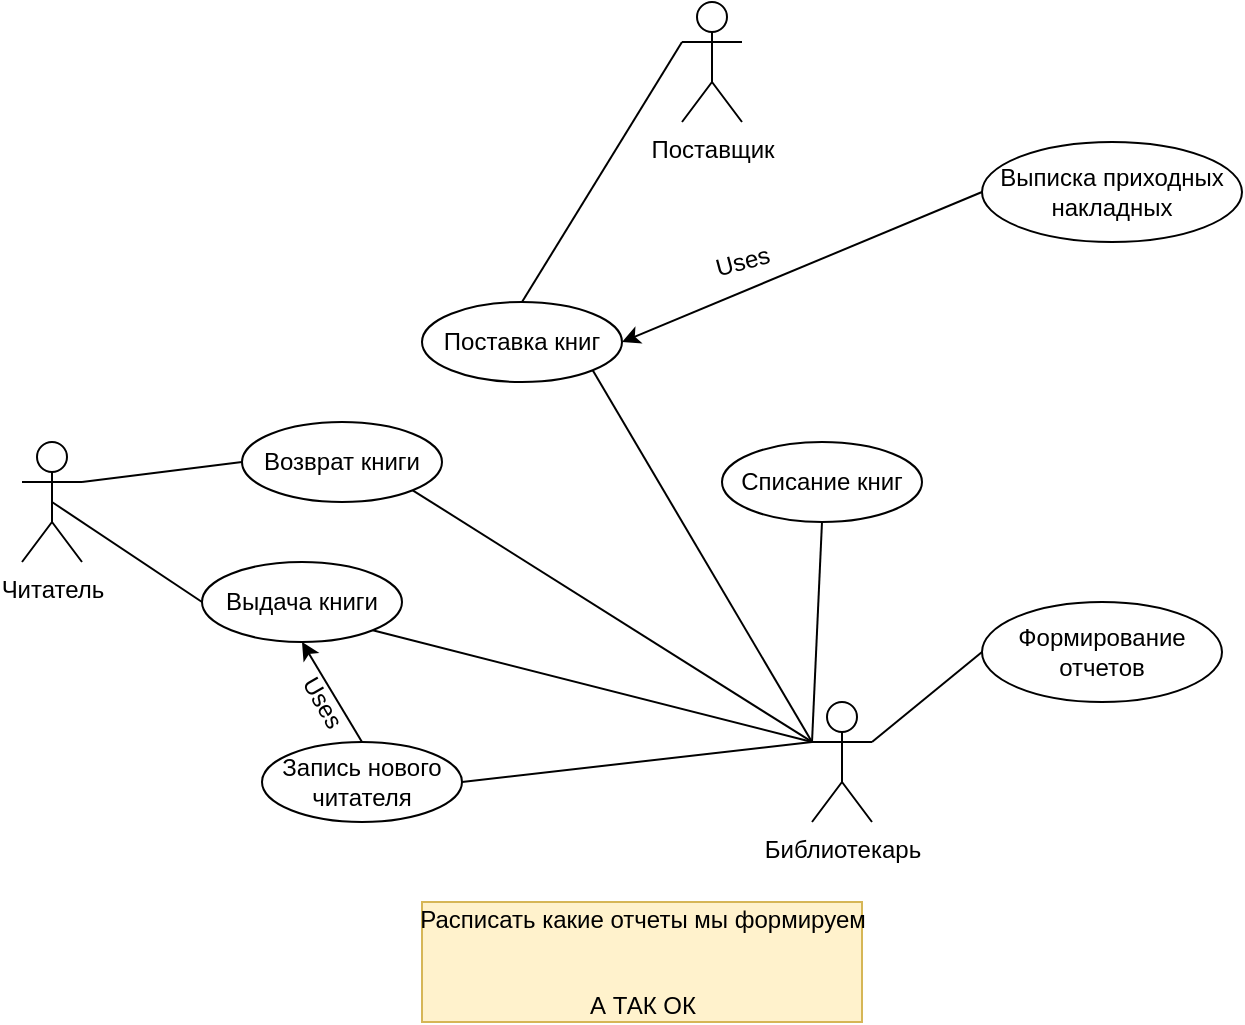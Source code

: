 <mxfile version="14.1.8" type="device" pages="18"><diagram id="8-Ck9fsZTSle-UCFLGTs" name="Диаграмма вариантов исп"><mxGraphModel dx="1024" dy="632" grid="1" gridSize="10" guides="1" tooltips="1" connect="1" arrows="1" fold="1" page="1" pageScale="1" pageWidth="827" pageHeight="1169" math="0" shadow="0"><root><mxCell id="0"/><mxCell id="1" parent="0"/><mxCell id="tZyJqx0Ibw6F7rXcc-VW-2" style="edgeStyle=none;rounded=0;orthogonalLoop=1;jettySize=auto;html=1;exitX=1;exitY=1;exitDx=0;exitDy=0;entryX=0;entryY=0.333;entryDx=0;entryDy=0;entryPerimeter=0;endArrow=none;endFill=0;jumpStyle=arc;" parent="1" source="tZyJqx0Ibw6F7rXcc-VW-3" target="tZyJqx0Ibw6F7rXcc-VW-17" edge="1"><mxGeometry relative="1" as="geometry"/></mxCell><mxCell id="tZyJqx0Ibw6F7rXcc-VW-3" value="Возврат книги" style="ellipse;whiteSpace=wrap;html=1;" parent="1" vertex="1"><mxGeometry x="199" y="540" width="100" height="40" as="geometry"/></mxCell><mxCell id="tZyJqx0Ibw6F7rXcc-VW-4" style="rounded=0;orthogonalLoop=1;jettySize=auto;html=1;entryX=0;entryY=0.5;entryDx=0;entryDy=0;endArrow=none;endFill=0;exitX=1;exitY=0.333;exitDx=0;exitDy=0;exitPerimeter=0;" parent="1" source="tZyJqx0Ibw6F7rXcc-VW-5" target="tZyJqx0Ibw6F7rXcc-VW-3" edge="1"><mxGeometry relative="1" as="geometry"/></mxCell><mxCell id="tZyJqx0Ibw6F7rXcc-VW-5" value="Читатель" style="shape=umlActor;verticalLabelPosition=bottom;verticalAlign=top;html=1;" parent="1" vertex="1"><mxGeometry x="89" y="550" width="30" height="60" as="geometry"/></mxCell><mxCell id="tZyJqx0Ibw6F7rXcc-VW-6" style="edgeStyle=none;rounded=0;orthogonalLoop=1;jettySize=auto;html=1;exitX=0.5;exitY=0;exitDx=0;exitDy=0;endArrow=classic;endFill=1;entryX=0.5;entryY=1;entryDx=0;entryDy=0;" parent="1" source="tZyJqx0Ibw6F7rXcc-VW-21" target="tZyJqx0Ibw6F7rXcc-VW-7" edge="1"><mxGeometry relative="1" as="geometry"><mxPoint x="199.333" y="730" as="sourcePoint"/></mxGeometry></mxCell><mxCell id="tZyJqx0Ibw6F7rXcc-VW-7" value="Выдача книги" style="ellipse;whiteSpace=wrap;html=1;" parent="1" vertex="1"><mxGeometry x="179" y="610" width="100" height="40" as="geometry"/></mxCell><mxCell id="tZyJqx0Ibw6F7rXcc-VW-8" style="edgeStyle=none;rounded=0;jumpStyle=arc;orthogonalLoop=1;jettySize=auto;html=1;exitX=1;exitY=1;exitDx=0;exitDy=0;entryX=0;entryY=0.333;entryDx=0;entryDy=0;entryPerimeter=0;endArrow=none;endFill=0;" parent="1" source="tZyJqx0Ibw6F7rXcc-VW-9" target="tZyJqx0Ibw6F7rXcc-VW-17" edge="1"><mxGeometry relative="1" as="geometry"/></mxCell><mxCell id="tZyJqx0Ibw6F7rXcc-VW-9" value="Поставка книг" style="ellipse;whiteSpace=wrap;html=1;" parent="1" vertex="1"><mxGeometry x="289" y="480" width="100" height="40" as="geometry"/></mxCell><mxCell id="tZyJqx0Ibw6F7rXcc-VW-10" style="edgeStyle=none;rounded=0;jumpStyle=arc;orthogonalLoop=1;jettySize=auto;html=1;exitX=0.5;exitY=1;exitDx=0;exitDy=0;entryX=0;entryY=0.333;entryDx=0;entryDy=0;entryPerimeter=0;endArrow=none;endFill=0;" parent="1" source="tZyJqx0Ibw6F7rXcc-VW-11" target="tZyJqx0Ibw6F7rXcc-VW-17" edge="1"><mxGeometry relative="1" as="geometry"/></mxCell><mxCell id="tZyJqx0Ibw6F7rXcc-VW-11" value="Списание книг" style="ellipse;whiteSpace=wrap;html=1;" parent="1" vertex="1"><mxGeometry x="439" y="550" width="100" height="40" as="geometry"/></mxCell><mxCell id="tZyJqx0Ibw6F7rXcc-VW-12" style="edgeStyle=none;rounded=0;orthogonalLoop=1;jettySize=auto;html=1;exitX=0;exitY=0.5;exitDx=0;exitDy=0;entryX=1;entryY=0.5;entryDx=0;entryDy=0;endArrow=classic;endFill=1;" parent="1" source="tZyJqx0Ibw6F7rXcc-VW-27" target="tZyJqx0Ibw6F7rXcc-VW-9" edge="1"><mxGeometry relative="1" as="geometry"><mxPoint x="486.323" y="457.427" as="sourcePoint"/></mxGeometry></mxCell><mxCell id="tZyJqx0Ibw6F7rXcc-VW-13" style="edgeStyle=none;rounded=0;orthogonalLoop=1;jettySize=auto;html=1;exitX=0;exitY=0.333;exitDx=0;exitDy=0;exitPerimeter=0;entryX=1;entryY=1;entryDx=0;entryDy=0;endArrow=none;endFill=0;" parent="1" source="tZyJqx0Ibw6F7rXcc-VW-17" target="tZyJqx0Ibw6F7rXcc-VW-7" edge="1"><mxGeometry relative="1" as="geometry"/></mxCell><mxCell id="tZyJqx0Ibw6F7rXcc-VW-15" style="edgeStyle=none;rounded=0;orthogonalLoop=1;jettySize=auto;html=1;exitX=1;exitY=0.333;exitDx=0;exitDy=0;exitPerimeter=0;endArrow=none;endFill=0;entryX=0;entryY=0.5;entryDx=0;entryDy=0;" parent="1" source="tZyJqx0Ibw6F7rXcc-VW-17" target="tZyJqx0Ibw6F7rXcc-VW-25" edge="1"><mxGeometry relative="1" as="geometry"><mxPoint x="669" y="690" as="targetPoint"/></mxGeometry></mxCell><mxCell id="tZyJqx0Ibw6F7rXcc-VW-17" value="Библиотекарь" style="shape=umlActor;verticalLabelPosition=bottom;verticalAlign=top;html=1;" parent="1" vertex="1"><mxGeometry x="484" y="680" width="30" height="60" as="geometry"/></mxCell><mxCell id="tZyJqx0Ibw6F7rXcc-VW-18" style="rounded=0;orthogonalLoop=1;jettySize=auto;html=1;entryX=0;entryY=0.5;entryDx=0;entryDy=0;endArrow=none;endFill=0;exitX=0.5;exitY=0.5;exitDx=0;exitDy=0;exitPerimeter=0;" parent="1" source="tZyJqx0Ibw6F7rXcc-VW-5" target="tZyJqx0Ibw6F7rXcc-VW-7" edge="1"><mxGeometry relative="1" as="geometry"><mxPoint x="109" y="585.263" as="sourcePoint"/><mxPoint x="189" y="560" as="targetPoint"/></mxGeometry></mxCell><mxCell id="tZyJqx0Ibw6F7rXcc-VW-19" value="Uses" style="text;html=1;align=center;verticalAlign=middle;resizable=0;points=[];autosize=1;rotation=-15;" parent="1" vertex="1"><mxGeometry x="429" y="450" width="40" height="20" as="geometry"/></mxCell><mxCell id="tZyJqx0Ibw6F7rXcc-VW-20" style="edgeStyle=none;rounded=0;orthogonalLoop=1;jettySize=auto;html=1;exitX=1;exitY=0.5;exitDx=0;exitDy=0;entryX=0;entryY=0.333;entryDx=0;entryDy=0;entryPerimeter=0;endArrow=none;endFill=0;" parent="1" source="tZyJqx0Ibw6F7rXcc-VW-21" target="tZyJqx0Ibw6F7rXcc-VW-17" edge="1"><mxGeometry relative="1" as="geometry"/></mxCell><mxCell id="tZyJqx0Ibw6F7rXcc-VW-21" value="Запись нового читателя" style="ellipse;whiteSpace=wrap;html=1;" parent="1" vertex="1"><mxGeometry x="209" y="700" width="100" height="40" as="geometry"/></mxCell><mxCell id="tZyJqx0Ibw6F7rXcc-VW-22" value="Uses" style="text;html=1;align=center;verticalAlign=middle;resizable=0;points=[];autosize=1;rotation=60;" parent="1" vertex="1"><mxGeometry x="219" y="670" width="40" height="20" as="geometry"/></mxCell><mxCell id="tZyJqx0Ibw6F7rXcc-VW-23" style="edgeStyle=none;rounded=0;orthogonalLoop=1;jettySize=auto;html=1;exitX=0;exitY=0.333;exitDx=0;exitDy=0;exitPerimeter=0;entryX=0.5;entryY=0;entryDx=0;entryDy=0;endArrow=none;endFill=0;" parent="1" source="tZyJqx0Ibw6F7rXcc-VW-24" target="tZyJqx0Ibw6F7rXcc-VW-9" edge="1"><mxGeometry relative="1" as="geometry"/></mxCell><mxCell id="tZyJqx0Ibw6F7rXcc-VW-24" value="Поставщик" style="shape=umlActor;verticalLabelPosition=bottom;verticalAlign=top;html=1;" parent="1" vertex="1"><mxGeometry x="419" y="330" width="30" height="60" as="geometry"/></mxCell><mxCell id="tZyJqx0Ibw6F7rXcc-VW-25" value="Формирование отчетов" style="ellipse;whiteSpace=wrap;html=1;" parent="1" vertex="1"><mxGeometry x="569" y="630" width="120" height="50" as="geometry"/></mxCell><mxCell id="tZyJqx0Ibw6F7rXcc-VW-27" value="Выписка приходных накладных" style="ellipse;whiteSpace=wrap;html=1;" parent="1" vertex="1"><mxGeometry x="569" y="400" width="130" height="50" as="geometry"/></mxCell><mxCell id="5QcJCzmbIes3U3a18fYq-3" value="Расписать какие отчеты мы формируем&lt;br&gt;&lt;br&gt;&lt;br&gt;А ТАК ОК" style="text;html=1;align=center;verticalAlign=middle;resizable=0;points=[];autosize=1;fillColor=#fff2cc;strokeColor=#d6b656;" parent="1" vertex="1"><mxGeometry x="289" y="780" width="220" height="60" as="geometry"/></mxCell></root></mxGraphModel></diagram><diagram id="9QMqao_r9f1dnemIZgEv" name="Списание книги"><mxGraphModel dx="706" dy="436" grid="1" gridSize="10" guides="1" tooltips="1" connect="1" arrows="1" fold="1" page="1" pageScale="1" pageWidth="827" pageHeight="1169" math="0" shadow="0"><root><mxCell id="U0FrRRr7pFpD7n9HmT7V-0"/><mxCell id="U0FrRRr7pFpD7n9HmT7V-1" parent="U0FrRRr7pFpD7n9HmT7V-0"/><mxCell id="iqg8ihmvnh0y9l6GdvSK-0" value="" style="ellipse;html=1;shape=endState;fillColor=#000000;strokeColor=#030000;" parent="U0FrRRr7pFpD7n9HmT7V-1" vertex="1"><mxGeometry x="350" y="590" width="30" height="30" as="geometry"/></mxCell><mxCell id="iqg8ihmvnh0y9l6GdvSK-1" style="edgeStyle=orthogonalEdgeStyle;rounded=0;orthogonalLoop=1;jettySize=auto;html=1;exitX=0.5;exitY=1;exitDx=0;exitDy=0;entryX=0.5;entryY=0;entryDx=0;entryDy=0;" parent="U0FrRRr7pFpD7n9HmT7V-1" source="iqg8ihmvnh0y9l6GdvSK-2" target="iqg8ihmvnh0y9l6GdvSK-5" edge="1"><mxGeometry relative="1" as="geometry"/></mxCell><mxCell id="iqg8ihmvnh0y9l6GdvSK-2" value="" style="ellipse;fillColor=#000000;strokeColor=none;" parent="U0FrRRr7pFpD7n9HmT7V-1" vertex="1"><mxGeometry x="350" y="280" width="30" height="30" as="geometry"/></mxCell><mxCell id="iqg8ihmvnh0y9l6GdvSK-3" value="" style="endArrow=open;endFill=1;endSize=12;html=1;exitX=0.509;exitY=0.824;exitDx=0;exitDy=0;exitPerimeter=0;" parent="U0FrRRr7pFpD7n9HmT7V-1" target="iqg8ihmvnh0y9l6GdvSK-2" edge="1"><mxGeometry width="160" relative="1" as="geometry"><mxPoint x="365.27" y="290.72" as="sourcePoint"/><mxPoint x="365.0" y="350" as="targetPoint"/></mxGeometry></mxCell><mxCell id="iqg8ihmvnh0y9l6GdvSK-4" style="edgeStyle=orthogonalEdgeStyle;rounded=0;orthogonalLoop=1;jettySize=auto;html=1;exitX=0.5;exitY=1;exitDx=0;exitDy=0;" parent="U0FrRRr7pFpD7n9HmT7V-1" source="iqg8ihmvnh0y9l6GdvSK-5" edge="1"><mxGeometry relative="1" as="geometry"><mxPoint x="365" y="390" as="sourcePoint"/><mxPoint x="365" y="440" as="targetPoint"/></mxGeometry></mxCell><mxCell id="iqg8ihmvnh0y9l6GdvSK-5" value="Определение&amp;nbsp;&lt;br&gt;экземпляра книги&lt;br&gt;подлежащей списанию в &lt;br&gt;соответствии с &lt;br&gt;установленным регламентом" style="html=1;align=center;verticalAlign=top;rounded=1;absoluteArcSize=1;arcSize=40;dashed=0;strokeColor=#030000;" parent="U0FrRRr7pFpD7n9HmT7V-1" vertex="1"><mxGeometry x="273" y="330" width="184" height="80" as="geometry"/></mxCell><mxCell id="iqg8ihmvnh0y9l6GdvSK-6" style="edgeStyle=none;rounded=0;orthogonalLoop=1;jettySize=auto;html=1;exitX=0.75;exitY=1;exitDx=0;exitDy=0;" parent="U0FrRRr7pFpD7n9HmT7V-1" source="iqg8ihmvnh0y9l6GdvSK-7" edge="1"><mxGeometry relative="1" as="geometry"><mxPoint x="365" y="570" as="targetPoint"/></mxGeometry></mxCell><mxCell id="iqg8ihmvnh0y9l6GdvSK-7" value="Составление документа&lt;br&gt;&amp;nbsp;&quot;Акт&amp;nbsp;списания&quot;" style="html=1;align=center;verticalAlign=top;rounded=1;absoluteArcSize=1;arcSize=40;dashed=0;strokeColor=#030000;" parent="U0FrRRr7pFpD7n9HmT7V-1" vertex="1"><mxGeometry x="180" y="470" width="170" height="60" as="geometry"/></mxCell><mxCell id="iqg8ihmvnh0y9l6GdvSK-8" style="edgeStyle=none;rounded=0;orthogonalLoop=1;jettySize=auto;html=1;exitX=0.5;exitY=1;exitDx=0;exitDy=0;entryX=0.5;entryY=0;entryDx=0;entryDy=0;" parent="U0FrRRr7pFpD7n9HmT7V-1" target="iqg8ihmvnh0y9l6GdvSK-0" edge="1"><mxGeometry relative="1" as="geometry"><mxPoint x="365" y="590" as="targetPoint"/><mxPoint x="365" y="570" as="sourcePoint"/></mxGeometry></mxCell><mxCell id="iqg8ihmvnh0y9l6GdvSK-10" style="rounded=0;orthogonalLoop=1;jettySize=auto;html=1;entryX=0.75;entryY=0;entryDx=0;entryDy=0;" parent="U0FrRRr7pFpD7n9HmT7V-1" target="iqg8ihmvnh0y9l6GdvSK-7" edge="1"><mxGeometry relative="1" as="geometry"><mxPoint x="360" y="440" as="sourcePoint"/></mxGeometry></mxCell><mxCell id="iqg8ihmvnh0y9l6GdvSK-11" style="edgeStyle=none;rounded=0;orthogonalLoop=1;jettySize=auto;html=1;entryX=0.25;entryY=0;entryDx=0;entryDy=0;" parent="U0FrRRr7pFpD7n9HmT7V-1" target="iqg8ihmvnh0y9l6GdvSK-14" edge="1"><mxGeometry relative="1" as="geometry"><mxPoint x="370" y="440" as="sourcePoint"/></mxGeometry></mxCell><mxCell id="iqg8ihmvnh0y9l6GdvSK-13" style="edgeStyle=none;rounded=0;orthogonalLoop=1;jettySize=auto;html=1;exitX=0.5;exitY=1;exitDx=0;exitDy=0;" parent="U0FrRRr7pFpD7n9HmT7V-1" source="iqg8ihmvnh0y9l6GdvSK-14" edge="1"><mxGeometry relative="1" as="geometry"><mxPoint x="365" y="570" as="targetPoint"/></mxGeometry></mxCell><mxCell id="iqg8ihmvnh0y9l6GdvSK-14" value="Списание экземпляра в&amp;nbsp;&lt;br&gt;соответствии с&lt;br&gt;регламентом" style="html=1;align=center;verticalAlign=top;rounded=1;absoluteArcSize=1;arcSize=40;dashed=0;strokeColor=#030000;" parent="U0FrRRr7pFpD7n9HmT7V-1" vertex="1"><mxGeometry x="380" y="470" width="170" height="60" as="geometry"/></mxCell><mxCell id="Vf5ED6E4WkgW31z4x3j4-1" value="" style="endArrow=none;html=1;fontSize=8;endSize=6;strokeWidth=3;" edge="1" parent="U0FrRRr7pFpD7n9HmT7V-1"><mxGeometry width="50" height="50" relative="1" as="geometry"><mxPoint x="335" y="570" as="sourcePoint"/><mxPoint x="395" y="570" as="targetPoint"/></mxGeometry></mxCell><mxCell id="Vf5ED6E4WkgW31z4x3j4-2" value="" style="endArrow=none;html=1;fontSize=8;endSize=6;strokeWidth=3;" edge="1" parent="U0FrRRr7pFpD7n9HmT7V-1"><mxGeometry width="50" height="50" relative="1" as="geometry"><mxPoint x="320" y="440" as="sourcePoint"/><mxPoint x="400" y="440" as="targetPoint"/></mxGeometry></mxCell></root></mxGraphModel></diagram><diagram id="brvNdgA0HPiWyXOg4aCL" name="Возврат книги"><mxGraphModel dx="853" dy="527" grid="1" gridSize="10" guides="1" tooltips="1" connect="1" arrows="1" fold="1" page="1" pageScale="1" pageWidth="827" pageHeight="1169" math="0" shadow="0"><root><mxCell id="BQcDHa-JS7OGeqvz23hx-0"/><mxCell id="BQcDHa-JS7OGeqvz23hx-1" parent="BQcDHa-JS7OGeqvz23hx-0"/><mxCell id="eRxYUI-4EnDlwzyVlUkZ-53" value="" style="ellipse;html=1;shape=endState;fillColor=#000000;strokeColor=#030000;" parent="BQcDHa-JS7OGeqvz23hx-1" vertex="1"><mxGeometry x="319" y="1000" width="30" height="30" as="geometry"/></mxCell><mxCell id="eRxYUI-4EnDlwzyVlUkZ-54" style="edgeStyle=none;rounded=0;orthogonalLoop=1;jettySize=auto;html=1;exitX=0.5;exitY=1;exitDx=0;exitDy=0;entryX=0.5;entryY=0;entryDx=0;entryDy=0;" parent="BQcDHa-JS7OGeqvz23hx-1" source="eRxYUI-4EnDlwzyVlUkZ-55" target="eRxYUI-4EnDlwzyVlUkZ-62" edge="1"><mxGeometry relative="1" as="geometry"/></mxCell><mxCell id="eRxYUI-4EnDlwzyVlUkZ-55" value="" style="ellipse;fillColor=#000000;strokeColor=none;" parent="BQcDHa-JS7OGeqvz23hx-1" vertex="1"><mxGeometry x="319" y="610" width="30" height="30" as="geometry"/></mxCell><mxCell id="eRxYUI-4EnDlwzyVlUkZ-56" value="" style="endArrow=open;endFill=1;endSize=12;html=1;exitX=0.509;exitY=0.824;exitDx=0;exitDy=0;exitPerimeter=0;" parent="BQcDHa-JS7OGeqvz23hx-1" target="eRxYUI-4EnDlwzyVlUkZ-55" edge="1"><mxGeometry width="160" relative="1" as="geometry"><mxPoint x="334.27" y="610.72" as="sourcePoint"/><mxPoint x="334" y="670" as="targetPoint"/></mxGeometry></mxCell><mxCell id="eRxYUI-4EnDlwzyVlUkZ-57" style="edgeStyle=orthogonalEdgeStyle;rounded=0;orthogonalLoop=1;jettySize=auto;html=1;exitX=0.5;exitY=1;exitDx=0;exitDy=0;entryX=0.5;entryY=0;entryDx=0;entryDy=0;" parent="BQcDHa-JS7OGeqvz23hx-1" source="eRxYUI-4EnDlwzyVlUkZ-62" target="eRxYUI-4EnDlwzyVlUkZ-60" edge="1"><mxGeometry relative="1" as="geometry"><mxPoint x="334" y="710" as="sourcePoint"/></mxGeometry></mxCell><mxCell id="eRxYUI-4EnDlwzyVlUkZ-58" style="edgeStyle=orthogonalEdgeStyle;rounded=0;orthogonalLoop=1;jettySize=auto;html=1;exitX=1;exitY=0.5;exitDx=0;exitDy=0;entryX=0.5;entryY=0;entryDx=0;entryDy=0;" parent="BQcDHa-JS7OGeqvz23hx-1" source="eRxYUI-4EnDlwzyVlUkZ-60" target="eRxYUI-4EnDlwzyVlUkZ-67" edge="1"><mxGeometry relative="1" as="geometry"><mxPoint x="430.0" y="780" as="targetPoint"/></mxGeometry></mxCell><mxCell id="eRxYUI-4EnDlwzyVlUkZ-59" style="edgeStyle=orthogonalEdgeStyle;rounded=0;orthogonalLoop=1;jettySize=auto;html=1;exitX=0;exitY=0.5;exitDx=0;exitDy=0;endArrow=none;endFill=0;" parent="BQcDHa-JS7OGeqvz23hx-1" source="eRxYUI-4EnDlwzyVlUkZ-60" edge="1"><mxGeometry relative="1" as="geometry"><mxPoint x="240" y="840" as="targetPoint"/><Array as="points"><mxPoint x="240" y="760"/><mxPoint x="240" y="840"/></Array></mxGeometry></mxCell><mxCell id="eRxYUI-4EnDlwzyVlUkZ-60" value="" style="rhombus;strokeColor=#030000;" parent="BQcDHa-JS7OGeqvz23hx-1" vertex="1"><mxGeometry x="322" y="750" width="24" height="20" as="geometry"/></mxCell><mxCell id="eRxYUI-4EnDlwzyVlUkZ-61" value="[Сроки &lt;br&gt;соблюдены]" style="text;html=1;align=center;verticalAlign=middle;resizable=0;points=[];autosize=1;" parent="BQcDHa-JS7OGeqvz23hx-1" vertex="1"><mxGeometry x="230" y="730" width="80" height="30" as="geometry"/></mxCell><mxCell id="eRxYUI-4EnDlwzyVlUkZ-62" value="Проверка сроков&lt;br&gt;выдачи книги&amp;nbsp;&lt;br&gt;в документе &quot;Формуляр читателя&quot;" style="html=1;align=center;verticalAlign=top;rounded=1;absoluteArcSize=1;arcSize=40;dashed=0;strokeColor=#030000;" parent="BQcDHa-JS7OGeqvz23hx-1" vertex="1"><mxGeometry x="213.5" y="670" width="241" height="50" as="geometry"/></mxCell><mxCell id="eRxYUI-4EnDlwzyVlUkZ-63" value="[Сроки не&amp;nbsp;&lt;br&gt;соблюдены]" style="text;html=1;align=center;verticalAlign=middle;resizable=0;points=[];autosize=1;" parent="BQcDHa-JS7OGeqvz23hx-1" vertex="1"><mxGeometry x="380" y="730" width="80" height="30" as="geometry"/></mxCell><mxCell id="eRxYUI-4EnDlwzyVlUkZ-66" style="rounded=0;orthogonalLoop=1;jettySize=auto;html=1;exitX=0.5;exitY=1;exitDx=0;exitDy=0;entryX=0.5;entryY=0;entryDx=0;entryDy=0;" parent="BQcDHa-JS7OGeqvz23hx-1" source="eRxYUI-4EnDlwzyVlUkZ-67" edge="1"><mxGeometry relative="1" as="geometry"><mxPoint x="334" y="890" as="targetPoint"/></mxGeometry></mxCell><mxCell id="eRxYUI-4EnDlwzyVlUkZ-67" value="Наложение штрафа&lt;br&gt;на читателя в&lt;br&gt;фиксированном размере" style="html=1;align=center;verticalAlign=top;rounded=1;absoluteArcSize=1;arcSize=40;dashed=0;strokeColor=#030000;" parent="BQcDHa-JS7OGeqvz23hx-1" vertex="1"><mxGeometry x="355" y="780" width="170" height="60" as="geometry"/></mxCell><mxCell id="5_YpX4-owj-1sNGFoLRR-4" style="edgeStyle=orthogonalEdgeStyle;rounded=0;orthogonalLoop=1;jettySize=auto;html=1;exitX=0.5;exitY=1;exitDx=0;exitDy=0;entryX=0.5;entryY=0;entryDx=0;entryDy=0;" parent="BQcDHa-JS7OGeqvz23hx-1" source="eRxYUI-4EnDlwzyVlUkZ-69" target="eRxYUI-4EnDlwzyVlUkZ-53" edge="1"><mxGeometry relative="1" as="geometry"/></mxCell><mxCell id="eRxYUI-4EnDlwzyVlUkZ-69" value="Создание записи о возврате&lt;br&gt;книги в документе &quot;Выдача и&lt;br&gt;&amp;nbsp;возврат книг&quot;" style="html=1;align=center;verticalAlign=top;rounded=1;absoluteArcSize=1;arcSize=40;dashed=0;strokeColor=#030000;" parent="BQcDHa-JS7OGeqvz23hx-1" vertex="1"><mxGeometry x="246" y="930" width="174" height="50" as="geometry"/></mxCell><mxCell id="5_YpX4-owj-1sNGFoLRR-3" style="edgeStyle=orthogonalEdgeStyle;rounded=0;orthogonalLoop=1;jettySize=auto;html=1;entryX=0.5;entryY=0;entryDx=0;entryDy=0;" parent="BQcDHa-JS7OGeqvz23hx-1" target="eRxYUI-4EnDlwzyVlUkZ-69" edge="1"><mxGeometry relative="1" as="geometry"><mxPoint x="333" y="890" as="sourcePoint"/><Array as="points"><mxPoint x="334" y="890"/><mxPoint x="333" y="890"/></Array></mxGeometry></mxCell><mxCell id="eRxYUI-4EnDlwzyVlUkZ-75" style="rounded=0;orthogonalLoop=1;jettySize=auto;html=1;entryX=0.5;entryY=0;entryDx=0;entryDy=0;" parent="BQcDHa-JS7OGeqvz23hx-1" edge="1"><mxGeometry relative="1" as="geometry"><mxPoint x="334" y="890" as="targetPoint"/><mxPoint x="240" y="840" as="sourcePoint"/></mxGeometry></mxCell><mxCell id="UPqGhYcawiw4S99imBL6-0" value="" style="endArrow=none;html=1;fontSize=8;endSize=6;strokeWidth=3;" edge="1" parent="BQcDHa-JS7OGeqvz23hx-1"><mxGeometry width="50" height="50" relative="1" as="geometry"><mxPoint x="303" y="890.0" as="sourcePoint"/><mxPoint x="363" y="890.0" as="targetPoint"/></mxGeometry></mxCell></root></mxGraphModel></diagram><diagram id="XQDu2OiD40wTcXgXi_ZY" name="Выдача книги"><mxGraphModel dx="853" dy="527" grid="1" gridSize="10" guides="1" tooltips="1" connect="1" arrows="1" fold="1" page="1" pageScale="1" pageWidth="827" pageHeight="1169" math="0" shadow="0"><root><mxCell id="e3nbd51bxzgRAnwg3USW-0"/><mxCell id="e3nbd51bxzgRAnwg3USW-1" parent="e3nbd51bxzgRAnwg3USW-0"/><mxCell id="L54Z2FZAKGT-Wg29vJEd-4" style="rounded=0;orthogonalLoop=1;jettySize=auto;html=1;exitX=0;exitY=0;exitDx=0;exitDy=0;endArrow=classic;endFill=1;entryX=0;entryY=0;entryDx=0;entryDy=0;" parent="e3nbd51bxzgRAnwg3USW-1" target="6QgJCVXRsJHGB_bWu1CK-0" edge="1"><mxGeometry relative="1" as="geometry"><mxPoint x="120" y="678" as="sourcePoint"/></mxGeometry></mxCell><mxCell id="6QgJCVXRsJHGB_bWu1CK-0" value="" style="ellipse;html=1;shape=endState;fillColor=#000000;strokeColor=#030000;" parent="e3nbd51bxzgRAnwg3USW-1" vertex="1"><mxGeometry x="344" y="718" width="30" height="30" as="geometry"/></mxCell><mxCell id="nRwGy_dqv1OpvuO1kt98-2" style="edgeStyle=none;rounded=0;orthogonalLoop=1;jettySize=auto;html=1;exitX=0.5;exitY=1;exitDx=0;exitDy=0;entryX=0.5;entryY=0;entryDx=0;entryDy=0;endArrow=classic;endFill=1;" parent="e3nbd51bxzgRAnwg3USW-1" source="6QgJCVXRsJHGB_bWu1CK-2" target="nRwGy_dqv1OpvuO1kt98-0" edge="1"><mxGeometry relative="1" as="geometry"/></mxCell><mxCell id="6QgJCVXRsJHGB_bWu1CK-2" value="" style="ellipse;fillColor=#000000;strokeColor=none;" parent="e3nbd51bxzgRAnwg3USW-1" vertex="1"><mxGeometry x="344" y="30" width="30" height="30" as="geometry"/></mxCell><mxCell id="6QgJCVXRsJHGB_bWu1CK-3" value="" style="endArrow=open;endFill=1;endSize=12;html=1;exitX=0.509;exitY=0.824;exitDx=0;exitDy=0;exitPerimeter=0;" parent="e3nbd51bxzgRAnwg3USW-1" target="6QgJCVXRsJHGB_bWu1CK-2" edge="1"><mxGeometry width="160" relative="1" as="geometry"><mxPoint x="359.27" y="30.72" as="sourcePoint"/><mxPoint x="359" y="90" as="targetPoint"/></mxGeometry></mxCell><mxCell id="6QgJCVXRsJHGB_bWu1CK-4" style="edgeStyle=orthogonalEdgeStyle;rounded=0;orthogonalLoop=1;jettySize=auto;html=1;exitX=0.5;exitY=1;exitDx=0;exitDy=0;entryX=0.5;entryY=0;entryDx=0;entryDy=0;" parent="e3nbd51bxzgRAnwg3USW-1" source="6QgJCVXRsJHGB_bWu1CK-5" target="6QgJCVXRsJHGB_bWu1CK-8" edge="1"><mxGeometry relative="1" as="geometry"><Array as="points"><mxPoint x="359" y="218"/></Array></mxGeometry></mxCell><mxCell id="6QgJCVXRsJHGB_bWu1CK-5" value="Проверка наличия&lt;br&gt;записи о читателе в ИС" style="html=1;align=center;verticalAlign=top;rounded=1;absoluteArcSize=1;arcSize=40;dashed=0;strokeColor=#030000;perimeter=ellipsePerimeter;" parent="e3nbd51bxzgRAnwg3USW-1" vertex="1"><mxGeometry x="283.5" y="158" width="151" height="40" as="geometry"/></mxCell><mxCell id="6QgJCVXRsJHGB_bWu1CK-6" style="edgeStyle=orthogonalEdgeStyle;rounded=0;orthogonalLoop=1;jettySize=auto;html=1;exitX=0;exitY=0.5;exitDx=0;exitDy=0;entryX=0.5;entryY=0;entryDx=0;entryDy=0;" parent="e3nbd51bxzgRAnwg3USW-1" source="6QgJCVXRsJHGB_bWu1CK-8" target="6QgJCVXRsJHGB_bWu1CK-10" edge="1"><mxGeometry relative="1" as="geometry"/></mxCell><mxCell id="6QgJCVXRsJHGB_bWu1CK-7" style="edgeStyle=orthogonalEdgeStyle;rounded=0;orthogonalLoop=1;jettySize=auto;html=1;exitX=1;exitY=0.5;exitDx=0;exitDy=0;entryX=0.5;entryY=0;entryDx=0;entryDy=0;" parent="e3nbd51bxzgRAnwg3USW-1" source="6QgJCVXRsJHGB_bWu1CK-8" edge="1"><mxGeometry relative="1" as="geometry"><mxPoint x="475" y="268" as="targetPoint"/></mxGeometry></mxCell><mxCell id="6QgJCVXRsJHGB_bWu1CK-8" value="" style="rhombus;strokeColor=#030000;" parent="e3nbd51bxzgRAnwg3USW-1" vertex="1"><mxGeometry x="347" y="238" width="24" height="20" as="geometry"/></mxCell><mxCell id="6QgJCVXRsJHGB_bWu1CK-9" style="edgeStyle=orthogonalEdgeStyle;rounded=0;orthogonalLoop=1;jettySize=auto;html=1;exitX=0.5;exitY=1;exitDx=0;exitDy=0;entryX=0.5;entryY=0;entryDx=0;entryDy=0;" parent="e3nbd51bxzgRAnwg3USW-1" source="6QgJCVXRsJHGB_bWu1CK-10" target="6QgJCVXRsJHGB_bWu1CK-17" edge="1"><mxGeometry relative="1" as="geometry"><mxPoint x="265.138" y="328" as="targetPoint"/></mxGeometry></mxCell><mxCell id="6QgJCVXRsJHGB_bWu1CK-10" value="Определение долгов&lt;br&gt;читателя" style="html=1;align=center;verticalAlign=top;rounded=1;absoluteArcSize=1;arcSize=40;dashed=0;strokeColor=#030000;" parent="e3nbd51bxzgRAnwg3USW-1" vertex="1"><mxGeometry x="200" y="268" width="130" height="40" as="geometry"/></mxCell><mxCell id="6QgJCVXRsJHGB_bWu1CK-11" style="orthogonalLoop=1;jettySize=auto;html=1;exitX=0.5;exitY=1;exitDx=0;exitDy=0;rounded=0;" parent="e3nbd51bxzgRAnwg3USW-1" source="6QgJCVXRsJHGB_bWu1CK-12" edge="1"><mxGeometry relative="1" as="geometry"><mxPoint x="368" y="392" as="targetPoint"/><mxPoint x="443.5" y="340" as="sourcePoint"/></mxGeometry></mxCell><mxCell id="6QgJCVXRsJHGB_bWu1CK-12" value="Заведение &lt;br&gt;записи в ИС на читателя" style="html=1;align=center;verticalAlign=top;rounded=1;absoluteArcSize=1;arcSize=40;dashed=0;strokeColor=#030000;" parent="e3nbd51bxzgRAnwg3USW-1" vertex="1"><mxGeometry x="371" y="298" width="149" height="40" as="geometry"/></mxCell><mxCell id="6QgJCVXRsJHGB_bWu1CK-13" value="[Данных о читателе&lt;br&gt;нет в ИС]" style="text;html=1;align=center;verticalAlign=middle;resizable=0;points=[];autosize=1;" parent="e3nbd51bxzgRAnwg3USW-1" vertex="1"><mxGeometry x="410" y="218" width="130" height="30" as="geometry"/></mxCell><mxCell id="6QgJCVXRsJHGB_bWu1CK-14" value="[Данные о читателе&lt;br&gt;есть в ИС]" style="text;html=1;align=center;verticalAlign=middle;resizable=0;points=[];autosize=1;" parent="e3nbd51bxzgRAnwg3USW-1" vertex="1"><mxGeometry x="170" y="218" width="130" height="30" as="geometry"/></mxCell><mxCell id="6QgJCVXRsJHGB_bWu1CK-15" style="edgeStyle=orthogonalEdgeStyle;rounded=0;orthogonalLoop=1;jettySize=auto;html=1;exitX=0;exitY=0.5;exitDx=0;exitDy=0;entryX=0.5;entryY=0;entryDx=0;entryDy=0;" parent="e3nbd51bxzgRAnwg3USW-1" source="6QgJCVXRsJHGB_bWu1CK-17" target="6QgJCVXRsJHGB_bWu1CK-19" edge="1"><mxGeometry relative="1" as="geometry"><mxPoint x="200" y="368" as="targetPoint"/></mxGeometry></mxCell><mxCell id="6QgJCVXRsJHGB_bWu1CK-16" style="rounded=0;orthogonalLoop=1;jettySize=auto;html=1;exitX=1;exitY=0.5;exitDx=0;exitDy=0;edgeStyle=orthogonalEdgeStyle;" parent="e3nbd51bxzgRAnwg3USW-1" source="6QgJCVXRsJHGB_bWu1CK-17" edge="1"><mxGeometry relative="1" as="geometry"><mxPoint x="344" y="393" as="targetPoint"/><mxPoint x="277" y="341" as="sourcePoint"/></mxGeometry></mxCell><mxCell id="6QgJCVXRsJHGB_bWu1CK-17" value="" style="rhombus;strokeColor=#030000;" parent="e3nbd51bxzgRAnwg3USW-1" vertex="1"><mxGeometry x="253" y="328" width="24" height="20" as="geometry"/></mxCell><mxCell id="L54Z2FZAKGT-Wg29vJEd-3" style="edgeStyle=orthogonalEdgeStyle;rounded=0;orthogonalLoop=1;jettySize=auto;html=1;exitX=0.5;exitY=1;exitDx=0;exitDy=0;endArrow=none;endFill=0;" parent="e3nbd51bxzgRAnwg3USW-1" edge="1"><mxGeometry relative="1" as="geometry"><mxPoint x="120" y="678" as="targetPoint"/><mxPoint x="120" y="393" as="sourcePoint"/><Array as="points"><mxPoint x="120" y="678"/></Array></mxGeometry></mxCell><mxCell id="6QgJCVXRsJHGB_bWu1CK-19" value="Сообщить о долгах" style="html=1;align=center;verticalAlign=top;rounded=1;absoluteArcSize=1;arcSize=40;dashed=0;strokeColor=#030000;" parent="e3nbd51bxzgRAnwg3USW-1" vertex="1"><mxGeometry x="56" y="363" width="130" height="30" as="geometry"/></mxCell><mxCell id="6QgJCVXRsJHGB_bWu1CK-20" value="[Долги есть]" style="text;html=1;align=center;verticalAlign=middle;resizable=0;points=[];autosize=1;" parent="e3nbd51bxzgRAnwg3USW-1" vertex="1"><mxGeometry x="150" y="318" width="80" height="20" as="geometry"/></mxCell><mxCell id="6QgJCVXRsJHGB_bWu1CK-21" style="edgeStyle=orthogonalEdgeStyle;rounded=0;orthogonalLoop=1;jettySize=auto;html=1;exitX=0.5;exitY=1;exitDx=0;exitDy=0;entryX=0.5;entryY=0;entryDx=0;entryDy=0;" parent="e3nbd51bxzgRAnwg3USW-1" source="6QgJCVXRsJHGB_bWu1CK-22" target="6QgJCVXRsJHGB_bWu1CK-28" edge="1"><mxGeometry relative="1" as="geometry"/></mxCell><mxCell id="6QgJCVXRsJHGB_bWu1CK-22" value="Узнать о наличии&lt;br&gt;запрашиваемых книг" style="html=1;align=center;verticalAlign=top;rounded=1;absoluteArcSize=1;arcSize=40;dashed=0;strokeColor=#030000;" parent="e3nbd51bxzgRAnwg3USW-1" vertex="1"><mxGeometry x="279" y="428" width="130" height="40" as="geometry"/></mxCell><mxCell id="6QgJCVXRsJHGB_bWu1CK-23" value="[Долгов нет]" style="text;html=1;align=center;verticalAlign=middle;resizable=0;points=[];autosize=1;" parent="e3nbd51bxzgRAnwg3USW-1" vertex="1"><mxGeometry x="291" y="318" width="80" height="20" as="geometry"/></mxCell><mxCell id="6QgJCVXRsJHGB_bWu1CK-24" style="edgeStyle=orthogonalEdgeStyle;rounded=0;orthogonalLoop=1;jettySize=auto;html=1;exitX=0.5;exitY=1;exitDx=0;exitDy=0;entryX=0.5;entryY=0;entryDx=0;entryDy=0;" parent="e3nbd51bxzgRAnwg3USW-1" target="6QgJCVXRsJHGB_bWu1CK-22" edge="1"><mxGeometry relative="1" as="geometry"><mxPoint x="344" y="418" as="targetPoint"/><mxPoint x="344" y="393" as="sourcePoint"/></mxGeometry></mxCell><mxCell id="6QgJCVXRsJHGB_bWu1CK-26" style="edgeStyle=orthogonalEdgeStyle;rounded=0;orthogonalLoop=1;jettySize=auto;html=1;exitX=0;exitY=0.5;exitDx=0;exitDy=0;" parent="e3nbd51bxzgRAnwg3USW-1" source="6QgJCVXRsJHGB_bWu1CK-28" edge="1"><mxGeometry relative="1" as="geometry"><mxPoint x="265" y="530" as="targetPoint"/></mxGeometry></mxCell><mxCell id="6QgJCVXRsJHGB_bWu1CK-27" style="edgeStyle=orthogonalEdgeStyle;rounded=0;orthogonalLoop=1;jettySize=auto;html=1;exitX=1;exitY=0.5;exitDx=0;exitDy=0;entryX=0.5;entryY=0;entryDx=0;entryDy=0;" parent="e3nbd51bxzgRAnwg3USW-1" source="6QgJCVXRsJHGB_bWu1CK-28" target="6QgJCVXRsJHGB_bWu1CK-52" edge="1"><mxGeometry relative="1" as="geometry"><mxPoint x="680" y="528" as="targetPoint"/></mxGeometry></mxCell><mxCell id="6QgJCVXRsJHGB_bWu1CK-28" value="" style="rhombus;strokeColor=#030000;" parent="e3nbd51bxzgRAnwg3USW-1" vertex="1"><mxGeometry x="332" y="488" width="24" height="20" as="geometry"/></mxCell><mxCell id="6QgJCVXRsJHGB_bWu1CK-29" style="edgeStyle=none;rounded=0;orthogonalLoop=1;jettySize=auto;html=1;exitX=0.5;exitY=1;exitDx=0;exitDy=0;" parent="e3nbd51bxzgRAnwg3USW-1" source="6QgJCVXRsJHGB_bWu1CK-30" edge="1"><mxGeometry relative="1" as="geometry"><mxPoint x="359" y="660" as="targetPoint"/></mxGeometry></mxCell><mxCell id="6QgJCVXRsJHGB_bWu1CK-30" value="Выдать книги" style="html=1;align=center;verticalAlign=top;rounded=1;absoluteArcSize=1;arcSize=40;dashed=0;strokeColor=#030000;" parent="e3nbd51bxzgRAnwg3USW-1" vertex="1"><mxGeometry x="356" y="568" width="144" height="52" as="geometry"/></mxCell><mxCell id="6QgJCVXRsJHGB_bWu1CK-33" value="[Книги есть]" style="text;html=1;align=center;verticalAlign=middle;resizable=0;points=[];autosize=1;" parent="e3nbd51bxzgRAnwg3USW-1" vertex="1"><mxGeometry x="225" y="473" width="80" height="20" as="geometry"/></mxCell><mxCell id="6QgJCVXRsJHGB_bWu1CK-34" value="[Книг нет]" style="text;html=1;align=center;verticalAlign=middle;resizable=0;points=[];autosize=1;" parent="e3nbd51bxzgRAnwg3USW-1" vertex="1"><mxGeometry x="399" y="473" width="70" height="20" as="geometry"/></mxCell><mxCell id="6QgJCVXRsJHGB_bWu1CK-35" style="edgeStyle=none;rounded=0;orthogonalLoop=1;jettySize=auto;html=1;entryX=0.5;entryY=0;entryDx=0;entryDy=0;" parent="e3nbd51bxzgRAnwg3USW-1" target="6QgJCVXRsJHGB_bWu1CK-0" edge="1"><mxGeometry relative="1" as="geometry"><mxPoint x="359" y="660" as="sourcePoint"/></mxGeometry></mxCell><mxCell id="6QgJCVXRsJHGB_bWu1CK-36" style="edgeStyle=none;rounded=0;orthogonalLoop=1;jettySize=auto;html=1;exitX=0.75;exitY=1;exitDx=0;exitDy=0;" parent="e3nbd51bxzgRAnwg3USW-1" source="6QgJCVXRsJHGB_bWu1CK-37" edge="1"><mxGeometry relative="1" as="geometry"><mxPoint x="359" y="660" as="targetPoint"/></mxGeometry></mxCell><mxCell id="6QgJCVXRsJHGB_bWu1CK-37" value="Сделать запись о&amp;nbsp;&lt;br&gt;выдаче в документе&lt;br&gt;&quot;Формуляр читателя&quot;" style="html=1;align=center;verticalAlign=top;rounded=1;absoluteArcSize=1;arcSize=40;dashed=0;strokeColor=#030000;" parent="e3nbd51bxzgRAnwg3USW-1" vertex="1"><mxGeometry x="147" y="568" width="173" height="50" as="geometry"/></mxCell><mxCell id="6QgJCVXRsJHGB_bWu1CK-38" style="edgeStyle=none;rounded=0;orthogonalLoop=1;jettySize=auto;html=1;entryX=0.25;entryY=0;entryDx=0;entryDy=0;" parent="e3nbd51bxzgRAnwg3USW-1" target="6QgJCVXRsJHGB_bWu1CK-30" edge="1"><mxGeometry relative="1" as="geometry"><mxPoint x="265" y="530" as="sourcePoint"/></mxGeometry></mxCell><mxCell id="6QgJCVXRsJHGB_bWu1CK-39" style="edgeStyle=none;rounded=0;orthogonalLoop=1;jettySize=auto;html=1;entryX=0.5;entryY=0;entryDx=0;entryDy=0;" parent="e3nbd51bxzgRAnwg3USW-1" target="6QgJCVXRsJHGB_bWu1CK-37" edge="1"><mxGeometry relative="1" as="geometry"><mxPoint x="265" y="530" as="sourcePoint"/></mxGeometry></mxCell><mxCell id="6QgJCVXRsJHGB_bWu1CK-43" style="rounded=0;orthogonalLoop=1;jettySize=auto;html=1;entryX=0.5;entryY=0;entryDx=0;entryDy=0;" parent="e3nbd51bxzgRAnwg3USW-1" target="6QgJCVXRsJHGB_bWu1CK-12" edge="1"><mxGeometry relative="1" as="geometry"><mxPoint x="475" y="270" as="sourcePoint"/></mxGeometry></mxCell><mxCell id="6QgJCVXRsJHGB_bWu1CK-44" style="edgeStyle=none;rounded=0;orthogonalLoop=1;jettySize=auto;html=1;entryX=0.25;entryY=0;entryDx=0;entryDy=0;" parent="e3nbd51bxzgRAnwg3USW-1" target="6QgJCVXRsJHGB_bWu1CK-47" edge="1"><mxGeometry relative="1" as="geometry"><mxPoint x="475" y="270" as="sourcePoint"/></mxGeometry></mxCell><mxCell id="6QgJCVXRsJHGB_bWu1CK-46" style="edgeStyle=none;rounded=0;orthogonalLoop=1;jettySize=auto;html=1;exitX=0.5;exitY=1;exitDx=0;exitDy=0;" parent="e3nbd51bxzgRAnwg3USW-1" source="6QgJCVXRsJHGB_bWu1CK-47" edge="1"><mxGeometry relative="1" as="geometry"><mxPoint x="560.5" y="340" as="sourcePoint"/><mxPoint x="370" y="392" as="targetPoint"/></mxGeometry></mxCell><mxCell id="6QgJCVXRsJHGB_bWu1CK-47" value="Запись данных&lt;br&gt;читателя в ИС" style="html=1;align=center;verticalAlign=top;rounded=1;absoluteArcSize=1;arcSize=40;dashed=0;strokeColor=#030000;" parent="e3nbd51bxzgRAnwg3USW-1" vertex="1"><mxGeometry x="530" y="298" width="130" height="40" as="geometry"/></mxCell><mxCell id="6QgJCVXRsJHGB_bWu1CK-50" style="edgeStyle=none;rounded=0;orthogonalLoop=1;jettySize=auto;html=1;exitX=0.5;exitY=1;exitDx=0;exitDy=0;" parent="e3nbd51bxzgRAnwg3USW-1" edge="1"><mxGeometry relative="1" as="geometry"><mxPoint x="354" y="613" as="sourcePoint"/><mxPoint x="354" y="613" as="targetPoint"/></mxGeometry></mxCell><mxCell id="6QgJCVXRsJHGB_bWu1CK-51" style="rounded=0;orthogonalLoop=1;jettySize=auto;html=1;exitX=0.5;exitY=1;exitDx=0;exitDy=0;entryX=1;entryY=0;entryDx=0;entryDy=0;" parent="e3nbd51bxzgRAnwg3USW-1" source="6QgJCVXRsJHGB_bWu1CK-52" target="6QgJCVXRsJHGB_bWu1CK-0" edge="1"><mxGeometry relative="1" as="geometry"/></mxCell><mxCell id="6QgJCVXRsJHGB_bWu1CK-52" value="Сообщить о предполагаемой&lt;br&gt;&amp;nbsp; дате наличия книги" style="html=1;align=center;verticalAlign=top;rounded=1;absoluteArcSize=1;arcSize=40;dashed=0;strokeColor=#030000;" parent="e3nbd51bxzgRAnwg3USW-1" vertex="1"><mxGeometry x="570" y="598" width="190" height="40" as="geometry"/></mxCell><mxCell id="nRwGy_dqv1OpvuO1kt98-1" style="edgeStyle=none;rounded=0;orthogonalLoop=1;jettySize=auto;html=1;exitX=0.5;exitY=1;exitDx=0;exitDy=0;entryX=0.5;entryY=0;entryDx=0;entryDy=0;endArrow=classic;endFill=1;" parent="e3nbd51bxzgRAnwg3USW-1" source="nRwGy_dqv1OpvuO1kt98-0" target="6QgJCVXRsJHGB_bWu1CK-5" edge="1"><mxGeometry relative="1" as="geometry"/></mxCell><mxCell id="nRwGy_dqv1OpvuO1kt98-0" value="Получение запроса на&amp;nbsp;&lt;br&gt;выдачу книг&amp;nbsp;" style="html=1;align=center;verticalAlign=top;rounded=1;absoluteArcSize=1;arcSize=40;dashed=0;strokeColor=#030000;perimeter=ellipsePerimeter;" parent="e3nbd51bxzgRAnwg3USW-1" vertex="1"><mxGeometry x="283.5" y="80" width="151" height="40" as="geometry"/></mxCell><mxCell id="txuM8nt5bzzw0PjzbZxq-0" value="" style="endArrow=none;html=1;fontSize=8;endSize=6;strokeWidth=3;" edge="1" parent="e3nbd51bxzgRAnwg3USW-1"><mxGeometry width="50" height="50" relative="1" as="geometry"><mxPoint x="445" y="269.0" as="sourcePoint"/><mxPoint x="505" y="269.0" as="targetPoint"/></mxGeometry></mxCell><mxCell id="txuM8nt5bzzw0PjzbZxq-1" value="" style="endArrow=none;html=1;fontSize=8;endSize=6;strokeWidth=3;" edge="1" parent="e3nbd51bxzgRAnwg3USW-1"><mxGeometry width="50" height="50" relative="1" as="geometry"><mxPoint x="304" y="393.0" as="sourcePoint"/><mxPoint x="390" y="393" as="targetPoint"/></mxGeometry></mxCell><mxCell id="txuM8nt5bzzw0PjzbZxq-2" value="" style="endArrow=none;html=1;fontSize=8;endSize=6;strokeWidth=3;" edge="1" parent="e3nbd51bxzgRAnwg3USW-1"><mxGeometry width="50" height="50" relative="1" as="geometry"><mxPoint x="235" y="530.0" as="sourcePoint"/><mxPoint x="295" y="530.0" as="targetPoint"/></mxGeometry></mxCell><mxCell id="txuM8nt5bzzw0PjzbZxq-4" value="" style="endArrow=none;html=1;fontSize=8;endSize=6;strokeWidth=3;" edge="1" parent="e3nbd51bxzgRAnwg3USW-1"><mxGeometry width="50" height="50" relative="1" as="geometry"><mxPoint x="329" y="660.0" as="sourcePoint"/><mxPoint x="389" y="660.0" as="targetPoint"/></mxGeometry></mxCell></root></mxGraphModel></diagram><diagram id="MVLjYnOFZ1TwSKmMV82f" name="Поставка книг"><mxGraphModel dx="1024" dy="632" grid="1" gridSize="10" guides="1" tooltips="1" connect="1" arrows="1" fold="1" page="1" pageScale="1" pageWidth="827" pageHeight="1169" math="0" shadow="0"><root><mxCell id="WVLG0-fTWKZ_W5iaHzpB-0"/><mxCell id="WVLG0-fTWKZ_W5iaHzpB-1" parent="WVLG0-fTWKZ_W5iaHzpB-0"/><mxCell id="WVLG0-fTWKZ_W5iaHzpB-2" value="" style="ellipse;html=1;shape=endState;fillColor=#000000;strokeColor=#030000;" parent="WVLG0-fTWKZ_W5iaHzpB-1" vertex="1"><mxGeometry x="374" y="740" width="30" height="30" as="geometry"/></mxCell><mxCell id="WVLG0-fTWKZ_W5iaHzpB-3" style="edgeStyle=orthogonalEdgeStyle;rounded=0;orthogonalLoop=1;jettySize=auto;html=1;exitX=0.5;exitY=1;exitDx=0;exitDy=0;entryX=0.5;entryY=0;entryDx=0;entryDy=0;" parent="WVLG0-fTWKZ_W5iaHzpB-1" source="WVLG0-fTWKZ_W5iaHzpB-4" target="WVLG0-fTWKZ_W5iaHzpB-7" edge="1"><mxGeometry relative="1" as="geometry"/></mxCell><mxCell id="WVLG0-fTWKZ_W5iaHzpB-4" value="" style="ellipse;fillColor=#000000;strokeColor=none;" parent="WVLG0-fTWKZ_W5iaHzpB-1" vertex="1"><mxGeometry x="374" y="420" width="30" height="30" as="geometry"/></mxCell><mxCell id="WVLG0-fTWKZ_W5iaHzpB-5" value="" style="endArrow=open;endFill=1;endSize=12;html=1;exitX=0.509;exitY=0.824;exitDx=0;exitDy=0;exitPerimeter=0;" parent="WVLG0-fTWKZ_W5iaHzpB-1" target="WVLG0-fTWKZ_W5iaHzpB-4" edge="1"><mxGeometry width="160" relative="1" as="geometry"><mxPoint x="389.27" y="430.72" as="sourcePoint"/><mxPoint x="389" y="490" as="targetPoint"/></mxGeometry></mxCell><mxCell id="WVLG0-fTWKZ_W5iaHzpB-6" style="edgeStyle=orthogonalEdgeStyle;rounded=0;orthogonalLoop=1;jettySize=auto;html=1;exitX=0.5;exitY=1;exitDx=0;exitDy=0;" parent="WVLG0-fTWKZ_W5iaHzpB-1" source="WVLG0-fTWKZ_W5iaHzpB-7" edge="1"><mxGeometry relative="1" as="geometry"><mxPoint x="389" y="530" as="sourcePoint"/><mxPoint x="389" y="540" as="targetPoint"/></mxGeometry></mxCell><mxCell id="WVLG0-fTWKZ_W5iaHzpB-7" value="Проверка поставленных книг&lt;br&gt;по установленному регламенту" style="html=1;align=center;verticalAlign=top;rounded=1;absoluteArcSize=1;arcSize=40;dashed=0;strokeColor=#030000;" parent="WVLG0-fTWKZ_W5iaHzpB-1" vertex="1"><mxGeometry x="297" y="470" width="184" height="40" as="geometry"/></mxCell><mxCell id="WVLG0-fTWKZ_W5iaHzpB-8" style="edgeStyle=none;rounded=0;orthogonalLoop=1;jettySize=auto;html=1;exitX=0.25;exitY=1;exitDx=0;exitDy=0;" parent="WVLG0-fTWKZ_W5iaHzpB-1" source="WVLG0-fTWKZ_W5iaHzpB-9" edge="1"><mxGeometry relative="1" as="geometry"><mxPoint x="389" y="710" as="targetPoint"/></mxGeometry></mxCell><mxCell id="WVLG0-fTWKZ_W5iaHzpB-9" value="Проведение &lt;br&gt;приходной накладной" style="html=1;align=center;verticalAlign=top;rounded=1;absoluteArcSize=1;arcSize=40;dashed=0;strokeColor=#030000;" parent="WVLG0-fTWKZ_W5iaHzpB-1" vertex="1"><mxGeometry x="476" y="610" width="170" height="50" as="geometry"/></mxCell><mxCell id="WVLG0-fTWKZ_W5iaHzpB-10" style="edgeStyle=none;rounded=0;orthogonalLoop=1;jettySize=auto;html=1;entryX=0.5;entryY=0;entryDx=0;entryDy=0;" parent="WVLG0-fTWKZ_W5iaHzpB-1" target="WVLG0-fTWKZ_W5iaHzpB-2" edge="1"><mxGeometry relative="1" as="geometry"><mxPoint x="389" y="730" as="targetPoint"/><mxPoint x="389" y="710" as="sourcePoint"/></mxGeometry></mxCell><mxCell id="WVLG0-fTWKZ_W5iaHzpB-12" style="rounded=0;orthogonalLoop=1;jettySize=auto;html=1;entryX=0.25;entryY=0;entryDx=0;entryDy=0;" parent="WVLG0-fTWKZ_W5iaHzpB-1" target="WVLG0-fTWKZ_W5iaHzpB-9" edge="1"><mxGeometry relative="1" as="geometry"><mxPoint x="470" y="580" as="sourcePoint"/></mxGeometry></mxCell><mxCell id="WVLG0-fTWKZ_W5iaHzpB-13" style="edgeStyle=none;rounded=0;orthogonalLoop=1;jettySize=auto;html=1;entryX=0.75;entryY=0;entryDx=0;entryDy=0;" parent="WVLG0-fTWKZ_W5iaHzpB-1" target="WVLG0-fTWKZ_W5iaHzpB-16" edge="1"><mxGeometry relative="1" as="geometry"><mxPoint x="470" y="580" as="sourcePoint"/></mxGeometry></mxCell><mxCell id="WVLG0-fTWKZ_W5iaHzpB-15" style="edgeStyle=none;rounded=0;orthogonalLoop=1;jettySize=auto;html=1;exitX=0.5;exitY=1;exitDx=0;exitDy=0;" parent="WVLG0-fTWKZ_W5iaHzpB-1" source="WVLG0-fTWKZ_W5iaHzpB-16" edge="1"><mxGeometry relative="1" as="geometry"><mxPoint x="389" y="710" as="targetPoint"/></mxGeometry></mxCell><mxCell id="WVLG0-fTWKZ_W5iaHzpB-16" value="Вовод информацию о&amp;nbsp;&lt;br&gt;приходе в приходную &lt;br&gt;накладную" style="html=1;align=center;verticalAlign=top;rounded=1;absoluteArcSize=1;arcSize=40;dashed=0;strokeColor=#030000;" parent="WVLG0-fTWKZ_W5iaHzpB-1" vertex="1"><mxGeometry x="274" y="610" width="170" height="50" as="geometry"/></mxCell><mxCell id="WVLG0-fTWKZ_W5iaHzpB-17" style="edgeStyle=orthogonalEdgeStyle;rounded=0;orthogonalLoop=1;jettySize=auto;html=1;exitX=1;exitY=0.5;exitDx=0;exitDy=0;" parent="WVLG0-fTWKZ_W5iaHzpB-1" source="WVLG0-fTWKZ_W5iaHzpB-19" edge="1"><mxGeometry relative="1" as="geometry"><mxPoint x="470" y="580" as="targetPoint"/><Array as="points"><mxPoint x="470" y="550"/><mxPoint x="470" y="580"/></Array></mxGeometry></mxCell><mxCell id="WVLG0-fTWKZ_W5iaHzpB-18" style="edgeStyle=orthogonalEdgeStyle;rounded=0;orthogonalLoop=1;jettySize=auto;html=1;exitX=0;exitY=0.5;exitDx=0;exitDy=0;entryX=0.5;entryY=0;entryDx=0;entryDy=0;" parent="WVLG0-fTWKZ_W5iaHzpB-1" source="WVLG0-fTWKZ_W5iaHzpB-19" target="WVLG0-fTWKZ_W5iaHzpB-23" edge="1"><mxGeometry relative="1" as="geometry"/></mxCell><mxCell id="WVLG0-fTWKZ_W5iaHzpB-19" value="" style="rhombus;strokeColor=#030000;" parent="WVLG0-fTWKZ_W5iaHzpB-1" vertex="1"><mxGeometry x="377" y="540" width="24" height="20" as="geometry"/></mxCell><mxCell id="WVLG0-fTWKZ_W5iaHzpB-20" value="[Отвечают&lt;br&gt;требованиям]" style="text;html=1;align=center;verticalAlign=middle;resizable=0;points=[];autosize=1;" parent="WVLG0-fTWKZ_W5iaHzpB-1" vertex="1"><mxGeometry x="410" y="520" width="90" height="30" as="geometry"/></mxCell><mxCell id="WVLG0-fTWKZ_W5iaHzpB-21" value="[Не отвечают&lt;br&gt;требованиям]" style="text;html=1;align=center;verticalAlign=middle;resizable=0;points=[];autosize=1;" parent="WVLG0-fTWKZ_W5iaHzpB-1" vertex="1"><mxGeometry x="270" y="520" width="90" height="30" as="geometry"/></mxCell><mxCell id="WVLG0-fTWKZ_W5iaHzpB-22" style="rounded=0;orthogonalLoop=1;jettySize=auto;html=1;exitX=0.5;exitY=1;exitDx=0;exitDy=0;entryX=0;entryY=0;entryDx=0;entryDy=0;" parent="WVLG0-fTWKZ_W5iaHzpB-1" source="WVLG0-fTWKZ_W5iaHzpB-23" target="WVLG0-fTWKZ_W5iaHzpB-2" edge="1"><mxGeometry relative="1" as="geometry"/></mxCell><mxCell id="WVLG0-fTWKZ_W5iaHzpB-23" value="Вернуть книги&lt;br&gt;поставщику" style="html=1;align=center;verticalAlign=top;rounded=1;absoluteArcSize=1;arcSize=40;dashed=0;strokeColor=#030000;" parent="WVLG0-fTWKZ_W5iaHzpB-1" vertex="1"><mxGeometry x="150" y="610" width="100" height="40" as="geometry"/></mxCell><mxCell id="RoPmPcq_GWYR0fZj1HsM-0" value="" style="endArrow=none;html=1;fontSize=8;endSize=6;strokeWidth=3;" edge="1" parent="WVLG0-fTWKZ_W5iaHzpB-1"><mxGeometry width="50" height="50" relative="1" as="geometry"><mxPoint x="440" y="580.0" as="sourcePoint"/><mxPoint x="500" y="580.0" as="targetPoint"/></mxGeometry></mxCell><mxCell id="RoPmPcq_GWYR0fZj1HsM-1" value="" style="endArrow=none;html=1;fontSize=8;endSize=6;strokeWidth=3;" edge="1" parent="WVLG0-fTWKZ_W5iaHzpB-1"><mxGeometry width="50" height="50" relative="1" as="geometry"><mxPoint x="359" y="710.0" as="sourcePoint"/><mxPoint x="419" y="710.0" as="targetPoint"/></mxGeometry></mxCell></root></mxGraphModel></diagram><diagram id="P-WHHv45oiS1OAOCtiaf" name="Взаимодействия Списание книг"><mxGraphModel dx="1024" dy="632" grid="1" gridSize="10" guides="1" tooltips="1" connect="1" arrows="1" fold="1" page="1" pageScale="1" pageWidth="827" pageHeight="1169" math="0" shadow="0"><root><mxCell id="ntXyEzol1vtMZZ5Ge5Mz-0"/><mxCell id="ntXyEzol1vtMZZ5Ge5Mz-1" parent="ntXyEzol1vtMZZ5Ge5Mz-0"/><mxCell id="ntXyEzol1vtMZZ5Ge5Mz-2" value="Сотрудник библиотеки" style="shape=umlLifeline;participant=umlActor;perimeter=lifelinePerimeter;whiteSpace=wrap;html=1;container=1;collapsible=0;recursiveResize=0;verticalAlign=top;spacingTop=36;outlineConnect=0;gradientColor=none;" parent="ntXyEzol1vtMZZ5Ge5Mz-1" vertex="1"><mxGeometry x="210" y="280" width="20" height="290" as="geometry"/></mxCell><mxCell id="ntXyEzol1vtMZZ5Ge5Mz-3" value="" style="html=1;points=[];perimeter=orthogonalPerimeter;" parent="ntXyEzol1vtMZZ5Ge5Mz-2" vertex="1"><mxGeometry x="5" y="70" width="10" height="220" as="geometry"/></mxCell><mxCell id="ntXyEzol1vtMZZ5Ge5Mz-4" style="edgeStyle=orthogonalEdgeStyle;orthogonalLoop=1;jettySize=auto;html=1;curved=1;entryX=1.115;entryY=0.294;entryDx=0;entryDy=0;entryPerimeter=0;" parent="ntXyEzol1vtMZZ5Ge5Mz-2" edge="1"><mxGeometry relative="1" as="geometry"><mxPoint x="15" y="123" as="targetPoint"/><mxPoint x="16.15" y="87.98" as="sourcePoint"/><Array as="points"><mxPoint x="35" y="88"/><mxPoint x="35" y="123"/></Array></mxGeometry></mxCell><mxCell id="ntXyEzol1vtMZZ5Ge5Mz-5" value="ИС &quot;Городская библиотека&quot;" style="shape=umlLifeline;perimeter=lifelinePerimeter;whiteSpace=wrap;html=1;container=1;collapsible=0;recursiveResize=0;outlineConnect=0;gradientColor=none;size=40;" parent="ntXyEzol1vtMZZ5Ge5Mz-1" vertex="1"><mxGeometry x="350" y="280" width="100" height="220" as="geometry"/></mxCell><mxCell id="ntXyEzol1vtMZZ5Ge5Mz-6" value="" style="html=1;points=[];perimeter=orthogonalPerimeter;" parent="ntXyEzol1vtMZZ5Ge5Mz-5" vertex="1"><mxGeometry x="45" y="190" width="10" height="30" as="geometry"/></mxCell><mxCell id="ntXyEzol1vtMZZ5Ge5Mz-7" value="&lt;font style=&quot;font-size: 10px&quot;&gt;Определить&lt;br&gt;экземпляры книг&lt;br&gt;подлежащих списанию в&amp;nbsp;&lt;br&gt;соответствии с&amp;nbsp;&lt;br&gt;установленным регламентом&lt;/font&gt;" style="text;html=1;align=center;verticalAlign=middle;resizable=0;points=[];autosize=1;" parent="ntXyEzol1vtMZZ5Ge5Mz-1" vertex="1"><mxGeometry x="238" y="330" width="150" height="80" as="geometry"/></mxCell><mxCell id="ntXyEzol1vtMZZ5Ge5Mz-8" value="&lt;font style=&quot;font-size: 10px&quot;&gt;Составить&amp;nbsp;&lt;br&gt;документ &quot;Акт списания&quot;&lt;/font&gt;" style="text;html=1;align=center;verticalAlign=middle;resizable=0;points=[];autosize=1;" parent="ntXyEzol1vtMZZ5Ge5Mz-1" vertex="1"><mxGeometry x="248" y="450" width="130" height="40" as="geometry"/></mxCell><mxCell id="ntXyEzol1vtMZZ5Ge5Mz-9" style="edgeStyle=orthogonalEdgeStyle;orthogonalLoop=1;jettySize=auto;html=1;curved=1;entryX=1.115;entryY=0.294;entryDx=0;entryDy=0;entryPerimeter=0;" parent="ntXyEzol1vtMZZ5Ge5Mz-1" edge="1"><mxGeometry relative="1" as="geometry"><mxPoint x="224" y="553" as="targetPoint"/><mxPoint x="225.15" y="517.98" as="sourcePoint"/><Array as="points"><mxPoint x="244" y="518"/><mxPoint x="244" y="553"/></Array></mxGeometry></mxCell><mxCell id="ntXyEzol1vtMZZ5Ge5Mz-10" value="&lt;font style=&quot;font-size: 10px&quot;&gt;Списать экземпляры&lt;br&gt;в соответствии&amp;nbsp;&lt;br&gt;с регламентом&lt;/font&gt;" style="text;html=1;align=center;verticalAlign=middle;resizable=0;points=[];autosize=1;" parent="ntXyEzol1vtMZZ5Ge5Mz-1" vertex="1"><mxGeometry x="243" y="510" width="110" height="50" as="geometry"/></mxCell><mxCell id="RfOucLfSMH6zAlD6rC2Q-0" style="edgeStyle=none;rounded=0;orthogonalLoop=1;jettySize=auto;html=1;endArrow=classic;endFill=1;" parent="ntXyEzol1vtMZZ5Ge5Mz-1" edge="1"><mxGeometry relative="1" as="geometry"><mxPoint x="225" y="485" as="sourcePoint"/><mxPoint x="395" y="485" as="targetPoint"/></mxGeometry></mxCell></root></mxGraphModel></diagram><diagram id="hOpbYhLNPxuT1mNxIaku" name="Взаимодействия Поставка книг"><mxGraphModel dx="1024" dy="632" grid="1" gridSize="10" guides="1" tooltips="1" connect="1" arrows="1" fold="1" page="1" pageScale="1" pageWidth="827" pageHeight="1169" math="0" shadow="0"><root><mxCell id="tsho6dte_kSbmZ-Kj4jM-0"/><mxCell id="tsho6dte_kSbmZ-Kj4jM-1" parent="tsho6dte_kSbmZ-Kj4jM-0"/><mxCell id="sXB_anRKdsKQIQoAyRdB-1" value="alt" style="shape=umlFrame;whiteSpace=wrap;html=1;fillColor=none;" parent="tsho6dte_kSbmZ-Kj4jM-1" vertex="1"><mxGeometry x="70" y="449" width="670" height="191" as="geometry"/></mxCell><mxCell id="j3aneoM4x0BHiByVxANq-0" value="Сотрудник библиотеки" style="shape=umlLifeline;participant=umlActor;perimeter=lifelinePerimeter;whiteSpace=wrap;html=1;container=1;collapsible=0;recursiveResize=0;verticalAlign=top;spacingTop=36;outlineConnect=0;gradientColor=none;" parent="tsho6dte_kSbmZ-Kj4jM-1" vertex="1"><mxGeometry x="374" y="320" width="20" height="330" as="geometry"/></mxCell><mxCell id="j3aneoM4x0BHiByVxANq-1" value="" style="html=1;points=[];perimeter=orthogonalPerimeter;" parent="j3aneoM4x0BHiByVxANq-0" vertex="1"><mxGeometry x="5" y="80" width="10" height="220" as="geometry"/></mxCell><mxCell id="j3aneoM4x0BHiByVxANq-2" style="edgeStyle=orthogonalEdgeStyle;orthogonalLoop=1;jettySize=auto;html=1;curved=1;entryX=1.115;entryY=0.294;entryDx=0;entryDy=0;entryPerimeter=0;" parent="j3aneoM4x0BHiByVxANq-0" edge="1"><mxGeometry relative="1" as="geometry"><mxPoint x="15" y="123" as="targetPoint"/><mxPoint x="16.15" y="87.98" as="sourcePoint"/><Array as="points"><mxPoint x="35" y="88"/><mxPoint x="35" y="123"/></Array></mxGeometry></mxCell><mxCell id="j3aneoM4x0BHiByVxANq-3" value="ИС &quot;Городская библиотека&quot;" style="shape=umlLifeline;perimeter=lifelinePerimeter;whiteSpace=wrap;html=1;container=1;collapsible=0;recursiveResize=0;outlineConnect=0;gradientColor=none;size=40;" parent="tsho6dte_kSbmZ-Kj4jM-1" vertex="1"><mxGeometry x="520" y="320" width="100" height="340" as="geometry"/></mxCell><mxCell id="j3aneoM4x0BHiByVxANq-5" value="&lt;font style=&quot;font-size: 10px&quot;&gt;Проверить поставленные книг&lt;br&gt;по установленному регламенту&lt;/font&gt;" style="text;html=1;align=center;verticalAlign=middle;resizable=0;points=[];autosize=1;" parent="tsho6dte_kSbmZ-Kj4jM-1" vertex="1"><mxGeometry x="405" y="400" width="160" height="40" as="geometry"/></mxCell><mxCell id="j3aneoM4x0BHiByVxANq-7" value="&lt;span style=&quot;font-size: 10px&quot;&gt;Ввести информацию о приходе&lt;/span&gt;" style="text;html=1;align=center;verticalAlign=middle;resizable=0;points=[];autosize=1;" parent="tsho6dte_kSbmZ-Kj4jM-1" vertex="1"><mxGeometry x="394" y="555" width="150" height="20" as="geometry"/></mxCell><mxCell id="j3aneoM4x0BHiByVxANq-9" value="Поставщик" style="shape=umlLifeline;participant=umlActor;perimeter=lifelinePerimeter;whiteSpace=wrap;html=1;container=1;collapsible=0;recursiveResize=0;verticalAlign=top;spacingTop=36;outlineConnect=0;gradientColor=none;" parent="tsho6dte_kSbmZ-Kj4jM-1" vertex="1"><mxGeometry x="224" y="320" width="20" height="330" as="geometry"/></mxCell><mxCell id="j3aneoM4x0BHiByVxANq-10" value="" style="html=1;points=[];perimeter=orthogonalPerimeter;" parent="j3aneoM4x0BHiByVxANq-9" vertex="1"><mxGeometry x="5" y="60" width="10" height="120" as="geometry"/></mxCell><mxCell id="j3aneoM4x0BHiByVxANq-12" value="&lt;font style=&quot;font-size: 10px&quot;&gt;Поставить&lt;br&gt;книги&lt;/font&gt;" style="text;html=1;align=center;verticalAlign=middle;resizable=0;points=[];autosize=1;" parent="tsho6dte_kSbmZ-Kj4jM-1" vertex="1"><mxGeometry x="281" y="369" width="60" height="40" as="geometry"/></mxCell><mxCell id="j3aneoM4x0BHiByVxANq-13" value="&lt;div style=&quot;text-align: center&quot;&gt;&lt;font face=&quot;helvetica&quot;&gt;&lt;span style=&quot;font-size: 10px&quot;&gt;Провести приходную накладную&lt;/span&gt;&lt;/font&gt;&lt;/div&gt;" style="text;whiteSpace=wrap;html=1;" parent="tsho6dte_kSbmZ-Kj4jM-1" vertex="1"><mxGeometry x="405" y="585" width="153" height="35" as="geometry"/></mxCell><mxCell id="j3aneoM4x0BHiByVxANq-15" value="&lt;font style=&quot;font-size: 10px&quot;&gt;Вернуть книги поставщику&lt;/font&gt;" style="text;html=1;align=center;verticalAlign=middle;resizable=0;points=[];autosize=1;" parent="tsho6dte_kSbmZ-Kj4jM-1" vertex="1"><mxGeometry x="246" y="469" width="130" height="20" as="geometry"/></mxCell><mxCell id="BkQQjwXDVK63Ya1V0rlI-0" value="&lt;span style=&quot;font-size: 10px&quot;&gt;Если книги не отвечают&lt;/span&gt;&lt;br style=&quot;font-size: 10px&quot;&gt;&lt;span style=&quot;font-size: 10px&quot;&gt;требованиями&lt;/span&gt;" style="text;html=1;align=center;verticalAlign=middle;resizable=0;points=[];autosize=1;" parent="tsho6dte_kSbmZ-Kj4jM-1" vertex="1"><mxGeometry x="70" y="480" width="120" height="40" as="geometry"/></mxCell><mxCell id="j3aneoM4x0BHiByVxANq-4" value="" style="html=1;points=[];perimeter=orthogonalPerimeter;" parent="tsho6dte_kSbmZ-Kj4jM-1" vertex="1"><mxGeometry x="565" y="555" width="10" height="65" as="geometry"/></mxCell><mxCell id="BkQQjwXDVK63Ya1V0rlI-5" value="" style="endArrow=none;dashed=1;html=1;entryX=1.003;entryY=0.496;entryDx=0;entryDy=0;entryPerimeter=0;" parent="tsho6dte_kSbmZ-Kj4jM-1" target="sXB_anRKdsKQIQoAyRdB-1" edge="1"><mxGeometry width="50" height="50" relative="1" as="geometry"><mxPoint x="70" y="544.21" as="sourcePoint"/><mxPoint x="750" y="544" as="targetPoint"/></mxGeometry></mxCell><mxCell id="BkQQjwXDVK63Ya1V0rlI-6" style="edgeStyle=none;rounded=0;jumpSize=6;orthogonalLoop=1;jettySize=auto;html=1;entryX=0.017;entryY=0.313;entryDx=0;entryDy=0;entryPerimeter=0;endArrow=classicThin;endFill=1;" parent="tsho6dte_kSbmZ-Kj4jM-1" target="j3aneoM4x0BHiByVxANq-4" edge="1"><mxGeometry relative="1" as="geometry"><mxPoint x="389" y="575.175" as="sourcePoint"/><mxPoint x="549.4" y="575.175" as="targetPoint"/></mxGeometry></mxCell><mxCell id="BkQQjwXDVK63Ya1V0rlI-8" style="edgeStyle=none;rounded=0;jumpSize=6;orthogonalLoop=1;jettySize=auto;html=1;entryX=0.924;entryY=0.916;entryDx=0;entryDy=0;entryPerimeter=0;endArrow=classicThin;endFill=1;" parent="tsho6dte_kSbmZ-Kj4jM-1" source="j3aneoM4x0BHiByVxANq-1" target="j3aneoM4x0BHiByVxANq-10" edge="1"><mxGeometry relative="1" as="geometry"/></mxCell><mxCell id="BkQQjwXDVK63Ya1V0rlI-9" style="edgeStyle=none;rounded=0;jumpSize=6;orthogonalLoop=1;jettySize=auto;html=1;entryX=-0.076;entryY=0.02;entryDx=0;entryDy=0;entryPerimeter=0;endArrow=classicThin;endFill=1;" parent="tsho6dte_kSbmZ-Kj4jM-1" source="j3aneoM4x0BHiByVxANq-10" target="j3aneoM4x0BHiByVxANq-1" edge="1"><mxGeometry relative="1" as="geometry"/></mxCell><mxCell id="BkQQjwXDVK63Ya1V0rlI-11" value="&lt;span style=&quot;font-size: 10px&quot;&gt;Иначе книги &lt;br&gt;отвечают требованиям&lt;/span&gt;" style="text;html=1;align=center;verticalAlign=middle;resizable=0;points=[];autosize=1;" parent="tsho6dte_kSbmZ-Kj4jM-1" vertex="1"><mxGeometry x="70" y="545" width="110" height="40" as="geometry"/></mxCell><mxCell id="BkQQjwXDVK63Ya1V0rlI-12" style="edgeStyle=none;rounded=0;jumpSize=6;orthogonalLoop=1;jettySize=auto;html=1;entryX=0.114;entryY=0.787;entryDx=0;entryDy=0;entryPerimeter=0;endArrow=classicThin;endFill=1;" parent="tsho6dte_kSbmZ-Kj4jM-1" source="j3aneoM4x0BHiByVxANq-1" target="j3aneoM4x0BHiByVxANq-4" edge="1"><mxGeometry relative="1" as="geometry"/></mxCell></root></mxGraphModel></diagram><diagram id="AhlvgtbYrc5XvcMn5491" name="Взаимодействия Возврат книги"><mxGraphModel dx="1024" dy="632" grid="1" gridSize="10" guides="1" tooltips="1" connect="1" arrows="1" fold="1" page="1" pageScale="1" pageWidth="827" pageHeight="1169" math="0" shadow="0"><root><mxCell id="S1dNqN4-lC1eieArt9yd-0"/><mxCell id="S1dNqN4-lC1eieArt9yd-1" parent="S1dNqN4-lC1eieArt9yd-0"/><mxCell id="QYp7TjE3eXrbBBPdIec2-0" value="alt" style="shape=umlFrame;whiteSpace=wrap;html=1;fillColor=none;" parent="S1dNqN4-lC1eieArt9yd-1" vertex="1"><mxGeometry x="100" y="525" width="560" height="191" as="geometry"/></mxCell><mxCell id="vjmm7aHOtmKaz4txcnif-0" value="Читатель(Клиент)" style="shape=umlLifeline;participant=umlActor;perimeter=lifelinePerimeter;whiteSpace=wrap;html=1;container=1;collapsible=0;recursiveResize=0;verticalAlign=top;spacingTop=36;outlineConnect=0;gradientColor=none;" parent="S1dNqN4-lC1eieArt9yd-1" vertex="1"><mxGeometry x="250" y="380" width="20" height="330" as="geometry"/></mxCell><mxCell id="vjmm7aHOtmKaz4txcnif-1" value="" style="html=1;points=[];perimeter=orthogonalPerimeter;" parent="vjmm7aHOtmKaz4txcnif-0" vertex="1"><mxGeometry x="5" y="60" width="10" height="130" as="geometry"/></mxCell><mxCell id="vjmm7aHOtmKaz4txcnif-2" value="Сотрудник библиотеки" style="shape=umlLifeline;participant=umlActor;perimeter=lifelinePerimeter;whiteSpace=wrap;html=1;container=1;collapsible=0;recursiveResize=0;verticalAlign=top;spacingTop=36;outlineConnect=0;gradientColor=none;" parent="S1dNqN4-lC1eieArt9yd-1" vertex="1"><mxGeometry x="380" y="370" width="20" height="350" as="geometry"/></mxCell><mxCell id="vjmm7aHOtmKaz4txcnif-3" value="" style="html=1;points=[];perimeter=orthogonalPerimeter;" parent="vjmm7aHOtmKaz4txcnif-2" vertex="1"><mxGeometry x="5" y="80" width="10" height="260" as="geometry"/></mxCell><mxCell id="vjmm7aHOtmKaz4txcnif-4" value="ИС &quot;Городская библиотека&quot;" style="shape=umlLifeline;perimeter=lifelinePerimeter;whiteSpace=wrap;html=1;container=1;collapsible=0;recursiveResize=0;outlineConnect=0;gradientColor=none;size=40;" parent="S1dNqN4-lC1eieArt9yd-1" vertex="1"><mxGeometry x="540" y="420" width="100" height="300" as="geometry"/></mxCell><mxCell id="NgI5oh2wKdTEohqdXrab-1" value="" style="html=1;points=[];perimeter=orthogonalPerimeter;" parent="vjmm7aHOtmKaz4txcnif-4" vertex="1"><mxGeometry x="45" y="60" width="10" height="230" as="geometry"/></mxCell><mxCell id="vjmm7aHOtmKaz4txcnif-7" value="&lt;font style=&quot;font-size: 10px&quot;&gt;Возврат экземпляров&lt;/font&gt;" style="text;html=1;align=center;verticalAlign=middle;resizable=0;points=[];autosize=1;" parent="S1dNqN4-lC1eieArt9yd-1" vertex="1"><mxGeometry x="265" y="450" width="110" height="20" as="geometry"/></mxCell><mxCell id="vjmm7aHOtmKaz4txcnif-10" value="&lt;font style=&quot;font-size: 10px&quot;&gt;Выплата штрафа&lt;/font&gt;" style="text;html=1;align=center;verticalAlign=middle;resizable=0;points=[];autosize=1;" parent="S1dNqN4-lC1eieArt9yd-1" vertex="1"><mxGeometry x="275" y="535" width="90" height="20" as="geometry"/></mxCell><mxCell id="vjmm7aHOtmKaz4txcnif-12" value="&lt;font style=&quot;font-size: 10px&quot;&gt;Создать запись&amp;nbsp;&lt;br&gt;о возврате экземпляра&lt;br&gt;в документе &quot;Формуляр читателя&quot;&lt;br&gt;&lt;/font&gt;" style="text;html=1;align=center;verticalAlign=middle;resizable=0;points=[];autosize=1;" parent="S1dNqN4-lC1eieArt9yd-1" vertex="1"><mxGeometry x="410" y="650" width="170" height="50" as="geometry"/></mxCell><mxCell id="vjmm7aHOtmKaz4txcnif-17" style="edgeStyle=none;rounded=0;jumpSize=6;orthogonalLoop=1;jettySize=auto;html=1;entryX=0.111;entryY=0.599;entryDx=0;entryDy=0;entryPerimeter=0;endArrow=classicThin;endFill=1;" parent="S1dNqN4-lC1eieArt9yd-1" edge="1"><mxGeometry relative="1" as="geometry"><mxPoint x="265" y="557.12" as="sourcePoint"/><mxPoint x="386.11" y="557.12" as="targetPoint"/></mxGeometry></mxCell><mxCell id="vjmm7aHOtmKaz4txcnif-18" style="edgeStyle=none;rounded=0;jumpSize=6;orthogonalLoop=1;jettySize=auto;html=1;entryX=0.056;entryY=0.789;entryDx=0;entryDy=0;entryPerimeter=0;endArrow=classicThin;endFill=1;" parent="S1dNqN4-lC1eieArt9yd-1" edge="1"><mxGeometry relative="1" as="geometry"><mxPoint x="395.29" y="702.67" as="sourcePoint"/><mxPoint x="585.85" y="702.881" as="targetPoint"/></mxGeometry></mxCell><mxCell id="QYp7TjE3eXrbBBPdIec2-2" style="edgeStyle=none;rounded=0;jumpSize=6;orthogonalLoop=1;jettySize=auto;html=1;entryX=-0.086;entryY=0.178;entryDx=0;entryDy=0;entryPerimeter=0;endArrow=classicThin;endFill=1;" parent="S1dNqN4-lC1eieArt9yd-1" edge="1"><mxGeometry relative="1" as="geometry"><mxPoint x="265" y="471.38" as="sourcePoint"/><mxPoint x="384.14" y="471.38" as="targetPoint"/></mxGeometry></mxCell><mxCell id="QYp7TjE3eXrbBBPdIec2-3" value="&lt;span style=&quot;color: rgb(0 , 0 , 0) ; font-family: &amp;#34;helvetica&amp;#34; ; font-size: 10px ; font-style: normal ; font-weight: 400 ; letter-spacing: normal ; text-align: center ; text-indent: 0px ; text-transform: none ; word-spacing: 0px ; background-color: rgb(248 , 249 , 250) ; display: inline ; float: none&quot;&gt;Если сроки не соблюдены&lt;/span&gt;" style="text;whiteSpace=wrap;html=1;" parent="S1dNqN4-lC1eieArt9yd-1" vertex="1"><mxGeometry x="100" y="555" width="120" height="30" as="geometry"/></mxCell><mxCell id="sFR6OuqJOS1kS7ERhwkK-0" value="" style="endArrow=none;dashed=1;html=1;entryX=1;entryY=0.313;entryDx=0;entryDy=0;entryPerimeter=0;" parent="S1dNqN4-lC1eieArt9yd-1" edge="1"><mxGeometry width="50" height="50" relative="1" as="geometry"><mxPoint x="100" y="600.47" as="sourcePoint"/><mxPoint x="660" y="599.783" as="targetPoint"/></mxGeometry></mxCell><mxCell id="NgI5oh2wKdTEohqdXrab-2" style="edgeStyle=orthogonalEdgeStyle;rounded=0;orthogonalLoop=1;jettySize=auto;html=1;entryX=0.072;entryY=0.647;entryDx=0;entryDy=0;entryPerimeter=0;" parent="S1dNqN4-lC1eieArt9yd-1" edge="1"><mxGeometry relative="1" as="geometry"><mxPoint x="395" y="484.034" as="sourcePoint"/><mxPoint x="585.72" y="483.763" as="targetPoint"/><Array as="points"><mxPoint x="540" y="484"/><mxPoint x="540" y="484"/></Array></mxGeometry></mxCell><mxCell id="NgI5oh2wKdTEohqdXrab-4" value="&lt;font style=&quot;font-size: 10px&quot;&gt;Проверить сроки&lt;br&gt;&amp;nbsp;выдачи экземпляров&lt;/font&gt;" style="text;html=1;align=center;verticalAlign=middle;resizable=0;points=[];autosize=1;" parent="S1dNqN4-lC1eieArt9yd-1" vertex="1"><mxGeometry x="410" y="445" width="120" height="40" as="geometry"/></mxCell><mxCell id="NgI5oh2wKdTEohqdXrab-5" value="&lt;font style=&quot;font-size: 10px&quot;&gt;Иначе &lt;br&gt;сроки соблюдены&lt;/font&gt;" style="text;html=1;align=left;verticalAlign=middle;resizable=0;points=[];autosize=1;" parent="S1dNqN4-lC1eieArt9yd-1" vertex="1"><mxGeometry x="100" y="604.86" width="100" height="40" as="geometry"/></mxCell><mxCell id="t6P48tSPtAhBNP6LTKeV-0" value="&lt;font style=&quot;font-size: 10px&quot;&gt;Создать запись&amp;nbsp;&lt;br&gt;о возврате экземпляра&lt;br&gt;в документе &quot;Формуляр читателя&quot;&lt;br&gt;&lt;/font&gt;" style="text;html=1;align=center;verticalAlign=middle;resizable=0;points=[];autosize=1;" parent="S1dNqN4-lC1eieArt9yd-1" vertex="1"><mxGeometry x="410" y="535" width="170" height="50" as="geometry"/></mxCell><mxCell id="t6P48tSPtAhBNP6LTKeV-1" style="edgeStyle=none;rounded=0;jumpSize=6;orthogonalLoop=1;jettySize=auto;html=1;entryX=0.14;entryY=0.511;entryDx=0;entryDy=0;entryPerimeter=0;endArrow=classicThin;endFill=1;" parent="S1dNqN4-lC1eieArt9yd-1" edge="1"><mxGeometry relative="1" as="geometry"><mxPoint x="395.29" y="584.31" as="sourcePoint"/><mxPoint x="586.69" y="584.819" as="targetPoint"/></mxGeometry></mxCell><mxCell id="4FOm_QQybYbqzravIu5b-0" value="&lt;span style=&quot;font-size: 10px&quot;&gt;Сведения о сроках выдачи&lt;/span&gt;" style="text;html=1;align=center;verticalAlign=middle;resizable=0;points=[];autosize=1;" parent="S1dNqN4-lC1eieArt9yd-1" vertex="1"><mxGeometry x="425" y="490" width="140" height="20" as="geometry"/></mxCell><mxCell id="4FOm_QQybYbqzravIu5b-1" style="edgeStyle=orthogonalEdgeStyle;rounded=0;orthogonalLoop=1;jettySize=auto;html=1;entryX=0.072;entryY=0.647;entryDx=0;entryDy=0;entryPerimeter=0;dashed=1;" parent="S1dNqN4-lC1eieArt9yd-1" edge="1"><mxGeometry relative="1" as="geometry"><mxPoint x="585.72" y="511.763" as="sourcePoint"/><mxPoint x="395" y="512.034" as="targetPoint"/><Array as="points"><mxPoint x="540" y="512"/><mxPoint x="540" y="512"/></Array></mxGeometry></mxCell></root></mxGraphModel></diagram><diagram id="9VjKlFt28vqIPbpj7IHt" name="Взаимодействия Выдача книг"><mxGraphModel dx="1024" dy="632" grid="1" gridSize="10" guides="1" tooltips="1" connect="1" arrows="1" fold="1" page="1" pageScale="1" pageWidth="827" pageHeight="1169" math="0" shadow="0"><root><mxCell id="KwyRpMJDCL8vEVa5Z5UI-0"/><mxCell id="KwyRpMJDCL8vEVa5Z5UI-1" parent="KwyRpMJDCL8vEVa5Z5UI-0"/><mxCell id="Af3M2xO10qYVyGblkwR5-3" value="alt" style="shape=umlFrame;whiteSpace=wrap;html=1;fillColor=none;" parent="KwyRpMJDCL8vEVa5Z5UI-1" vertex="1"><mxGeometry x="20" y="420" width="720" height="680" as="geometry"/></mxCell><mxCell id="1mnvmQm2KrKgMwwkETqB-3" value="alt" style="shape=umlFrame;whiteSpace=wrap;html=1;fillColor=none;" parent="KwyRpMJDCL8vEVa5Z5UI-1" vertex="1"><mxGeometry x="80" y="598" width="600" height="482" as="geometry"/></mxCell><mxCell id="-GCew9zjw8XJxWAvQU1d-0" value="alt" style="shape=umlFrame;whiteSpace=wrap;html=1;fillColor=none;" parent="KwyRpMJDCL8vEVa5Z5UI-1" vertex="1"><mxGeometry x="110" y="820" width="500" height="240" as="geometry"/></mxCell><mxCell id="KwyRpMJDCL8vEVa5Z5UI-2" value="Читатель(Клиент)" style="shape=umlLifeline;participant=umlActor;perimeter=lifelinePerimeter;whiteSpace=wrap;html=1;container=1;collapsible=0;recursiveResize=0;verticalAlign=top;spacingTop=36;outlineConnect=0;gradientColor=none;" parent="KwyRpMJDCL8vEVa5Z5UI-1" vertex="1"><mxGeometry x="200" y="220" width="20" height="790" as="geometry"/></mxCell><mxCell id="KwyRpMJDCL8vEVa5Z5UI-3" value="" style="html=1;points=[];perimeter=orthogonalPerimeter;" parent="KwyRpMJDCL8vEVa5Z5UI-2" vertex="1"><mxGeometry x="5" y="60" width="10" height="80" as="geometry"/></mxCell><mxCell id="1mnvmQm2KrKgMwwkETqB-8" value="" style="html=1;points=[];perimeter=orthogonalPerimeter;" parent="KwyRpMJDCL8vEVa5Z5UI-2" vertex="1"><mxGeometry x="5" y="400" width="10" height="58" as="geometry"/></mxCell><mxCell id="QnJkybIFoCHnqMU6h1vN-0" value="" style="html=1;points=[];perimeter=orthogonalPerimeter;" parent="KwyRpMJDCL8vEVa5Z5UI-2" vertex="1"><mxGeometry x="5" y="730" width="10" height="58" as="geometry"/></mxCell><mxCell id="KwyRpMJDCL8vEVa5Z5UI-4" value="ИС &quot;Городская библиотека&quot;" style="shape=umlLifeline;perimeter=lifelinePerimeter;whiteSpace=wrap;html=1;container=1;collapsible=0;recursiveResize=0;outlineConnect=0;gradientColor=none;size=40;" parent="KwyRpMJDCL8vEVa5Z5UI-1" vertex="1"><mxGeometry x="480" y="220" width="100" height="680" as="geometry"/></mxCell><mxCell id="KwyRpMJDCL8vEVa5Z5UI-6" value="&lt;font style=&quot;font-size: 10px&quot;&gt;Запросить экземпляры&lt;/font&gt;" style="text;html=1;align=center;verticalAlign=middle;resizable=0;points=[];autosize=1;" parent="KwyRpMJDCL8vEVa5Z5UI-1" vertex="1"><mxGeometry x="230" y="319" width="120" height="20" as="geometry"/></mxCell><mxCell id="KwyRpMJDCL8vEVa5Z5UI-13" value="" style="endArrow=classicThin;endFill=1;endSize=6;html=1;" parent="KwyRpMJDCL8vEVa5Z5UI-1" edge="1"><mxGeometry width="160" relative="1" as="geometry"><mxPoint x="215" y="339" as="sourcePoint"/><mxPoint x="375" y="339" as="targetPoint"/></mxGeometry></mxCell><mxCell id="KwyRpMJDCL8vEVa5Z5UI-24" value="Сотрудник библиотеки" style="shape=umlLifeline;participant=umlActor;perimeter=lifelinePerimeter;whiteSpace=wrap;html=1;container=1;collapsible=0;recursiveResize=0;verticalAlign=top;spacingTop=36;outlineConnect=0;gradientColor=none;" parent="KwyRpMJDCL8vEVa5Z5UI-1" vertex="1"><mxGeometry x="370" y="220" width="20" height="680" as="geometry"/></mxCell><mxCell id="KwyRpMJDCL8vEVa5Z5UI-45" style="edgeStyle=orthogonalEdgeStyle;rounded=0;orthogonalLoop=1;jettySize=auto;html=1;endArrow=classicThin;endFill=1;endSize=6;" parent="KwyRpMJDCL8vEVa5Z5UI-1" edge="1"><mxGeometry relative="1" as="geometry"><mxPoint x="385" y="351" as="sourcePoint"/><mxPoint x="526" y="351" as="targetPoint"/><Array as="points"><mxPoint x="440" y="351"/><mxPoint x="440" y="351"/></Array></mxGeometry></mxCell><mxCell id="KwyRpMJDCL8vEVa5Z5UI-46" value="&lt;font style=&quot;font-size: 10px&quot;&gt;Проверить наличие&lt;br&gt;&amp;nbsp;данных о читателе в ИС&lt;/font&gt;" style="text;html=1;align=center;verticalAlign=middle;resizable=0;points=[];autosize=1;" parent="KwyRpMJDCL8vEVa5Z5UI-1" vertex="1"><mxGeometry x="390.42" y="300" width="130" height="40" as="geometry"/></mxCell><mxCell id="hlv7rEFolN3xG6i2BeVe-1" value="&lt;font style=&quot;font-size: 10px&quot;&gt;Сведения о наличии &lt;br&gt;данных о читателе в ИС&lt;/font&gt;" style="text;html=1;align=center;verticalAlign=middle;resizable=0;points=[];autosize=1;" parent="KwyRpMJDCL8vEVa5Z5UI-1" vertex="1"><mxGeometry x="390" y="355" width="130" height="40" as="geometry"/></mxCell><mxCell id="hlv7rEFolN3xG6i2BeVe-2" style="edgeStyle=orthogonalEdgeStyle;rounded=0;orthogonalLoop=1;jettySize=auto;html=1;entryX=1.013;entryY=0.108;entryDx=0;entryDy=0;entryPerimeter=0;dashed=1;endArrow=classicThin;endFill=1;endSize=6;" parent="KwyRpMJDCL8vEVa5Z5UI-1" edge="1"><mxGeometry relative="1" as="geometry"><mxPoint x="525.7" y="391.6" as="sourcePoint"/><mxPoint x="385.13" y="391.56" as="targetPoint"/><Array as="points"><mxPoint x="455" y="392"/></Array></mxGeometry></mxCell><mxCell id="Af3M2xO10qYVyGblkwR5-4" value="&lt;span style=&quot;color: rgb(0 , 0 , 0) ; font-family: &amp;#34;helvetica&amp;#34; ; font-size: 10px ; font-style: normal ; font-weight: 400 ; letter-spacing: normal ; text-align: center ; text-indent: 0px ; text-transform: none ; word-spacing: 0px ; background-color: rgb(248 , 249 , 250) ; display: inline ; float: none&quot;&gt;Если данных о читателе&lt;br&gt;нет в ИС&lt;br&gt;&lt;/span&gt;" style="text;whiteSpace=wrap;html=1;" parent="KwyRpMJDCL8vEVa5Z5UI-1" vertex="1"><mxGeometry x="20" y="460.14" width="120" height="30" as="geometry"/></mxCell><mxCell id="Af3M2xO10qYVyGblkwR5-5" value="&lt;font style=&quot;font-size: 10px&quot;&gt;Иначе данные о &lt;br&gt;читателе есть в ИС&lt;br&gt;&lt;/font&gt;" style="text;html=1;align=left;verticalAlign=middle;resizable=0;points=[];autosize=1;" parent="KwyRpMJDCL8vEVa5Z5UI-1" vertex="1"><mxGeometry x="20" y="510" width="110" height="40" as="geometry"/></mxCell><mxCell id="wbGRXty1qplDS2F7TbnA-2" style="edgeStyle=orthogonalEdgeStyle;rounded=0;orthogonalLoop=1;jettySize=auto;html=1;entryX=0.067;entryY=0.263;entryDx=0;entryDy=0;entryPerimeter=0;endArrow=classicThin;endFill=1;endSize=6;" parent="KwyRpMJDCL8vEVa5Z5UI-1" edge="1"><mxGeometry relative="1" as="geometry"><mxPoint x="385" y="478.5" as="sourcePoint"/><mxPoint x="525.67" y="478.52" as="targetPoint"/><Array as="points"><mxPoint x="455" y="479"/></Array></mxGeometry></mxCell><mxCell id="wbGRXty1qplDS2F7TbnA-3" value="&lt;font style=&quot;font-size: 10px&quot;&gt;Записать данные о&lt;br&gt;&amp;nbsp;читателе в ИС&lt;/font&gt;" style="text;html=1;align=center;verticalAlign=middle;resizable=0;points=[];autosize=1;" parent="KwyRpMJDCL8vEVa5Z5UI-1" vertex="1"><mxGeometry x="409.78" y="440" width="100" height="40" as="geometry"/></mxCell><mxCell id="-Spmq2ij-WJPrFe1UxqB-0" value="&lt;font style=&quot;font-size: 10px&quot;&gt;Определить наличие долгов&lt;/font&gt;" style="text;html=1;align=center;verticalAlign=middle;resizable=0;points=[];autosize=1;" parent="KwyRpMJDCL8vEVa5Z5UI-1" vertex="1"><mxGeometry x="380.42" y="530" width="150" height="20" as="geometry"/></mxCell><mxCell id="1mnvmQm2KrKgMwwkETqB-0" style="edgeStyle=orthogonalEdgeStyle;rounded=0;orthogonalLoop=1;jettySize=auto;html=1;entryX=0.133;entryY=0.763;entryDx=0;entryDy=0;entryPerimeter=0;endArrow=classicThin;endFill=1;endSize=6;" parent="KwyRpMJDCL8vEVa5Z5UI-1" edge="1"><mxGeometry relative="1" as="geometry"><mxPoint x="385" y="553.5" as="sourcePoint"/><mxPoint x="526.33" y="553.52" as="targetPoint"/><Array as="points"><mxPoint x="455" y="554"/></Array></mxGeometry></mxCell><mxCell id="1mnvmQm2KrKgMwwkETqB-2" value="&lt;font style=&quot;font-size: 10px&quot;&gt;Сведения о долгах&lt;/font&gt;" style="text;html=1;align=center;verticalAlign=middle;resizable=0;points=[];autosize=1;" parent="KwyRpMJDCL8vEVa5Z5UI-1" vertex="1"><mxGeometry x="409.78" y="565" width="100" height="20" as="geometry"/></mxCell><mxCell id="1mnvmQm2KrKgMwwkETqB-4" style="edgeStyle=orthogonalEdgeStyle;rounded=0;orthogonalLoop=1;jettySize=auto;html=1;entryX=1.086;entryY=0.442;entryDx=0;entryDy=0;entryPerimeter=0;endArrow=classicThin;endFill=1;endSize=6;" parent="KwyRpMJDCL8vEVa5Z5UI-1" edge="1"><mxGeometry relative="1" as="geometry"><mxPoint x="525" y="582" as="sourcePoint"/><mxPoint x="385.86" y="581.94" as="targetPoint"/><Array as="points"><mxPoint x="500" y="582"/><mxPoint x="500" y="582"/></Array></mxGeometry></mxCell><mxCell id="1mnvmQm2KrKgMwwkETqB-6" value="Если&lt;br&gt;&amp;nbsp;долги есть" style="text;html=1;align=center;verticalAlign=middle;resizable=0;points=[];autosize=1;" parent="KwyRpMJDCL8vEVa5Z5UI-1" vertex="1"><mxGeometry x="70" y="640" width="80" height="30" as="geometry"/></mxCell><mxCell id="1mnvmQm2KrKgMwwkETqB-7" value="Иначе &lt;br&gt;долгов нет" style="text;html=1;align=center;verticalAlign=middle;resizable=0;points=[];autosize=1;" parent="KwyRpMJDCL8vEVa5Z5UI-1" vertex="1"><mxGeometry x="80" y="700" width="70" height="30" as="geometry"/></mxCell><mxCell id="1mnvmQm2KrKgMwwkETqB-9" style="edgeStyle=orthogonalEdgeStyle;rounded=0;orthogonalLoop=1;jettySize=auto;html=1;entryX=0.94;entryY=0.417;entryDx=0;entryDy=0;entryPerimeter=0;endArrow=classicThin;endFill=1;endSize=6;" parent="KwyRpMJDCL8vEVa5Z5UI-1" target="1mnvmQm2KrKgMwwkETqB-8" edge="1"><mxGeometry relative="1" as="geometry"><mxPoint x="375" y="644" as="sourcePoint"/><Array as="points"><mxPoint x="330" y="644"/><mxPoint x="330" y="644"/></Array></mxGeometry></mxCell><mxCell id="1mnvmQm2KrKgMwwkETqB-10" value="&lt;font style=&quot;font-size: 10px&quot;&gt;Сообщить о&lt;br&gt;&amp;nbsp;долгах&lt;/font&gt;" style="text;html=1;align=center;verticalAlign=middle;resizable=0;points=[];autosize=1;" parent="KwyRpMJDCL8vEVa5Z5UI-1" vertex="1"><mxGeometry x="255" y="605" width="70" height="40" as="geometry"/></mxCell><mxCell id="BEECKHVIzMmS3wUeDfOF-0" value="" style="endArrow=none;dashed=1;html=1;entryX=1;entryY=0.212;entryDx=0;entryDy=0;entryPerimeter=0;" parent="KwyRpMJDCL8vEVa5Z5UI-1" edge="1"><mxGeometry width="50" height="50" relative="1" as="geometry"><mxPoint x="20" y="507.47" as="sourcePoint"/><mxPoint x="740" y="506.92" as="targetPoint"/></mxGeometry></mxCell><mxCell id="zvaaDh6ku_Tz6FPyU--q-0" style="edgeStyle=orthogonalEdgeStyle;rounded=0;orthogonalLoop=1;jettySize=auto;html=1;entryX=0.067;entryY=0.796;entryDx=0;entryDy=0;entryPerimeter=0;endArrow=classicThin;endFill=1;endSize=6;" parent="KwyRpMJDCL8vEVa5Z5UI-1" edge="1"><mxGeometry relative="1" as="geometry"><mxPoint x="385" y="740" as="sourcePoint"/><mxPoint x="525.67" y="740.08" as="targetPoint"/><Array as="points"><mxPoint x="420" y="740"/><mxPoint x="420" y="740"/></Array></mxGeometry></mxCell><mxCell id="zvaaDh6ku_Tz6FPyU--q-2" value="&lt;font style=&quot;font-size: 10px&quot;&gt;Узнать о наличии &lt;br&gt;запрашиваемых книг&lt;/font&gt;" style="text;html=1;align=center;verticalAlign=middle;resizable=0;points=[];autosize=1;" parent="KwyRpMJDCL8vEVa5Z5UI-1" vertex="1"><mxGeometry x="399.78" y="704.5" width="110" height="40" as="geometry"/></mxCell><mxCell id="v-XyDrT5PYMVhf5sr4Iv-0" value="&lt;font style=&quot;font-size: 10px&quot;&gt;Сведения о &lt;br&gt;наличии книг&lt;/font&gt;" style="text;html=1;align=center;verticalAlign=middle;resizable=0;points=[];autosize=1;" parent="KwyRpMJDCL8vEVa5Z5UI-1" vertex="1"><mxGeometry x="419.78" y="765" width="80" height="40" as="geometry"/></mxCell><mxCell id="v-XyDrT5PYMVhf5sr4Iv-2" style="edgeStyle=orthogonalEdgeStyle;rounded=0;orthogonalLoop=1;jettySize=auto;html=1;entryX=1.22;entryY=0.825;entryDx=0;entryDy=0;entryPerimeter=0;endArrow=classicThin;endFill=1;endSize=6;dashed=1;" parent="KwyRpMJDCL8vEVa5Z5UI-1" edge="1"><mxGeometry relative="1" as="geometry"><mxPoint x="525.7" y="800" as="sourcePoint"/><mxPoint x="387.2" y="800.25" as="targetPoint"/><Array as="points"><mxPoint x="480" y="800"/><mxPoint x="480" y="800"/></Array></mxGeometry></mxCell><mxCell id="-GCew9zjw8XJxWAvQU1d-1" value="Если &lt;br&gt;книг нет" style="text;html=1;align=left;verticalAlign=middle;resizable=0;points=[];autosize=1;" parent="KwyRpMJDCL8vEVa5Z5UI-1" vertex="1"><mxGeometry x="110" y="860" width="60" height="30" as="geometry"/></mxCell><mxCell id="-GCew9zjw8XJxWAvQU1d-2" value="&lt;div style=&quot;text-align: left&quot;&gt;&lt;span&gt;Иначе&lt;/span&gt;&lt;/div&gt;&lt;div style=&quot;text-align: left&quot;&gt;&lt;span&gt;книги есть&lt;/span&gt;&lt;/div&gt;" style="text;html=1;align=center;verticalAlign=middle;resizable=0;points=[];autosize=1;" parent="KwyRpMJDCL8vEVa5Z5UI-1" vertex="1"><mxGeometry x="110" y="933" width="70" height="30" as="geometry"/></mxCell><mxCell id="-GCew9zjw8XJxWAvQU1d-5" value="" style="endArrow=none;dashed=1;html=1;entryX=0.999;entryY=0.296;entryDx=0;entryDy=0;entryPerimeter=0;" parent="KwyRpMJDCL8vEVa5Z5UI-1" edge="1"><mxGeometry width="50" height="50" relative="1" as="geometry"><mxPoint x="80" y="690.55" as="sourcePoint"/><mxPoint x="679.4" y="690.352" as="targetPoint"/></mxGeometry></mxCell><mxCell id="-GCew9zjw8XJxWAvQU1d-6" value="" style="endArrow=none;dashed=1;html=1;" parent="KwyRpMJDCL8vEVa5Z5UI-1" edge="1"><mxGeometry width="50" height="50" relative="1" as="geometry"><mxPoint x="110" y="922.63" as="sourcePoint"/><mxPoint x="610" y="922" as="targetPoint"/></mxGeometry></mxCell><mxCell id="-GCew9zjw8XJxWAvQU1d-7" value="" style="html=1;points=[];perimeter=orthogonalPerimeter;" parent="KwyRpMJDCL8vEVa5Z5UI-1" vertex="1"><mxGeometry x="205" y="839.88" width="10" height="58" as="geometry"/></mxCell><mxCell id="-GCew9zjw8XJxWAvQU1d-8" style="edgeStyle=orthogonalEdgeStyle;rounded=0;orthogonalLoop=1;jettySize=auto;html=1;entryX=0.971;entryY=0.32;entryDx=0;entryDy=0;entryPerimeter=0;endArrow=classicThin;endFill=1;endSize=6;" parent="KwyRpMJDCL8vEVa5Z5UI-1" edge="1"><mxGeometry relative="1" as="geometry"><mxPoint x="375" y="866" as="sourcePoint"/><mxPoint x="214.71" y="866.44" as="targetPoint"/><Array as="points"><mxPoint x="340" y="866"/><mxPoint x="340" y="866"/></Array></mxGeometry></mxCell><mxCell id="-GCew9zjw8XJxWAvQU1d-9" value="&lt;font style=&quot;font-size: 10px&quot;&gt;Сообщить о предполагаемой &lt;br&gt;дате&amp;nbsp;наличия книги&lt;/font&gt;" style="text;html=1;align=center;verticalAlign=middle;resizable=0;points=[];autosize=1;" parent="KwyRpMJDCL8vEVa5Z5UI-1" vertex="1"><mxGeometry x="215" y="825" width="150" height="40" as="geometry"/></mxCell><mxCell id="QnJkybIFoCHnqMU6h1vN-1" style="edgeStyle=orthogonalEdgeStyle;rounded=0;orthogonalLoop=1;jettySize=auto;html=1;entryX=1.02;entryY=0.341;entryDx=0;entryDy=0;entryPerimeter=0;endArrow=classicThin;endFill=1;endSize=6;" parent="KwyRpMJDCL8vEVa5Z5UI-1" source="u-mkDWSjbf8OaFDqW_Av-0" target="QnJkybIFoCHnqMU6h1vN-0" edge="1"><mxGeometry relative="1" as="geometry"><Array as="points"><mxPoint x="310" y="970"/><mxPoint x="310" y="970"/></Array></mxGeometry></mxCell><mxCell id="QnJkybIFoCHnqMU6h1vN-3" style="edgeStyle=orthogonalEdgeStyle;rounded=0;orthogonalLoop=1;jettySize=auto;html=1;entryX=-0.01;entryY=0.96;entryDx=0;entryDy=0;entryPerimeter=0;endArrow=classicThin;endFill=1;endSize=6;" parent="KwyRpMJDCL8vEVa5Z5UI-1" source="u-mkDWSjbf8OaFDqW_Av-0" target="u-mkDWSjbf8OaFDqW_Av-1" edge="1"><mxGeometry relative="1" as="geometry"><Array as="points"><mxPoint x="410" y="1002"/><mxPoint x="410" y="1002"/></Array></mxGeometry></mxCell><mxCell id="u-mkDWSjbf8OaFDqW_Av-0" value="" style="html=1;points=[];perimeter=orthogonalPerimeter;" parent="KwyRpMJDCL8vEVa5Z5UI-1" vertex="1"><mxGeometry x="375" y="330" width="10" height="700" as="geometry"/></mxCell><mxCell id="u-mkDWSjbf8OaFDqW_Av-1" value="" style="html=1;points=[];perimeter=orthogonalPerimeter;" parent="KwyRpMJDCL8vEVa5Z5UI-1" vertex="1"><mxGeometry x="525.7" y="340" width="10" height="690" as="geometry"/></mxCell><mxCell id="u-mkDWSjbf8OaFDqW_Av-2" value="&lt;font style=&quot;font-size: 10px&quot;&gt;Сделать запись о&amp;nbsp;&lt;br&gt;выдаче в документе&lt;br&gt;&quot;Формуляр читателя&quot;&lt;/font&gt;" style="text;html=1;align=center;verticalAlign=middle;resizable=0;points=[];autosize=1;" parent="KwyRpMJDCL8vEVa5Z5UI-1" vertex="1"><mxGeometry x="400.42" y="948" width="110" height="50" as="geometry"/></mxCell><mxCell id="QnJkybIFoCHnqMU6h1vN-2" value="&lt;font style=&quot;font-size: 10px&quot;&gt;Выдать книги&lt;/font&gt;" style="text;html=1;align=center;verticalAlign=middle;resizable=0;points=[];autosize=1;" parent="KwyRpMJDCL8vEVa5Z5UI-1" vertex="1"><mxGeometry x="250" y="948" width="80" height="20" as="geometry"/></mxCell></root></mxGraphModel></diagram><diagram id="q1SfgfAhm9kO4UCg4KRl" name="Начальная контекстная диаграмма"><mxGraphModel dx="1024" dy="632" grid="1" gridSize="10" guides="1" tooltips="1" connect="1" arrows="1" fold="1" page="1" pageScale="1" pageWidth="827" pageHeight="1169" math="0" shadow="0"><root><mxCell id="5Y3k3x3mdZkc81f4exaZ-0"/><mxCell id="5Y3k3x3mdZkc81f4exaZ-1" parent="5Y3k3x3mdZkc81f4exaZ-0"/><mxCell id="BdNkP2UW9T9nZQT2Y25d-0" style="rounded=0;orthogonalLoop=1;jettySize=auto;html=1;exitX=1;exitY=0.184;exitDx=0;exitDy=0;entryX=0.027;entryY=0.35;entryDx=0;entryDy=0;entryPerimeter=0;exitPerimeter=0;" parent="5Y3k3x3mdZkc81f4exaZ-1" edge="1"><mxGeometry relative="1" as="geometry"><mxPoint x="245.0" y="418.216" as="sourcePoint"/><mxPoint x="367.835" y="418.75" as="targetPoint"/></mxGeometry></mxCell><mxCell id="BdNkP2UW9T9nZQT2Y25d-1" value="" style="html=1;dashed=0;whitespace=wrap;glass=0;fillColor=#000000;" parent="5Y3k3x3mdZkc81f4exaZ-1" vertex="1"><mxGeometry x="128" y="387" width="117" height="99" as="geometry"/></mxCell><mxCell id="BdNkP2UW9T9nZQT2Y25d-2" value="Читатель" style="html=1;dashed=0;whitespace=wrap;glass=0;fillColor=#FFFFFF;" parent="5Y3k3x3mdZkc81f4exaZ-1" vertex="1"><mxGeometry x="110" y="369" width="117" height="99" as="geometry"/></mxCell><mxCell id="BdNkP2UW9T9nZQT2Y25d-3" style="edgeStyle=none;rounded=0;orthogonalLoop=1;jettySize=auto;html=1;exitX=0.963;exitY=0.684;exitDx=0;exitDy=0;entryX=-0.003;entryY=0.53;entryDx=0;entryDy=0;entryPerimeter=0;exitPerimeter=0;" parent="5Y3k3x3mdZkc81f4exaZ-1" source="BdNkP2UW9T9nZQT2Y25d-4" edge="1"><mxGeometry relative="1" as="geometry"><mxPoint x="470.0" y="440.5" as="sourcePoint"/><mxPoint x="586.649" y="440.47" as="targetPoint"/></mxGeometry></mxCell><mxCell id="BdNkP2UW9T9nZQT2Y25d-4" value="ИС &quot;Городская &lt;br&gt;библиотека&quot;" style="shape=ellipse;html=1;dashed=0;whitespace=wrap;aspect=fixed;perimeter=ellipsePerimeter;glass=0;strokeColor=#000000;" parent="5Y3k3x3mdZkc81f4exaZ-1" vertex="1"><mxGeometry x="365" y="369" width="105" height="105" as="geometry"/></mxCell><mxCell id="BdNkP2UW9T9nZQT2Y25d-5" style="edgeStyle=none;rounded=0;orthogonalLoop=1;jettySize=auto;html=1;entryX=0.609;entryY=0.99;entryDx=0;entryDy=0;entryPerimeter=0;exitX=0.656;exitY=0.027;exitDx=0;exitDy=0;exitPerimeter=0;" parent="5Y3k3x3mdZkc81f4exaZ-1" source="BdNkP2UW9T9nZQT2Y25d-4" target="BdNkP2UW9T9nZQT2Y25d-7" edge="1"><mxGeometry relative="1" as="geometry"><mxPoint x="434" y="360" as="sourcePoint"/></mxGeometry></mxCell><mxCell id="BdNkP2UW9T9nZQT2Y25d-6" style="edgeStyle=none;rounded=0;orthogonalLoop=1;jettySize=auto;html=1;entryX=0.317;entryY=0.047;entryDx=0;entryDy=0;entryPerimeter=0;exitX=0.296;exitY=1.007;exitDx=0;exitDy=0;exitPerimeter=0;" parent="5Y3k3x3mdZkc81f4exaZ-1" source="BdNkP2UW9T9nZQT2Y25d-7" target="BdNkP2UW9T9nZQT2Y25d-4" edge="1"><mxGeometry relative="1" as="geometry"><mxPoint x="398" y="369" as="targetPoint"/></mxGeometry></mxCell><mxCell id="BdNkP2UW9T9nZQT2Y25d-7" value="" style="html=1;dashed=0;whitespace=wrap;glass=0;fillColor=#000000;" parent="5Y3k3x3mdZkc81f4exaZ-1" vertex="1"><mxGeometry x="363" y="198" width="117" height="99" as="geometry"/></mxCell><mxCell id="BdNkP2UW9T9nZQT2Y25d-8" value="Библиотекарь" style="html=1;dashed=0;whitespace=wrap;glass=0;fillColor=#FFFFFF;" parent="5Y3k3x3mdZkc81f4exaZ-1" vertex="1"><mxGeometry x="345" y="180" width="117" height="99" as="geometry"/></mxCell><mxCell id="BdNkP2UW9T9nZQT2Y25d-9" value="" style="html=1;dashed=0;whitespace=wrap;glass=0;fillColor=#000000;" parent="5Y3k3x3mdZkc81f4exaZ-1" vertex="1"><mxGeometry x="605" y="387" width="117" height="99" as="geometry"/></mxCell><mxCell id="BdNkP2UW9T9nZQT2Y25d-10" style="edgeStyle=none;rounded=0;orthogonalLoop=1;jettySize=auto;html=1;exitX=0.003;exitY=0.358;exitDx=0;exitDy=0;entryX=0.98;entryY=0.342;entryDx=0;entryDy=0;entryPerimeter=0;exitPerimeter=0;" parent="5Y3k3x3mdZkc81f4exaZ-1" source="BdNkP2UW9T9nZQT2Y25d-11" target="BdNkP2UW9T9nZQT2Y25d-4" edge="1"><mxGeometry relative="1" as="geometry"/></mxCell><mxCell id="BdNkP2UW9T9nZQT2Y25d-11" value="Поставщик" style="html=1;dashed=0;whitespace=wrap;glass=0;fillColor=#FFFFFF;" parent="5Y3k3x3mdZkc81f4exaZ-1" vertex="1"><mxGeometry x="587" y="369" width="117" height="99" as="geometry"/></mxCell><mxCell id="BdNkP2UW9T9nZQT2Y25d-12" value="Запрос на &lt;br&gt;выдачу/возврат книги,&lt;br&gt;Данные читателя" style="text;html=1;align=center;verticalAlign=middle;resizable=0;points=[];autosize=1;" parent="5Y3k3x3mdZkc81f4exaZ-1" vertex="1"><mxGeometry x="240" y="361" width="140" height="50" as="geometry"/></mxCell><mxCell id="BdNkP2UW9T9nZQT2Y25d-13" value="Приходные&lt;br&gt;&amp;nbsp;документы" style="text;html=1;align=center;verticalAlign=middle;resizable=0;points=[];autosize=1;" parent="5Y3k3x3mdZkc81f4exaZ-1" vertex="1"><mxGeometry x="479.5" y="373" width="80" height="30" as="geometry"/></mxCell><mxCell id="BdNkP2UW9T9nZQT2Y25d-14" value="Документы" style="text;html=1;align=center;verticalAlign=middle;resizable=0;points=[];autosize=1;" parent="5Y3k3x3mdZkc81f4exaZ-1" vertex="1"><mxGeometry x="480" y="449" width="80" height="20" as="geometry"/></mxCell><mxCell id="BdNkP2UW9T9nZQT2Y25d-15" value="Приходные документы,&lt;br&gt;Акт списания, &lt;br&gt;Документ &quot;Формуляр читателя&quot;&amp;nbsp;" style="text;html=1;align=center;verticalAlign=middle;resizable=0;points=[];autosize=1;" parent="5Y3k3x3mdZkc81f4exaZ-1" vertex="1"><mxGeometry x="200" y="300" width="190" height="50" as="geometry"/></mxCell><mxCell id="BdNkP2UW9T9nZQT2Y25d-16" value="Отчеты" style="text;html=1;align=center;verticalAlign=middle;resizable=0;points=[];autosize=1;" parent="5Y3k3x3mdZkc81f4exaZ-1" vertex="1"><mxGeometry x="443" y="316" width="54" height="18" as="geometry"/></mxCell></root></mxGraphModel></diagram><diagram id="0ImLCrNIKGTiddN31NhV" name="DFD для подсистемы поставки книг"><mxGraphModel dx="1707" dy="1053" grid="1" gridSize="10" guides="1" tooltips="1" connect="1" arrows="1" fold="1" page="1" pageScale="1" pageWidth="827" pageHeight="1169" math="0" shadow="0"><root><mxCell id="VRSUrXmSV7qIUc_1pK6q-0"/><mxCell id="VRSUrXmSV7qIUc_1pK6q-1" parent="VRSUrXmSV7qIUc_1pK6q-0"/><mxCell id="L6ESelaQ-ATv8p3RM24p-0" style="edgeStyle=orthogonalEdgeStyle;rounded=1;orthogonalLoop=1;jettySize=auto;html=1;exitX=1;exitY=0.5;exitDx=0;exitDy=0;jumpStyle=none;fontStyle=1" parent="VRSUrXmSV7qIUc_1pK6q-1" source="L6ESelaQ-ATv8p3RM24p-5" edge="1"><mxGeometry relative="1" as="geometry"><mxPoint x="290" y="460" as="targetPoint"/><Array as="points"><mxPoint x="189" y="460"/></Array></mxGeometry></mxCell><mxCell id="hD1Gr9FXJUfVaevv3RnT-3" style="edgeStyle=orthogonalEdgeStyle;rounded=0;orthogonalLoop=1;jettySize=auto;html=1;exitX=1;exitY=0.5;exitDx=0;exitDy=0;entryX=0;entryY=0.5;entryDx=0;entryDy=0;endArrow=classicThin;endFill=1;endSize=6;fontStyle=1" parent="VRSUrXmSV7qIUc_1pK6q-1" source="L6ESelaQ-ATv8p3RM24p-2" target="hD1Gr9FXJUfVaevv3RnT-1" edge="1"><mxGeometry relative="1" as="geometry"/></mxCell><mxCell id="L6ESelaQ-ATv8p3RM24p-2" value="" style="html=1;dashed=0;whitespace=wrap;glass=0;fillColor=#000000;fontStyle=1" parent="VRSUrXmSV7qIUc_1pK6q-1" vertex="1"><mxGeometry x="300" y="410.5" width="117" height="99" as="geometry"/></mxCell><mxCell id="L6ESelaQ-ATv8p3RM24p-3" style="edgeStyle=orthogonalEdgeStyle;rounded=0;jumpStyle=none;orthogonalLoop=1;jettySize=auto;html=1;exitX=0.5;exitY=0;exitDx=0;exitDy=0;strokeColor=#000000;entryX=1;entryY=0.5;entryDx=0;entryDy=0;fontStyle=1" parent="VRSUrXmSV7qIUc_1pK6q-1" source="hD1Gr9FXJUfVaevv3RnT-1" target="L6ESelaQ-ATv8p3RM24p-17" edge="1"><mxGeometry relative="1" as="geometry"><mxPoint x="180" y="270" as="targetPoint"/></mxGeometry></mxCell><mxCell id="L6ESelaQ-ATv8p3RM24p-4" value="Библиотекарь" style="html=1;dashed=0;whitespace=wrap;glass=0;fillColor=#FFFFFF;fontStyle=1" parent="VRSUrXmSV7qIUc_1pK6q-1" vertex="1"><mxGeometry x="290" y="400" width="117" height="99" as="geometry"/></mxCell><mxCell id="L6ESelaQ-ATv8p3RM24p-5" value="" style="html=1;dashed=0;whitespace=wrap;glass=0;fillColor=#000000;fontStyle=1" parent="VRSUrXmSV7qIUc_1pK6q-1" vertex="1"><mxGeometry x="10" y="410" width="117" height="99" as="geometry"/></mxCell><mxCell id="L6ESelaQ-ATv8p3RM24p-6" value="Поставщик" style="html=1;dashed=0;whitespace=wrap;glass=0;fillColor=#FFFFFF;fontStyle=1" parent="VRSUrXmSV7qIUc_1pK6q-1" vertex="1"><mxGeometry y="400" width="117" height="99" as="geometry"/></mxCell><mxCell id="L6ESelaQ-ATv8p3RM24p-7" style="edgeStyle=orthogonalEdgeStyle;rounded=0;jumpStyle=arc;orthogonalLoop=1;jettySize=auto;html=1;exitX=1;exitY=0.5;exitDx=0;exitDy=0;entryX=0.5;entryY=0;entryDx=0;entryDy=0;fontStyle=1" parent="VRSUrXmSV7qIUc_1pK6q-1" source="L6ESelaQ-ATv8p3RM24p-8" target="L6ESelaQ-ATv8p3RM24p-11" edge="1"><mxGeometry relative="1" as="geometry"/></mxCell><mxCell id="L6ESelaQ-ATv8p3RM24p-8" value="Ввод информации&amp;nbsp;&lt;br&gt;о приходе" style="shape=ellipse;html=1;dashed=0;whitespace=wrap;aspect=fixed;perimeter=ellipsePerimeter;fontStyle=1" parent="VRSUrXmSV7qIUc_1pK6q-1" vertex="1"><mxGeometry x="747" y="399.5" width="120" height="120" as="geometry"/></mxCell><mxCell id="L6ESelaQ-ATv8p3RM24p-10" style="edgeStyle=orthogonalEdgeStyle;rounded=0;jumpStyle=none;orthogonalLoop=1;jettySize=auto;html=1;exitX=0.75;exitY=1;exitDx=0;exitDy=0;strokeColor=#000000;fontStyle=1;entryX=1;entryY=0.5;entryDx=0;entryDy=0;" parent="VRSUrXmSV7qIUc_1pK6q-1" source="L6ESelaQ-ATv8p3RM24p-11" target="L6ESelaQ-ATv8p3RM24p-22" edge="1"><mxGeometry relative="1" as="geometry"><mxPoint x="1077" y="590.5" as="targetPoint"/></mxGeometry></mxCell><mxCell id="L6ESelaQ-ATv8p3RM24p-11" value="&quot;Приходная накладная&quot;" style="html=1;dashed=0;whitespace=wrap;shape=partialRectangle;right=0;left=0;fontStyle=1" parent="VRSUrXmSV7qIUc_1pK6q-1" vertex="1"><mxGeometry x="937" y="479.5" width="100" height="30" as="geometry"/></mxCell><mxCell id="L6ESelaQ-ATv8p3RM24p-14" value="Книги &lt;br&gt;соответствуют&lt;br&gt;требованиям" style="text;html=1;align=center;verticalAlign=middle;resizable=0;points=[];autosize=1;fontStyle=1" parent="VRSUrXmSV7qIUc_1pK6q-1" vertex="1"><mxGeometry x="637" y="409.5" width="100" height="50" as="geometry"/></mxCell><mxCell id="L6ESelaQ-ATv8p3RM24p-15" value="&lt;font style=&quot;font-size: 11px&quot;&gt;Поставка книг&lt;/font&gt;" style="text;html=1;align=center;verticalAlign=middle;resizable=0;points=[];autosize=1;fontStyle=1" parent="VRSUrXmSV7qIUc_1pK6q-1" vertex="1"><mxGeometry x="160" y="439.5" width="90" height="20" as="geometry"/></mxCell><mxCell id="L6ESelaQ-ATv8p3RM24p-16" style="edgeStyle=orthogonalEdgeStyle;rounded=0;jumpStyle=none;orthogonalLoop=1;jettySize=auto;html=1;exitX=0;exitY=0.5;exitDx=0;exitDy=0;entryX=0.5;entryY=0;entryDx=0;entryDy=0;strokeColor=#000000;fontStyle=1" parent="VRSUrXmSV7qIUc_1pK6q-1" source="L6ESelaQ-ATv8p3RM24p-17" target="L6ESelaQ-ATv8p3RM24p-6" edge="1"><mxGeometry relative="1" as="geometry"/></mxCell><mxCell id="L6ESelaQ-ATv8p3RM24p-17" value="Вернуть книги&lt;br&gt;поставщику" style="shape=ellipse;html=1;dashed=0;whitespace=wrap;aspect=fixed;perimeter=ellipsePerimeter;fontStyle=1" parent="VRSUrXmSV7qIUc_1pK6q-1" vertex="1"><mxGeometry x="140" y="250" width="120" height="120" as="geometry"/></mxCell><mxCell id="L6ESelaQ-ATv8p3RM24p-18" value="Книги не&lt;br&gt;соответствуют&lt;br&gt;требованиям" style="text;html=1;align=center;verticalAlign=middle;resizable=0;points=[];autosize=1;fontStyle=1" parent="VRSUrXmSV7qIUc_1pK6q-1" vertex="1"><mxGeometry x="457" y="320" width="100" height="50" as="geometry"/></mxCell><mxCell id="L6ESelaQ-ATv8p3RM24p-21" style="edgeStyle=orthogonalEdgeStyle;rounded=0;jumpStyle=none;orthogonalLoop=1;jettySize=auto;html=1;exitX=0.5;exitY=1;exitDx=0;exitDy=0;strokeColor=#000000;fontStyle=1;entryX=0.5;entryY=0;entryDx=0;entryDy=0;" parent="VRSUrXmSV7qIUc_1pK6q-1" source="L6ESelaQ-ATv8p3RM24p-22" target="L6ESelaQ-ATv8p3RM24p-23" edge="1"><mxGeometry relative="1" as="geometry"><mxPoint x="1010" y="740" as="targetPoint"/></mxGeometry></mxCell><mxCell id="L6ESelaQ-ATv8p3RM24p-22" value="Изменение остатка&lt;br&gt;&amp;nbsp;книг" style="shape=ellipse;html=1;dashed=0;whitespace=wrap;aspect=fixed;perimeter=ellipsePerimeter;fontStyle=1" parent="VRSUrXmSV7qIUc_1pK6q-1" vertex="1"><mxGeometry x="840" y="540" width="120" height="120" as="geometry"/></mxCell><mxCell id="IVJdgrLgpEw8vBRpwnYw-2" style="edgeStyle=orthogonalEdgeStyle;rounded=0;orthogonalLoop=1;jettySize=auto;html=1;exitX=0.5;exitY=1;exitDx=0;exitDy=0;entryX=1;entryY=0.5;entryDx=0;entryDy=0;endArrow=classicThin;endFill=1;endSize=6;fontStyle=1" parent="VRSUrXmSV7qIUc_1pK6q-1" source="L6ESelaQ-ATv8p3RM24p-23" target="IVJdgrLgpEw8vBRpwnYw-1" edge="1"><mxGeometry relative="1" as="geometry"/></mxCell><mxCell id="L6ESelaQ-ATv8p3RM24p-23" value="Регистр накопления&lt;br&gt;&quot;Регистр прихода и списания книг&quot;" style="html=1;dashed=0;whitespace=wrap;shape=partialRectangle;right=0;left=0;fontStyle=1" parent="VRSUrXmSV7qIUc_1pK6q-1" vertex="1"><mxGeometry x="793.25" y="710" width="213.5" height="30" as="geometry"/></mxCell><mxCell id="hD1Gr9FXJUfVaevv3RnT-4" style="edgeStyle=orthogonalEdgeStyle;rounded=0;orthogonalLoop=1;jettySize=auto;html=1;exitX=1;exitY=0.5;exitDx=0;exitDy=0;entryX=0;entryY=0.5;entryDx=0;entryDy=0;endArrow=classicThin;endFill=1;endSize=6;fontStyle=1" parent="VRSUrXmSV7qIUc_1pK6q-1" source="hD1Gr9FXJUfVaevv3RnT-1" target="L6ESelaQ-ATv8p3RM24p-8" edge="1"><mxGeometry relative="1" as="geometry"/></mxCell><mxCell id="hD1Gr9FXJUfVaevv3RnT-1" value="Проверка &lt;br&gt;поставленных книг&lt;br&gt;по установленному&lt;br&gt;&amp;nbsp;регламенту" style="shape=ellipse;html=1;dashed=0;whitespace=wrap;aspect=fixed;perimeter=ellipsePerimeter;fontStyle=1" parent="VRSUrXmSV7qIUc_1pK6q-1" vertex="1"><mxGeometry x="507" y="400" width="120" height="120" as="geometry"/></mxCell><mxCell id="IVJdgrLgpEw8vBRpwnYw-3" style="edgeStyle=orthogonalEdgeStyle;rounded=0;orthogonalLoop=1;jettySize=auto;html=1;exitX=0;exitY=0.5;exitDx=0;exitDy=0;entryX=0.25;entryY=1;entryDx=0;entryDy=0;endArrow=classicThin;endFill=1;endSize=6;fontStyle=1" parent="VRSUrXmSV7qIUc_1pK6q-1" source="IVJdgrLgpEw8vBRpwnYw-1" target="L6ESelaQ-ATv8p3RM24p-2" edge="1"><mxGeometry relative="1" as="geometry"/></mxCell><mxCell id="IVJdgrLgpEw8vBRpwnYw-1" value="Формирование&lt;br&gt;отчета" style="shape=ellipse;html=1;dashed=0;whitespace=wrap;aspect=fixed;perimeter=ellipsePerimeter;fontStyle=1" parent="VRSUrXmSV7qIUc_1pK6q-1" vertex="1"><mxGeometry x="637" y="730" width="120" height="120" as="geometry"/></mxCell><mxCell id="IVJdgrLgpEw8vBRpwnYw-5" value="Отчеты" style="text;html=1;align=center;verticalAlign=middle;resizable=0;points=[];autosize=1;fontStyle=1" parent="VRSUrXmSV7qIUc_1pK6q-1" vertex="1"><mxGeometry x="517" y="770" width="60" height="20" as="geometry"/></mxCell><mxCell id="IVJdgrLgpEw8vBRpwnYw-6" value="Информация о приходе книг" style="text;html=1;align=center;verticalAlign=middle;resizable=0;points=[];autosize=1;fontStyle=1" parent="VRSUrXmSV7qIUc_1pK6q-1" vertex="1"><mxGeometry x="867" y="430" width="190" height="20" as="geometry"/></mxCell></root></mxGraphModel></diagram><diagram id="ZAUw7R6BtP7sGbeVbrGY" name="DFD для подсистемы списания книг"><mxGraphModel dx="1024" dy="632" grid="1" gridSize="10" guides="1" tooltips="1" connect="1" arrows="1" fold="1" page="1" pageScale="1" pageWidth="827" pageHeight="1169" math="0" shadow="0"><root><mxCell id="x1mu0SMkuWRyqWAR23VA-0"/><mxCell id="x1mu0SMkuWRyqWAR23VA-1" parent="x1mu0SMkuWRyqWAR23VA-0"/><mxCell id="5uO3uEJH25UQEdnThQ-c-0" style="edgeStyle=orthogonalEdgeStyle;rounded=0;orthogonalLoop=1;jettySize=auto;html=1;exitX=1;exitY=0.5;exitDx=0;exitDy=0;entryX=0;entryY=0.5;entryDx=0;entryDy=0;fontStyle=1" parent="x1mu0SMkuWRyqWAR23VA-1" source="5uO3uEJH25UQEdnThQ-c-1" target="5uO3uEJH25UQEdnThQ-c-4" edge="1"><mxGeometry relative="1" as="geometry"><mxPoint x="330" y="99.5" as="targetPoint"/><Array as="points"/></mxGeometry></mxCell><mxCell id="5uO3uEJH25UQEdnThQ-c-1" value="" style="html=1;dashed=0;whitespace=wrap;glass=0;fillColor=#000000;fontStyle=1" parent="x1mu0SMkuWRyqWAR23VA-1" vertex="1"><mxGeometry x="100" y="50.5" width="117" height="99" as="geometry"/></mxCell><mxCell id="5uO3uEJH25UQEdnThQ-c-2" value="Библиотекарь" style="html=1;dashed=0;whitespace=wrap;glass=0;fillColor=#FFFFFF;fontStyle=1" parent="x1mu0SMkuWRyqWAR23VA-1" vertex="1"><mxGeometry x="90" y="40" width="117" height="99" as="geometry"/></mxCell><mxCell id="TEMP5WjDrI0Dw_PdU2-n-1" style="edgeStyle=orthogonalEdgeStyle;rounded=0;jumpStyle=arc;jumpSize=13;orthogonalLoop=1;jettySize=auto;html=1;exitX=1;exitY=0.5;exitDx=0;exitDy=0;entryX=0;entryY=0.5;entryDx=0;entryDy=0;endSize=6;fontStyle=1" parent="x1mu0SMkuWRyqWAR23VA-1" source="5uO3uEJH25UQEdnThQ-c-4" target="5uO3uEJH25UQEdnThQ-c-13" edge="1"><mxGeometry relative="1" as="geometry"/></mxCell><mxCell id="5uO3uEJH25UQEdnThQ-c-4" value="Определение&amp;nbsp;&lt;br&gt;экземпляра книги&lt;br&gt;подлежащей &lt;br&gt;списанию в&amp;nbsp;&lt;br&gt;соответствии с&amp;nbsp;&lt;br&gt;установленным &lt;br&gt;регламентом" style="shape=ellipse;html=1;dashed=0;whitespace=wrap;aspect=fixed;perimeter=ellipsePerimeter;fontStyle=1" parent="x1mu0SMkuWRyqWAR23VA-1" vertex="1"><mxGeometry x="320" y="35" width="130" height="130" as="geometry"/></mxCell><mxCell id="5uO3uEJH25UQEdnThQ-c-6" style="edgeStyle=orthogonalEdgeStyle;rounded=0;orthogonalLoop=1;jettySize=auto;html=1;exitX=0.5;exitY=1;exitDx=0;exitDy=0;entryX=0.5;entryY=0;entryDx=0;entryDy=0;fontStyle=1" parent="x1mu0SMkuWRyqWAR23VA-1" source="5uO3uEJH25UQEdnThQ-c-7" target="5uO3uEJH25UQEdnThQ-c-17" edge="1"><mxGeometry relative="1" as="geometry"><mxPoint x="645" y="305" as="targetPoint"/><Array as="points"><mxPoint x="620" y="310"/></Array></mxGeometry></mxCell><mxCell id="5uO3uEJH25UQEdnThQ-c-7" value="&quot;Акты списания&quot;" style="html=1;dashed=0;whitespace=wrap;shape=partialRectangle;right=0;left=0;fontStyle=1" parent="x1mu0SMkuWRyqWAR23VA-1" vertex="1"><mxGeometry x="570" y="215" width="100" height="30" as="geometry"/></mxCell><mxCell id="TEMP5WjDrI0Dw_PdU2-n-0" style="edgeStyle=orthogonalEdgeStyle;rounded=0;jumpStyle=arc;jumpSize=13;orthogonalLoop=1;jettySize=auto;html=1;exitX=0.5;exitY=1;exitDx=0;exitDy=0;endSize=6;entryX=0.5;entryY=0;entryDx=0;entryDy=0;fontStyle=1" parent="x1mu0SMkuWRyqWAR23VA-1" source="5uO3uEJH25UQEdnThQ-c-13" target="5uO3uEJH25UQEdnThQ-c-7" edge="1"><mxGeometry relative="1" as="geometry"><mxPoint x="620" y="320" as="targetPoint"/></mxGeometry></mxCell><mxCell id="5uO3uEJH25UQEdnThQ-c-13" value="Составление&lt;br&gt;документа &quot;Акт&lt;br&gt;списания&quot;" style="shape=ellipse;html=1;dashed=0;whitespace=wrap;aspect=fixed;perimeter=ellipsePerimeter;fontStyle=1" parent="x1mu0SMkuWRyqWAR23VA-1" vertex="1"><mxGeometry x="560" y="40" width="120" height="120" as="geometry"/></mxCell><mxCell id="5uO3uEJH25UQEdnThQ-c-16" style="edgeStyle=orthogonalEdgeStyle;rounded=0;orthogonalLoop=1;jettySize=auto;html=1;exitX=0;exitY=0.5;exitDx=0;exitDy=0;entryX=0.5;entryY=0;entryDx=0;entryDy=0;fontStyle=1" parent="x1mu0SMkuWRyqWAR23VA-1" source="5uO3uEJH25UQEdnThQ-c-17" target="5uO3uEJH25UQEdnThQ-c-18" edge="1"><mxGeometry relative="1" as="geometry"><mxPoint x="639.882" y="465" as="targetPoint"/></mxGeometry></mxCell><mxCell id="5uO3uEJH25UQEdnThQ-c-17" value="Изменение остатка&lt;br&gt;книг" style="shape=ellipse;html=1;dashed=0;whitespace=wrap;aspect=fixed;perimeter=ellipsePerimeter;fontStyle=1" parent="x1mu0SMkuWRyqWAR23VA-1" vertex="1"><mxGeometry x="560" y="315" width="120" height="120" as="geometry"/></mxCell><mxCell id="xLDEo9OBJVwrKTN9mhs_-0" style="edgeStyle=orthogonalEdgeStyle;rounded=0;orthogonalLoop=1;jettySize=auto;html=1;exitX=0;exitY=0.5;exitDx=0;exitDy=0;entryX=0.25;entryY=1;entryDx=0;entryDy=0;endArrow=classicThin;endFill=1;endSize=6;fontStyle=1" parent="x1mu0SMkuWRyqWAR23VA-1" source="xLDEo9OBJVwrKTN9mhs_-3" target="5uO3uEJH25UQEdnThQ-c-1" edge="1"><mxGeometry relative="1" as="geometry"/></mxCell><mxCell id="xLDEo9OBJVwrKTN9mhs_-4" style="edgeStyle=orthogonalEdgeStyle;rounded=0;orthogonalLoop=1;jettySize=auto;html=1;exitX=0.5;exitY=1;exitDx=0;exitDy=0;entryX=1;entryY=0.5;entryDx=0;entryDy=0;endArrow=classicThin;endFill=1;endSize=6;fontStyle=1" parent="x1mu0SMkuWRyqWAR23VA-1" source="5uO3uEJH25UQEdnThQ-c-18" target="xLDEo9OBJVwrKTN9mhs_-3" edge="1"><mxGeometry relative="1" as="geometry"/></mxCell><mxCell id="5uO3uEJH25UQEdnThQ-c-18" value="Регистр накопления&lt;br&gt;&quot;Регистр прихода&lt;br&gt;&amp;nbsp;и списания книг&quot;" style="html=1;dashed=0;whitespace=wrap;shape=partialRectangle;right=0;left=0;fontStyle=1" parent="x1mu0SMkuWRyqWAR23VA-1" vertex="1"><mxGeometry x="390" y="410" width="160" height="55" as="geometry"/></mxCell><mxCell id="xLDEo9OBJVwrKTN9mhs_-1" value="Отчеты" style="text;html=1;align=center;verticalAlign=middle;resizable=0;points=[];autosize=1;fontStyle=1" parent="x1mu0SMkuWRyqWAR23VA-1" vertex="1"><mxGeometry x="140" y="365" width="60" height="20" as="geometry"/></mxCell><mxCell id="xLDEo9OBJVwrKTN9mhs_-3" value="Формирование&amp;nbsp;&lt;br&gt;отчета" style="shape=ellipse;html=1;dashed=0;whitespace=wrap;aspect=fixed;perimeter=ellipsePerimeter;fontStyle=1" parent="x1mu0SMkuWRyqWAR23VA-1" vertex="1"><mxGeometry x="207" y="335" width="120" height="120" as="geometry"/></mxCell><mxCell id="xLDEo9OBJVwrKTN9mhs_-5" value="Информация о &lt;br&gt;списанных книгах" style="text;html=1;align=center;verticalAlign=middle;resizable=0;points=[];autosize=1;fontStyle=1" parent="x1mu0SMkuWRyqWAR23VA-1" vertex="1"><mxGeometry x="635" y="180" width="120" height="30" as="geometry"/></mxCell></root></mxGraphModel></diagram><diagram id="-ujEB-SwAYfdkKc1_41c" name="DFD для подсистемы выдачи и возврата книги"><mxGraphModel dx="2290" dy="-266" grid="1" gridSize="10" guides="1" tooltips="1" connect="1" arrows="1" fold="1" page="1" pageScale="1" pageWidth="827" pageHeight="1169" math="0" shadow="0"><root><mxCell id="Fbem_WZNFpAEQJvklhNJ-0"/><mxCell id="Fbem_WZNFpAEQJvklhNJ-1" parent="Fbem_WZNFpAEQJvklhNJ-0"/><mxCell id="wmH7-OgfbbmZfHmA9JRn-1" style="edgeStyle=orthogonalEdgeStyle;rounded=0;orthogonalLoop=1;jettySize=auto;html=1;exitX=0.5;exitY=0;exitDx=0;exitDy=0;entryX=0.5;entryY=1;entryDx=0;entryDy=0;fontStyle=1" parent="Fbem_WZNFpAEQJvklhNJ-1" source="sZ0i-fVjy79JovPwLKDB-0" target="Fbem_WZNFpAEQJvklhNJ-2" edge="1"><mxGeometry relative="1" as="geometry"><mxPoint x="500" y="2240" as="sourcePoint"/></mxGeometry></mxCell><mxCell id="bfvPcyLvy2jJA_inzBwk-0" style="edgeStyle=orthogonalEdgeStyle;rounded=0;orthogonalLoop=1;jettySize=auto;html=1;exitX=1;exitY=0.5;exitDx=0;exitDy=0;fontStyle=1;entryX=0;entryY=0.5;entryDx=0;entryDy=0;" parent="Fbem_WZNFpAEQJvklhNJ-1" source="Fbem_WZNFpAEQJvklhNJ-2" target="d0MEtsaG5-4uAxUB6xqK-0" edge="1"><mxGeometry relative="1" as="geometry"><mxPoint x="720" y="2155" as="targetPoint"/></mxGeometry></mxCell><mxCell id="bfvPcyLvy2jJA_inzBwk-9" style="edgeStyle=orthogonalEdgeStyle;rounded=0;orthogonalLoop=1;jettySize=auto;html=1;exitX=0.5;exitY=0;exitDx=0;exitDy=0;entryX=0.5;entryY=1;entryDx=0;entryDy=0;fontStyle=1" parent="Fbem_WZNFpAEQJvklhNJ-1" source="Fbem_WZNFpAEQJvklhNJ-2" target="bfvPcyLvy2jJA_inzBwk-7" edge="1"><mxGeometry relative="1" as="geometry"/></mxCell><mxCell id="Fbem_WZNFpAEQJvklhNJ-2" value="Проверить&lt;br&gt;&amp;nbsp;наличие&lt;br&gt;данных о&lt;br&gt;читателе в&lt;br&gt;ИС" style="shape=ellipse;html=1;dashed=0;whitespace=wrap;aspect=fixed;perimeter=ellipsePerimeter;fontStyle=1" parent="Fbem_WZNFpAEQJvklhNJ-1" vertex="1"><mxGeometry x="480" y="2065" width="119.5" height="119.5" as="geometry"/></mxCell><mxCell id="K6m65Dh5gDGPvDPxG2r8-0" style="edgeStyle=orthogonalEdgeStyle;rounded=0;jumpStyle=arc;orthogonalLoop=1;jettySize=auto;html=1;exitX=1;exitY=0.5;exitDx=0;exitDy=0;fontStyle=1" parent="Fbem_WZNFpAEQJvklhNJ-1" source="K6m65Dh5gDGPvDPxG2r8-1" edge="1"><mxGeometry relative="1" as="geometry"><mxPoint x="264" y="2119.5" as="targetPoint"/><Array as="points"/></mxGeometry></mxCell><mxCell id="xG4HPzzGZHs2VvaYs_G3-4" style="edgeStyle=orthogonalEdgeStyle;rounded=0;jumpStyle=arc;jumpSize=13;orthogonalLoop=1;jettySize=auto;html=1;exitX=0.75;exitY=1;exitDx=0;exitDy=0;entryX=0.25;entryY=1;entryDx=0;entryDy=0;endSize=6;fontStyle=1" parent="Fbem_WZNFpAEQJvklhNJ-1" source="K6m65Dh5gDGPvDPxG2r8-1" target="K6m65Dh5gDGPvDPxG2r8-4" edge="1"><mxGeometry relative="1" as="geometry"><Array as="points"><mxPoint x="88" y="2250"/><mxPoint x="303" y="2250"/></Array></mxGeometry></mxCell><mxCell id="K6m65Dh5gDGPvDPxG2r8-1" value="" style="html=1;dashed=0;whitespace=wrap;glass=0;fillColor=#000000;fontStyle=1" parent="Fbem_WZNFpAEQJvklhNJ-1" vertex="1"><mxGeometry y="2070" width="117" height="99" as="geometry"/></mxCell><mxCell id="K6m65Dh5gDGPvDPxG2r8-2" value="Читатель" style="html=1;dashed=0;whitespace=wrap;glass=0;fillColor=#FFFFFF;fontStyle=1" parent="Fbem_WZNFpAEQJvklhNJ-1" vertex="1"><mxGeometry x="-10" y="2060" width="117" height="99" as="geometry"/></mxCell><mxCell id="K6m65Dh5gDGPvDPxG2r8-3" style="edgeStyle=orthogonalEdgeStyle;rounded=0;orthogonalLoop=1;jettySize=auto;html=1;exitX=1;exitY=0.5;exitDx=0;exitDy=0;entryX=0;entryY=0.5;entryDx=0;entryDy=0;fontStyle=1" parent="Fbem_WZNFpAEQJvklhNJ-1" source="K6m65Dh5gDGPvDPxG2r8-4" target="Fbem_WZNFpAEQJvklhNJ-2" edge="1"><mxGeometry relative="1" as="geometry"><mxPoint x="450" y="2124.714" as="targetPoint"/></mxGeometry></mxCell><mxCell id="iCttS5vcnlE_w7_f8zIz-6" style="edgeStyle=orthogonalEdgeStyle;rounded=0;jumpStyle=arc;jumpSize=13;orthogonalLoop=1;jettySize=auto;html=1;exitX=0.5;exitY=1;exitDx=0;exitDy=0;entryX=0.5;entryY=0;entryDx=0;entryDy=0;endSize=6;fontStyle=1" parent="Fbem_WZNFpAEQJvklhNJ-1" source="K6m65Dh5gDGPvDPxG2r8-4" target="xG4HPzzGZHs2VvaYs_G3-2" edge="1"><mxGeometry relative="1" as="geometry"><Array as="points"><mxPoint x="332" y="2330"/><mxPoint x="272" y="2330"/></Array></mxGeometry></mxCell><mxCell id="K6m65Dh5gDGPvDPxG2r8-4" value="" style="html=1;dashed=0;whitespace=wrap;glass=0;fillColor=#000000;fontStyle=1" parent="Fbem_WZNFpAEQJvklhNJ-1" vertex="1"><mxGeometry x="274" y="2075" width="117" height="99" as="geometry"/></mxCell><mxCell id="K6m65Dh5gDGPvDPxG2r8-5" value="Библиотекарь" style="html=1;dashed=0;whitespace=wrap;glass=0;fillColor=#FFFFFF;fontStyle=1" parent="Fbem_WZNFpAEQJvklhNJ-1" vertex="1"><mxGeometry x="264" y="2065" width="117" height="99" as="geometry"/></mxCell><mxCell id="K6m65Dh5gDGPvDPxG2r8-6" value="Запрос на выдачу книг" style="text;html=1;align=center;verticalAlign=middle;resizable=0;points=[];autosize=1;fontStyle=1" parent="Fbem_WZNFpAEQJvklhNJ-1" vertex="1"><mxGeometry x="119" y="2080" width="150" height="20" as="geometry"/></mxCell><mxCell id="sZ0i-fVjy79JovPwLKDB-0" value="&lt;font face=&quot;helvetica&quot;&gt;&lt;span style=&quot;&quot;&gt;Справочник&amp;nbsp;&lt;br&gt;&quot;Список читателей&quot;&lt;br&gt;&lt;/span&gt;&lt;/font&gt;" style="html=1;dashed=0;whitespace=wrap;shape=partialRectangle;right=0;left=0;fontStyle=1" parent="Fbem_WZNFpAEQJvklhNJ-1" vertex="1"><mxGeometry x="434.87" y="2230" width="129.75" height="30" as="geometry"/></mxCell><mxCell id="bfvPcyLvy2jJA_inzBwk-2" style="edgeStyle=orthogonalEdgeStyle;rounded=0;orthogonalLoop=1;jettySize=auto;html=1;exitX=0.5;exitY=1;exitDx=0;exitDy=0;entryX=0.5;entryY=1;entryDx=0;entryDy=0;fontStyle=1" parent="Fbem_WZNFpAEQJvklhNJ-1" source="d0MEtsaG5-4uAxUB6xqK-0" target="sZ0i-fVjy79JovPwLKDB-0" edge="1"><mxGeometry relative="1" as="geometry"><Array as="points"><mxPoint x="820" y="2310"/><mxPoint x="500" y="2310"/></Array></mxGeometry></mxCell><mxCell id="d0MEtsaG5-4uAxUB6xqK-0" value="Записать данные о&amp;nbsp;&lt;br&gt;читателе в ИС" style="shape=ellipse;html=1;dashed=0;whitespace=wrap;aspect=fixed;perimeter=ellipsePerimeter;fontStyle=1" parent="Fbem_WZNFpAEQJvklhNJ-1" vertex="1"><mxGeometry x="760" y="2095" width="119.5" height="119.5" as="geometry"/></mxCell><mxCell id="bfvPcyLvy2jJA_inzBwk-1" value="Данных о читателе&lt;br&gt;нет в ИС" style="text;html=1;align=center;verticalAlign=middle;resizable=0;points=[];autosize=1;fontStyle=1" parent="Fbem_WZNFpAEQJvklhNJ-1" vertex="1"><mxGeometry x="610" y="2090" width="130" height="30" as="geometry"/></mxCell><mxCell id="bfvPcyLvy2jJA_inzBwk-3" value="Данные читателя" style="text;html=1;align=center;verticalAlign=middle;resizable=0;points=[];autosize=1;fontStyle=1" parent="Fbem_WZNFpAEQJvklhNJ-1" vertex="1"><mxGeometry x="615" y="2290" width="120" height="20" as="geometry"/></mxCell><mxCell id="7Zdu4OdBwHxps_shN9UT-5" style="edgeStyle=orthogonalEdgeStyle;rounded=0;orthogonalLoop=1;jettySize=auto;html=1;exitX=1;exitY=0.5;exitDx=0;exitDy=0;entryX=0;entryY=0.5;entryDx=0;entryDy=0;fontStyle=1" parent="Fbem_WZNFpAEQJvklhNJ-1" source="bfvPcyLvy2jJA_inzBwk-7" target="7Zdu4OdBwHxps_shN9UT-6" edge="1"><mxGeometry relative="1" as="geometry"><mxPoint x="740" y="1940" as="targetPoint"/></mxGeometry></mxCell><mxCell id="7Zdu4OdBwHxps_shN9UT-9" style="edgeStyle=orthogonalEdgeStyle;rounded=0;orthogonalLoop=1;jettySize=auto;html=1;exitX=0;exitY=0.5;exitDx=0;exitDy=0;entryX=1;entryY=0.5;entryDx=0;entryDy=0;fontStyle=1" parent="Fbem_WZNFpAEQJvklhNJ-1" source="bfvPcyLvy2jJA_inzBwk-7" target="7Zdu4OdBwHxps_shN9UT-10" edge="1"><mxGeometry relative="1" as="geometry"><mxPoint x="500" y="1900" as="targetPoint"/></mxGeometry></mxCell><mxCell id="bfvPcyLvy2jJA_inzBwk-7" value="Определить&lt;br&gt;наличие долгов" style="shape=ellipse;html=1;dashed=0;whitespace=wrap;aspect=fixed;perimeter=ellipsePerimeter;fontStyle=1" parent="Fbem_WZNFpAEQJvklhNJ-1" vertex="1"><mxGeometry x="550" y="1880" width="119.5" height="119.5" as="geometry"/></mxCell><mxCell id="bfvPcyLvy2jJA_inzBwk-10" value="Данные о читателе&lt;br&gt;есть в ИС" style="text;html=1;align=center;verticalAlign=middle;resizable=0;points=[];autosize=1;fontStyle=1" parent="Fbem_WZNFpAEQJvklhNJ-1" vertex="1"><mxGeometry x="465" y="2004.5" width="130" height="30" as="geometry"/></mxCell><mxCell id="iCttS5vcnlE_w7_f8zIz-9" style="edgeStyle=orthogonalEdgeStyle;rounded=0;jumpStyle=arc;jumpSize=13;orthogonalLoop=1;jettySize=auto;html=1;exitX=0.75;exitY=1;exitDx=0;exitDy=0;entryX=1;entryY=0.5;entryDx=0;entryDy=0;endSize=6;fontStyle=1" parent="Fbem_WZNFpAEQJvklhNJ-1" source="bfvPcyLvy2jJA_inzBwk-14" target="xG4HPzzGZHs2VvaYs_G3-2" edge="1"><mxGeometry relative="1" as="geometry"><Array as="points"><mxPoint x="669" y="1890"/><mxPoint x="950" y="1890"/><mxPoint x="950" y="2470"/></Array></mxGeometry></mxCell><mxCell id="p9uWe_I8nPUQvKjNA12l-6" style="edgeStyle=orthogonalEdgeStyle;rounded=0;jumpStyle=arc;jumpSize=13;orthogonalLoop=1;jettySize=auto;html=1;entryX=0;entryY=0.5;entryDx=0;entryDy=0;endSize=6;fontStyle=1" parent="Fbem_WZNFpAEQJvklhNJ-1" source="bfvPcyLvy2jJA_inzBwk-14" target="p9uWe_I8nPUQvKjNA12l-4" edge="1"><mxGeometry relative="1" as="geometry"><Array as="points"><mxPoint x="650" y="1630"/></Array></mxGeometry></mxCell><mxCell id="U8I-hOZzzxAcj_JIfC74-5" style="edgeStyle=orthogonalEdgeStyle;rounded=0;jumpStyle=arc;jumpSize=13;orthogonalLoop=1;jettySize=auto;html=1;exitX=0.5;exitY=0;exitDx=0;exitDy=0;entryX=0.5;entryY=0;entryDx=0;entryDy=0;fontStyle=1" parent="Fbem_WZNFpAEQJvklhNJ-1" source="U8I-hOZzzxAcj_JIfC74-0" target="bfvPcyLvy2jJA_inzBwk-7" edge="1"><mxGeometry relative="1" as="geometry"><Array as="points"><mxPoint x="1130" y="1840"/><mxPoint x="610" y="1840"/></Array></mxGeometry></mxCell><mxCell id="bfvPcyLvy2jJA_inzBwk-14" value="&lt;font face=&quot;helvetica&quot;&gt;&lt;span&gt;Документ&lt;br&gt;&quot;Формуляр читателя&quot;&lt;br&gt;&lt;/span&gt;&lt;/font&gt;" style="html=1;dashed=0;whitespace=wrap;shape=partialRectangle;right=0;left=0;fontStyle=1" parent="Fbem_WZNFpAEQJvklhNJ-1" vertex="1"><mxGeometry x="545.13" y="1785" width="164.87" height="30" as="geometry"/></mxCell><mxCell id="7Zdu4OdBwHxps_shN9UT-2" value="Долги есть" style="text;html=1;align=center;verticalAlign=middle;resizable=0;points=[];autosize=1;fontStyle=1" parent="Fbem_WZNFpAEQJvklhNJ-1" vertex="1"><mxGeometry x="674.87" y="1920" width="80" height="20" as="geometry"/></mxCell><mxCell id="7Zdu4OdBwHxps_shN9UT-7" style="edgeStyle=orthogonalEdgeStyle;rounded=0;orthogonalLoop=1;jettySize=auto;html=1;exitX=1;exitY=0.5;exitDx=0;exitDy=0;entryX=0.5;entryY=1;entryDx=0;entryDy=0;fontStyle=1" parent="Fbem_WZNFpAEQJvklhNJ-1" source="7Zdu4OdBwHxps_shN9UT-6" target="K6m65Dh5gDGPvDPxG2r8-1" edge="1"><mxGeometry relative="1" as="geometry"><mxPoint x="-10" y="2720" as="targetPoint"/><Array as="points"><mxPoint x="910" y="2000"/><mxPoint x="910" y="2380"/><mxPoint x="59" y="2380"/><mxPoint x="59" y="2169"/></Array></mxGeometry></mxCell><mxCell id="7Zdu4OdBwHxps_shN9UT-6" value="Сообщить о&lt;br&gt;долгах" style="shape=ellipse;html=1;dashed=0;whitespace=wrap;aspect=fixed;perimeter=ellipsePerimeter;fontStyle=1" parent="Fbem_WZNFpAEQJvklhNJ-1" vertex="1"><mxGeometry x="754.87" y="1940" width="119.5" height="119.5" as="geometry"/></mxCell><mxCell id="7Zdu4OdBwHxps_shN9UT-8" value="Информация о наличии долгов" style="text;html=1;align=center;verticalAlign=middle;resizable=0;points=[];autosize=1;fontStyle=1" parent="Fbem_WZNFpAEQJvklhNJ-1" vertex="1"><mxGeometry x="454.5" y="2360" width="200" height="20" as="geometry"/></mxCell><mxCell id="WXyErmA7RozBSM7moFnN-4" style="edgeStyle=orthogonalEdgeStyle;rounded=0;orthogonalLoop=1;jettySize=auto;html=1;exitX=0.5;exitY=1;exitDx=0;exitDy=0;fontStyle=1" parent="Fbem_WZNFpAEQJvklhNJ-1" source="7Zdu4OdBwHxps_shN9UT-10" target="WXyErmA7RozBSM7moFnN-5" edge="1"><mxGeometry relative="1" as="geometry"><mxPoint x="280" y="1939.286" as="targetPoint"/><Array as="points"><mxPoint x="400" y="2040"/><mxPoint x="250" y="2040"/><mxPoint x="250" y="1960"/></Array></mxGeometry></mxCell><mxCell id="lANVrPZAsFTX50MGUJGf-3" style="edgeStyle=orthogonalEdgeStyle;rounded=0;orthogonalLoop=1;jettySize=auto;html=1;exitX=0;exitY=0.5;exitDx=0;exitDy=0;entryX=0.5;entryY=1;entryDx=0;entryDy=0;fontStyle=1" parent="Fbem_WZNFpAEQJvklhNJ-1" source="7Zdu4OdBwHxps_shN9UT-10" target="Z8t-k_ysa1SIqcGGEYSw-6" edge="1"><mxGeometry relative="1" as="geometry"/></mxCell><mxCell id="7Zdu4OdBwHxps_shN9UT-10" value="Узнать о наличии&amp;nbsp;&lt;br&gt;запрашиваемых&amp;nbsp;&lt;br&gt;книг" style="shape=ellipse;html=1;dashed=0;whitespace=wrap;aspect=fixed;perimeter=ellipsePerimeter;fontStyle=1" parent="Fbem_WZNFpAEQJvklhNJ-1" vertex="1"><mxGeometry x="340" y="1880" width="119.5" height="119.5" as="geometry"/></mxCell><mxCell id="7Zdu4OdBwHxps_shN9UT-11" value="Долгов &lt;br&gt;нет" style="text;html=1;align=center;verticalAlign=middle;resizable=0;points=[];autosize=1;fontStyle=1" parent="Fbem_WZNFpAEQJvklhNJ-1" vertex="1"><mxGeometry x="490.13" y="1910" width="60" height="30" as="geometry"/></mxCell><mxCell id="WXyErmA7RozBSM7moFnN-3" value="Сведения о наличии книг" style="text;html=1;align=center;verticalAlign=middle;resizable=0;points=[];autosize=1;fontStyle=1" parent="Fbem_WZNFpAEQJvklhNJ-1" vertex="1"><mxGeometry x="800" y="1700" width="170" height="20" as="geometry"/></mxCell><mxCell id="Z8t-k_ysa1SIqcGGEYSw-3" style="edgeStyle=orthogonalEdgeStyle;rounded=0;orthogonalLoop=1;jettySize=auto;html=1;exitX=0;exitY=0.5;exitDx=0;exitDy=0;entryX=0.5;entryY=0;entryDx=0;entryDy=0;fontStyle=1" parent="Fbem_WZNFpAEQJvklhNJ-1" source="WXyErmA7RozBSM7moFnN-5" target="K6m65Dh5gDGPvDPxG2r8-2" edge="1"><mxGeometry relative="1" as="geometry"/></mxCell><mxCell id="WXyErmA7RozBSM7moFnN-5" value="Сообщить о&lt;br&gt;предполагаемой&lt;br&gt;дате наличия&lt;br&gt;книги" style="shape=ellipse;html=1;dashed=0;whitespace=wrap;aspect=fixed;perimeter=ellipsePerimeter;fontStyle=1" parent="Fbem_WZNFpAEQJvklhNJ-1" vertex="1"><mxGeometry x="70.5" y="1900" width="119.5" height="119.5" as="geometry"/></mxCell><mxCell id="WXyErmA7RozBSM7moFnN-6" value="Книг нет" style="text;html=1;align=center;verticalAlign=middle;resizable=0;points=[];autosize=1;fontStyle=1" parent="Fbem_WZNFpAEQJvklhNJ-1" vertex="1"><mxGeometry x="335" y="2014.5" width="70" height="20" as="geometry"/></mxCell><mxCell id="Z8t-k_ysa1SIqcGGEYSw-5" value="Книги &lt;br&gt;есть" style="text;html=1;align=center;verticalAlign=middle;resizable=0;points=[];autosize=1;fontStyle=1" parent="Fbem_WZNFpAEQJvklhNJ-1" vertex="1"><mxGeometry x="252.5" y="1890" width="50" height="30" as="geometry"/></mxCell><mxCell id="lANVrPZAsFTX50MGUJGf-0" style="edgeStyle=orthogonalEdgeStyle;rounded=0;orthogonalLoop=1;jettySize=auto;html=1;exitX=0;exitY=0.5;exitDx=0;exitDy=0;entryX=0.25;entryY=0;entryDx=0;entryDy=0;fontStyle=1" parent="Fbem_WZNFpAEQJvklhNJ-1" source="Z8t-k_ysa1SIqcGGEYSw-6" target="K6m65Dh5gDGPvDPxG2r8-2" edge="1"><mxGeometry relative="1" as="geometry"/></mxCell><mxCell id="lANVrPZAsFTX50MGUJGf-6" style="edgeStyle=orthogonalEdgeStyle;rounded=0;orthogonalLoop=1;jettySize=auto;html=1;exitX=0.5;exitY=0;exitDx=0;exitDy=0;entryX=0;entryY=0.5;entryDx=0;entryDy=0;fontStyle=1" parent="Fbem_WZNFpAEQJvklhNJ-1" source="Z8t-k_ysa1SIqcGGEYSw-6" target="lANVrPZAsFTX50MGUJGf-2" edge="1"><mxGeometry relative="1" as="geometry"/></mxCell><mxCell id="Z8t-k_ysa1SIqcGGEYSw-6" value="Выдать книгу" style="shape=ellipse;html=1;dashed=0;whitespace=wrap;aspect=fixed;perimeter=ellipsePerimeter;fontStyle=1" parent="Fbem_WZNFpAEQJvklhNJ-1" vertex="1"><mxGeometry x="243" y="1754" width="119.5" height="119.5" as="geometry"/></mxCell><mxCell id="lANVrPZAsFTX50MGUJGf-7" style="edgeStyle=orthogonalEdgeStyle;rounded=0;orthogonalLoop=1;jettySize=auto;html=1;exitX=1;exitY=0.5;exitDx=0;exitDy=0;entryX=0.5;entryY=0;entryDx=0;entryDy=0;fontStyle=1" parent="Fbem_WZNFpAEQJvklhNJ-1" source="lANVrPZAsFTX50MGUJGf-2" target="bfvPcyLvy2jJA_inzBwk-14" edge="1"><mxGeometry relative="1" as="geometry"/></mxCell><mxCell id="lANVrPZAsFTX50MGUJGf-2" value="Сделать запись о&lt;br&gt;выдаче" style="shape=ellipse;html=1;dashed=0;whitespace=wrap;aspect=fixed;perimeter=ellipsePerimeter;fontStyle=1" parent="Fbem_WZNFpAEQJvklhNJ-1" vertex="1"><mxGeometry x="375.25" y="1570" width="119.5" height="119.5" as="geometry"/></mxCell><mxCell id="lANVrPZAsFTX50MGUJGf-11" value="Сведения по&lt;br&gt;&amp;nbsp;выдаче книги" style="text;html=1;align=center;verticalAlign=middle;resizable=0;points=[];autosize=1;fontStyle=1" parent="Fbem_WZNFpAEQJvklhNJ-1" vertex="1"><mxGeometry x="264" y="1590" width="100" height="30" as="geometry"/></mxCell><mxCell id="lANVrPZAsFTX50MGUJGf-12" value="Сведения по&lt;br&gt;&amp;nbsp;выдаче книги" style="text;html=1;align=center;verticalAlign=middle;resizable=0;points=[];autosize=1;fontStyle=1" parent="Fbem_WZNFpAEQJvklhNJ-1" vertex="1"><mxGeometry x="504.5" y="1590" width="100" height="30" as="geometry"/></mxCell><mxCell id="iCttS5vcnlE_w7_f8zIz-12" style="edgeStyle=orthogonalEdgeStyle;rounded=0;jumpStyle=arc;jumpSize=13;orthogonalLoop=1;jettySize=auto;html=1;exitX=0;exitY=0.5;exitDx=0;exitDy=0;endSize=6;entryX=1;entryY=0.5;entryDx=0;entryDy=0;fontStyle=1" parent="Fbem_WZNFpAEQJvklhNJ-1" source="xG4HPzzGZHs2VvaYs_G3-2" target="iCttS5vcnlE_w7_f8zIz-13" edge="1"><mxGeometry relative="1" as="geometry"><mxPoint x="100" y="2469.286" as="targetPoint"/></mxGeometry></mxCell><mxCell id="iCttS5vcnlE_w7_f8zIz-17" style="edgeStyle=orthogonalEdgeStyle;rounded=0;jumpStyle=arc;jumpSize=13;orthogonalLoop=1;jettySize=auto;html=1;exitX=0.5;exitY=1;exitDx=0;exitDy=0;endSize=6;entryX=0;entryY=0.5;entryDx=0;entryDy=0;fontStyle=1" parent="Fbem_WZNFpAEQJvklhNJ-1" source="xG4HPzzGZHs2VvaYs_G3-2" target="iCttS5vcnlE_w7_f8zIz-18" edge="1"><mxGeometry relative="1" as="geometry"><mxPoint x="380.0" y="2560" as="targetPoint"/></mxGeometry></mxCell><mxCell id="xG4HPzzGZHs2VvaYs_G3-2" value="Проверить сроки&lt;br&gt;выдачи экземпляров" style="shape=ellipse;html=1;dashed=0;whitespace=wrap;aspect=fixed;perimeter=ellipsePerimeter;fontStyle=1" parent="Fbem_WZNFpAEQJvklhNJ-1" vertex="1"><mxGeometry x="212.5" y="2410" width="119.5" height="119.5" as="geometry"/></mxCell><mxCell id="xG4HPzzGZHs2VvaYs_G3-3" value="Запрос на возврат книг" style="text;html=1;align=center;verticalAlign=middle;resizable=0;points=[];autosize=1;fontStyle=1" parent="Fbem_WZNFpAEQJvklhNJ-1" vertex="1"><mxGeometry x="102" y="2220" width="160" height="20" as="geometry"/></mxCell><mxCell id="iCttS5vcnlE_w7_f8zIz-1" value="Запрос на возврат книг" style="text;html=1;align=center;verticalAlign=middle;resizable=0;points=[];autosize=1;fontStyle=1" parent="Fbem_WZNFpAEQJvklhNJ-1" vertex="1"><mxGeometry x="172" y="2300" width="160" height="20" as="geometry"/></mxCell><mxCell id="iCttS5vcnlE_w7_f8zIz-2" value="&lt;span style=&quot;color: rgb(0, 0, 0); font-family: helvetica; font-size: 12px; font-style: normal; letter-spacing: normal; text-indent: 0px; text-transform: none; word-spacing: 0px; background-color: rgb(248, 249, 250); display: inline; float: none;&quot;&gt;Запрос на&lt;br&gt;&amp;nbsp;выдачу книг&lt;/span&gt;" style="text;whiteSpace=wrap;html=1;align=center;fontStyle=1" parent="Fbem_WZNFpAEQJvklhNJ-1" vertex="1"><mxGeometry x="362.5" y="2075" width="150" height="30" as="geometry"/></mxCell><mxCell id="iCttS5vcnlE_w7_f8zIz-10" value="Сведения о соблюдении сроков выдачи книг" style="text;html=1;align=center;verticalAlign=middle;resizable=0;points=[];autosize=1;fontStyle=1" parent="Fbem_WZNFpAEQJvklhNJ-1" vertex="1"><mxGeometry x="695" y="1870" width="290" height="20" as="geometry"/></mxCell><mxCell id="iCttS5vcnlE_w7_f8zIz-15" style="edgeStyle=orthogonalEdgeStyle;rounded=0;jumpStyle=arc;jumpSize=13;orthogonalLoop=1;jettySize=auto;html=1;exitX=0.5;exitY=0;exitDx=0;exitDy=0;entryX=0.25;entryY=1;entryDx=0;entryDy=0;endSize=6;fontStyle=1" parent="Fbem_WZNFpAEQJvklhNJ-1" source="iCttS5vcnlE_w7_f8zIz-13" target="K6m65Dh5gDGPvDPxG2r8-1" edge="1"><mxGeometry relative="1" as="geometry"><Array as="points"><mxPoint x="29" y="2410"/><mxPoint x="29" y="2290"/></Array></mxGeometry></mxCell><mxCell id="QWZHStSPTUP3WISGIdze-0" style="edgeStyle=orthogonalEdgeStyle;rounded=0;orthogonalLoop=1;jettySize=auto;html=1;exitX=0.5;exitY=1;exitDx=0;exitDy=0;entryX=0.5;entryY=1;entryDx=0;entryDy=0;fontStyle=1" parent="Fbem_WZNFpAEQJvklhNJ-1" source="iCttS5vcnlE_w7_f8zIz-13" target="iCttS5vcnlE_w7_f8zIz-18" edge="1"><mxGeometry relative="1" as="geometry"><Array as="points"><mxPoint x="30" y="2670"/><mxPoint x="500" y="2670"/></Array></mxGeometry></mxCell><mxCell id="iCttS5vcnlE_w7_f8zIz-13" value="Выплата штрафа&amp;nbsp;&lt;br&gt;читателем" style="shape=ellipse;html=1;dashed=0;whitespace=wrap;aspect=fixed;perimeter=ellipsePerimeter;fontStyle=1" parent="Fbem_WZNFpAEQJvklhNJ-1" vertex="1"><mxGeometry x="-30" y="2410" width="119.5" height="119.5" as="geometry"/></mxCell><mxCell id="iCttS5vcnlE_w7_f8zIz-16" value="Сроки не &lt;br&gt;соблюдены" style="text;html=1;align=center;verticalAlign=middle;resizable=0;points=[];autosize=1;fontStyle=1" parent="Fbem_WZNFpAEQJvklhNJ-1" vertex="1"><mxGeometry x="119" y="2430" width="90" height="30" as="geometry"/></mxCell><mxCell id="bVv_X8d1uEJaNjrcKS9i-0" style="edgeStyle=orthogonalEdgeStyle;rounded=0;jumpStyle=arc;jumpSize=13;orthogonalLoop=1;jettySize=auto;html=1;exitX=1;exitY=0.5;exitDx=0;exitDy=0;endSize=6;entryX=0.75;entryY=0;entryDx=0;entryDy=0;fontStyle=1" parent="Fbem_WZNFpAEQJvklhNJ-1" source="iCttS5vcnlE_w7_f8zIz-18" target="bfvPcyLvy2jJA_inzBwk-14" edge="1"><mxGeometry relative="1" as="geometry"><mxPoint x="1250" y="2100" as="targetPoint"/><Array as="points"><mxPoint x="990" y="2550"/><mxPoint x="990" y="1760"/><mxPoint x="669" y="1760"/></Array></mxGeometry></mxCell><mxCell id="iCttS5vcnlE_w7_f8zIz-18" value="Создать запись о&lt;br&gt;возврате книг" style="shape=ellipse;html=1;dashed=0;whitespace=wrap;aspect=fixed;perimeter=ellipsePerimeter;fontStyle=1" parent="Fbem_WZNFpAEQJvklhNJ-1" vertex="1"><mxGeometry x="440" y="2490" width="119.5" height="119.5" as="geometry"/></mxCell><mxCell id="bVv_X8d1uEJaNjrcKS9i-1" value="Сведения по возврату книг" style="text;html=1;align=center;verticalAlign=middle;resizable=0;points=[];autosize=1;fontStyle=1" parent="Fbem_WZNFpAEQJvklhNJ-1" vertex="1"><mxGeometry x="664.5" y="2520" width="180" height="20" as="geometry"/></mxCell><mxCell id="p9uWe_I8nPUQvKjNA12l-9" style="edgeStyle=orthogonalEdgeStyle;rounded=0;jumpStyle=arc;jumpSize=13;orthogonalLoop=1;jettySize=auto;html=1;exitX=1;exitY=0.5;exitDx=0;exitDy=0;entryX=0.75;entryY=1;entryDx=0;entryDy=0;endSize=6;fontStyle=1" parent="Fbem_WZNFpAEQJvklhNJ-1" source="p9uWe_I8nPUQvKjNA12l-4" target="K6m65Dh5gDGPvDPxG2r8-4" edge="1"><mxGeometry relative="1" as="geometry"><Array as="points"><mxPoint x="1020" y="1630"/><mxPoint x="1020" y="2640"/><mxPoint x="362" y="2640"/></Array></mxGeometry></mxCell><mxCell id="p9uWe_I8nPUQvKjNA12l-4" value="Формирование&lt;br&gt;&amp;nbsp;отчетов" style="shape=ellipse;html=1;dashed=0;whitespace=wrap;aspect=fixed;perimeter=ellipsePerimeter;fontStyle=1" parent="Fbem_WZNFpAEQJvklhNJ-1" vertex="1"><mxGeometry x="700" y="1570" width="119.5" height="119.5" as="geometry"/></mxCell><mxCell id="p9uWe_I8nPUQvKjNA12l-10" value="Отчеты" style="text;html=1;align=center;verticalAlign=middle;resizable=0;points=[];autosize=1;fontStyle=1" parent="Fbem_WZNFpAEQJvklhNJ-1" vertex="1"><mxGeometry x="819.5" y="2609.5" width="60" height="20" as="geometry"/></mxCell><mxCell id="AgTXeEJBQ25b4tTHGq57-0" value="Сроки соблюдены" style="text;html=1;align=center;verticalAlign=middle;resizable=0;points=[];autosize=1;fontStyle=1" parent="Fbem_WZNFpAEQJvklhNJ-1" vertex="1"><mxGeometry x="225" y="2560" width="130" height="20" as="geometry"/></mxCell><mxCell id="U8I-hOZzzxAcj_JIfC74-1" style="edgeStyle=orthogonalEdgeStyle;rounded=0;orthogonalLoop=1;jettySize=auto;html=1;exitX=0.5;exitY=1;exitDx=0;exitDy=0;fontStyle=1" parent="Fbem_WZNFpAEQJvklhNJ-1" source="U8I-hOZzzxAcj_JIfC74-0" edge="1"><mxGeometry relative="1" as="geometry"><mxPoint x="1130" y="2040.0" as="targetPoint"/></mxGeometry></mxCell><mxCell id="U8I-hOZzzxAcj_JIfC74-0" value="Регистр сведений&lt;br&gt;&quot;Книги на руках&quot;" style="html=1;dashed=0;whitespace=wrap;shape=partialRectangle;right=0;left=0;fontStyle=1" parent="Fbem_WZNFpAEQJvklhNJ-1" vertex="1"><mxGeometry x="1050" y="1920" width="160" height="55" as="geometry"/></mxCell><mxCell id="U8I-hOZzzxAcj_JIfC74-3" style="edgeStyle=orthogonalEdgeStyle;rounded=0;orthogonalLoop=1;jettySize=auto;html=1;exitX=0.5;exitY=1;exitDx=0;exitDy=0;entryX=1;entryY=0.75;entryDx=0;entryDy=0;jumpStyle=arc;jumpSize=13;fontStyle=1" parent="Fbem_WZNFpAEQJvklhNJ-1" source="U8I-hOZzzxAcj_JIfC74-2" target="K6m65Dh5gDGPvDPxG2r8-4" edge="1"><mxGeometry relative="1" as="geometry"><Array as="points"><mxPoint x="1130" y="2700"/><mxPoint x="410" y="2700"/><mxPoint x="410" y="2149"/></Array></mxGeometry></mxCell><mxCell id="U8I-hOZzzxAcj_JIfC74-2" value="Формирование&lt;br&gt;&amp;nbsp;отчетов" style="shape=ellipse;html=1;dashed=0;whitespace=wrap;aspect=fixed;perimeter=ellipsePerimeter;fontStyle=1" parent="Fbem_WZNFpAEQJvklhNJ-1" vertex="1"><mxGeometry x="1070.25" y="2039.5" width="119.5" height="119.5" as="geometry"/></mxCell><mxCell id="U8I-hOZzzxAcj_JIfC74-4" value="Отчеты" style="text;html=1;align=center;verticalAlign=middle;resizable=0;points=[];autosize=1;fontStyle=1" parent="Fbem_WZNFpAEQJvklhNJ-1" vertex="1"><mxGeometry x="800" y="2670" width="60" height="20" as="geometry"/></mxCell><mxCell id="U8I-hOZzzxAcj_JIfC74-6" value="Данные о долгах" style="text;html=1;align=center;verticalAlign=middle;resizable=0;points=[];autosize=1;fontStyle=1" parent="Fbem_WZNFpAEQJvklhNJ-1" vertex="1"><mxGeometry x="770" y="1815" width="120" height="20" as="geometry"/></mxCell><mxCell id="A1KWqX5IGdyQbe6i8rqk-4" style="edgeStyle=orthogonalEdgeStyle;rounded=0;jumpStyle=arc;jumpSize=13;orthogonalLoop=1;jettySize=auto;html=1;exitX=0.5;exitY=0;exitDx=0;exitDy=0;entryX=0.5;entryY=0;entryDx=0;entryDy=0;fontStyle=1" parent="Fbem_WZNFpAEQJvklhNJ-1" source="A1KWqX5IGdyQbe6i8rqk-1" target="7Zdu4OdBwHxps_shN9UT-10" edge="1"><mxGeometry relative="1" as="geometry"><Array as="points"><mxPoint x="1241" y="1730"/><mxPoint x="400" y="1730"/></Array></mxGeometry></mxCell><mxCell id="A1KWqX5IGdyQbe6i8rqk-5" style="edgeStyle=orthogonalEdgeStyle;rounded=0;jumpStyle=arc;jumpSize=13;orthogonalLoop=1;jettySize=auto;html=1;exitX=0.5;exitY=1;exitDx=0;exitDy=0;entryX=1;entryY=0.5;entryDx=0;entryDy=0;fontStyle=1" parent="Fbem_WZNFpAEQJvklhNJ-1" source="A1KWqX5IGdyQbe6i8rqk-1" target="U8I-hOZzzxAcj_JIfC74-2" edge="1"><mxGeometry relative="1" as="geometry"/></mxCell><mxCell id="A1KWqX5IGdyQbe6i8rqk-1" value="Регистр накопления&lt;br&gt;&quot;Регистр прихода и &lt;br&gt;списания книг&quot;" style="html=1;dashed=0;whitespace=wrap;shape=partialRectangle;right=0;left=0;fontStyle=1" parent="Fbem_WZNFpAEQJvklhNJ-1" vertex="1"><mxGeometry x="1161" y="1760" width="160" height="55" as="geometry"/></mxCell></root></mxGraphModel></diagram><diagram id="w3umoIgGQFL8y2G2xzAU" name="IDEF для списания книг"><mxGraphModel dx="1851" dy="632" grid="1" gridSize="10" guides="1" tooltips="1" connect="1" arrows="1" fold="1" page="1" pageScale="1" pageWidth="827" pageHeight="1169" math="0" shadow="0"><root><mxCell id="CQee8ApboyVsDq4tXqd9-0"/><mxCell id="CQee8ApboyVsDq4tXqd9-1" parent="CQee8ApboyVsDq4tXqd9-0"/><mxCell id="89jVWnFkPPqCqcvUqhKZ-1" value="" style="group" parent="CQee8ApboyVsDq4tXqd9-1" vertex="1" connectable="0"><mxGeometry x="80" y="160" width="130" height="91.818" as="geometry"/></mxCell><mxCell id="2QG45zarzvZGvcBvlIoZ-2" value="Определение&amp;nbsp;&lt;br&gt;экземпляра книги&lt;br&gt;подлежащей&amp;nbsp;&lt;br&gt;списанию" style="html=1;dashed=0;whitespace=wrap;glass=0;fillColor=#FFFFFF;" parent="89jVWnFkPPqCqcvUqhKZ-1" vertex="1"><mxGeometry width="130" height="90" as="geometry"/></mxCell><mxCell id="89jVWnFkPPqCqcvUqhKZ-0" value="1" style="text;html=1;align=center;verticalAlign=middle;resizable=0;points=[];autosize=1;" parent="89jVWnFkPPqCqcvUqhKZ-1" vertex="1"><mxGeometry y="71.818" width="20" height="20" as="geometry"/></mxCell><mxCell id="89jVWnFkPPqCqcvUqhKZ-2" style="edgeStyle=orthogonalEdgeStyle;rounded=0;jumpStyle=arc;jumpSize=13;orthogonalLoop=1;jettySize=auto;html=1;endSize=6;entryX=0;entryY=0.5;entryDx=0;entryDy=0;" parent="CQee8ApboyVsDq4tXqd9-1" target="2QG45zarzvZGvcBvlIoZ-2" edge="1"><mxGeometry relative="1" as="geometry"><mxPoint x="-30" y="205" as="sourcePoint"/><Array as="points"><mxPoint x="-30" y="205"/></Array></mxGeometry></mxCell><mxCell id="WA94e_AMPCdkKbBbhByr-0" value="Требование&lt;br&gt;&amp;nbsp;списания книг" style="text;html=1;align=center;verticalAlign=middle;resizable=0;points=[];autosize=1;" parent="CQee8ApboyVsDq4tXqd9-1" vertex="1"><mxGeometry x="-40" y="170" width="100" height="30" as="geometry"/></mxCell><mxCell id="0Z9emIsL9oSENMih-51f-2" value="Регламент по&lt;br&gt;&amp;nbsp;списанию книг" style="text;html=1;align=center;verticalAlign=middle;resizable=0;points=[];autosize=1;" parent="CQee8ApboyVsDq4tXqd9-1" vertex="1"><mxGeometry x="88.5" y="90" width="100" height="30" as="geometry"/></mxCell><mxCell id="0Z9emIsL9oSENMih-51f-5" style="edgeStyle=orthogonalEdgeStyle;rounded=0;jumpStyle=arc;jumpSize=13;orthogonalLoop=1;jettySize=auto;html=1;endSize=6;entryX=0.5;entryY=0;entryDx=0;entryDy=0;" parent="CQee8ApboyVsDq4tXqd9-1" target="2QG45zarzvZGvcBvlIoZ-2" edge="1"><mxGeometry relative="1" as="geometry"><mxPoint x="145" y="120" as="sourcePoint"/></mxGeometry></mxCell><mxCell id="0Z9emIsL9oSENMih-51f-6" value="" style="group" parent="CQee8ApboyVsDq4tXqd9-1" vertex="1" connectable="0"><mxGeometry x="350" y="200" width="130" height="91.818" as="geometry"/></mxCell><mxCell id="0Z9emIsL9oSENMih-51f-7" value="Составление&lt;br&gt;документа &quot;Акт&lt;br&gt;списания&quot;" style="html=1;dashed=0;whitespace=wrap;glass=0;fillColor=#FFFFFF;" parent="0Z9emIsL9oSENMih-51f-6" vertex="1"><mxGeometry width="130" height="90" as="geometry"/></mxCell><mxCell id="0Z9emIsL9oSENMih-51f-8" value="2" style="text;html=1;align=center;verticalAlign=middle;resizable=0;points=[];autosize=1;" parent="0Z9emIsL9oSENMih-51f-6" vertex="1"><mxGeometry y="71.818" width="20" height="20" as="geometry"/></mxCell><mxCell id="0Z9emIsL9oSENMih-51f-9" style="edgeStyle=orthogonalEdgeStyle;rounded=0;jumpStyle=arc;jumpSize=13;orthogonalLoop=1;jettySize=auto;html=1;exitX=1;exitY=0.5;exitDx=0;exitDy=0;entryX=0;entryY=0.5;entryDx=0;entryDy=0;endSize=6;" parent="CQee8ApboyVsDq4tXqd9-1" source="2QG45zarzvZGvcBvlIoZ-2" target="0Z9emIsL9oSENMih-51f-7" edge="1"><mxGeometry relative="1" as="geometry"/></mxCell><mxCell id="0Z9emIsL9oSENMih-51f-10" value="Сведения о&lt;br&gt;&amp;nbsp;списываемой книге" style="text;html=1;align=center;verticalAlign=middle;resizable=0;points=[];autosize=1;" parent="CQee8ApboyVsDq4tXqd9-1" vertex="1"><mxGeometry x="210" y="170" width="130" height="30" as="geometry"/></mxCell><mxCell id="CVWU0AIugPxhWn-0m2-q-1" value="" style="group" parent="CQee8ApboyVsDq4tXqd9-1" vertex="1" connectable="0"><mxGeometry x="560" y="310" width="130" height="91.818" as="geometry"/></mxCell><mxCell id="CVWU0AIugPxhWn-0m2-q-2" value="Изменение остатка&lt;br&gt;книг в регистре&amp;nbsp;&lt;br&gt;&quot;Регистр прихода и &lt;br&gt;списания книг&quot;" style="html=1;dashed=0;whitespace=wrap;glass=0;fillColor=#FFFFFF;" parent="CVWU0AIugPxhWn-0m2-q-1" vertex="1"><mxGeometry width="130" height="90" as="geometry"/></mxCell><mxCell id="CVWU0AIugPxhWn-0m2-q-3" value="3" style="text;html=1;align=center;verticalAlign=middle;resizable=0;points=[];autosize=1;" parent="CVWU0AIugPxhWn-0m2-q-1" vertex="1"><mxGeometry y="71.818" width="20" height="20" as="geometry"/></mxCell><mxCell id="CVWU0AIugPxhWn-0m2-q-4" style="edgeStyle=orthogonalEdgeStyle;rounded=0;jumpStyle=arc;jumpSize=13;orthogonalLoop=1;jettySize=auto;html=1;exitX=1;exitY=0.5;exitDx=0;exitDy=0;entryX=0;entryY=0.5;entryDx=0;entryDy=0;endSize=6;" parent="CQee8ApboyVsDq4tXqd9-1" source="0Z9emIsL9oSENMih-51f-7" target="CVWU0AIugPxhWn-0m2-q-2" edge="1"><mxGeometry relative="1" as="geometry"><Array as="points"><mxPoint x="510" y="245"/><mxPoint x="510" y="355"/></Array></mxGeometry></mxCell><mxCell id="Mt5qEaBOFPfC33D4SL10-0" style="edgeStyle=orthogonalEdgeStyle;rounded=0;jumpStyle=arc;jumpSize=13;orthogonalLoop=1;jettySize=auto;html=1;exitX=1;exitY=0.5;exitDx=0;exitDy=0;endSize=6;entryX=0;entryY=0.75;entryDx=0;entryDy=0;" parent="CQee8ApboyVsDq4tXqd9-1" source="CVWU0AIugPxhWn-0m2-q-2" target="Mt5qEaBOFPfC33D4SL10-4" edge="1"><mxGeometry relative="1" as="geometry"><mxPoint x="880" y="240" as="targetPoint"/><Array as="points"><mxPoint x="740" y="355"/><mxPoint x="740" y="136"/></Array></mxGeometry></mxCell><mxCell id="Mt5qEaBOFPfC33D4SL10-2" style="edgeStyle=orthogonalEdgeStyle;rounded=0;jumpStyle=arc;jumpSize=13;orthogonalLoop=1;jettySize=auto;html=1;exitX=1;exitY=0.25;exitDx=0;exitDy=0;endSize=6;entryX=0;entryY=0.5;entryDx=0;entryDy=0;" parent="CQee8ApboyVsDq4tXqd9-1" source="0Z9emIsL9oSENMih-51f-7" target="Mt5qEaBOFPfC33D4SL10-4" edge="1"><mxGeometry relative="1" as="geometry"><mxPoint x="570" y="120" as="targetPoint"/></mxGeometry></mxCell><mxCell id="Mt5qEaBOFPfC33D4SL10-3" value="" style="group" parent="CQee8ApboyVsDq4tXqd9-1" vertex="1" connectable="0"><mxGeometry x="790" y="68.18" width="130" height="91.818" as="geometry"/></mxCell><mxCell id="Mt5qEaBOFPfC33D4SL10-4" value="Формирование&lt;br&gt;&amp;nbsp;отчетов" style="html=1;dashed=0;whitespace=wrap;glass=0;fillColor=#FFFFFF;" parent="Mt5qEaBOFPfC33D4SL10-3" vertex="1"><mxGeometry width="130" height="90" as="geometry"/></mxCell><mxCell id="Mt5qEaBOFPfC33D4SL10-5" value="4" style="text;html=1;align=center;verticalAlign=middle;resizable=0;points=[];autosize=1;" parent="Mt5qEaBOFPfC33D4SL10-3" vertex="1"><mxGeometry y="71.818" width="20" height="20" as="geometry"/></mxCell><mxCell id="Mt5qEaBOFPfC33D4SL10-6" value="Информация из &lt;br&gt;акта списания" style="text;html=1;align=center;verticalAlign=middle;resizable=0;points=[];autosize=1;" parent="CQee8ApboyVsDq4tXqd9-1" vertex="1"><mxGeometry x="510" y="190.91" width="100" height="30" as="geometry"/></mxCell><mxCell id="Mt5qEaBOFPfC33D4SL10-7" value="Сведения об &lt;br&gt;остатке книг" style="text;html=1;align=center;verticalAlign=middle;resizable=0;points=[];autosize=1;" parent="CQee8ApboyVsDq4tXqd9-1" vertex="1"><mxGeometry x="740" y="210" width="90" height="30" as="geometry"/></mxCell><mxCell id="Mt5qEaBOFPfC33D4SL10-8" value="Информация из &lt;br&gt;акта списания" style="text;html=1;align=center;verticalAlign=middle;resizable=0;points=[];autosize=1;" parent="CQee8ApboyVsDq4tXqd9-1" vertex="1"><mxGeometry x="510" y="261.82" width="100" height="30" as="geometry"/></mxCell><mxCell id="Mt5qEaBOFPfC33D4SL10-9" style="edgeStyle=orthogonalEdgeStyle;rounded=0;jumpStyle=arc;jumpSize=13;orthogonalLoop=1;jettySize=auto;html=1;exitX=1;exitY=0.5;exitDx=0;exitDy=0;endSize=6;" parent="CQee8ApboyVsDq4tXqd9-1" source="Mt5qEaBOFPfC33D4SL10-4" edge="1"><mxGeometry relative="1" as="geometry"><mxPoint x="990" y="113.5" as="targetPoint"/></mxGeometry></mxCell><mxCell id="Mt5qEaBOFPfC33D4SL10-10" value="Отчеты" style="text;html=1;align=center;verticalAlign=middle;resizable=0;points=[];autosize=1;" parent="CQee8ApboyVsDq4tXqd9-1" vertex="1"><mxGeometry x="930" y="80" width="60" height="20" as="geometry"/></mxCell></root></mxGraphModel></diagram><diagram id="Uw4gPGPPlp9Vua047h0x" name="IDEF для поставки книг"><mxGraphModel dx="1851" dy="632" grid="1" gridSize="10" guides="1" tooltips="1" connect="1" arrows="1" fold="1" page="1" pageScale="1" pageWidth="827" pageHeight="1169" math="0" shadow="0"><root><mxCell id="WG0vGG-45qjsb_u8ssUE-0"/><mxCell id="WG0vGG-45qjsb_u8ssUE-1" parent="WG0vGG-45qjsb_u8ssUE-0"/><mxCell id="v9oST6oB3Q_eTAR9ipDa-0" value="" style="group;fontStyle=0" parent="WG0vGG-45qjsb_u8ssUE-1" vertex="1" connectable="0"><mxGeometry x="80" y="160" width="150" height="91.818" as="geometry"/></mxCell><mxCell id="v9oST6oB3Q_eTAR9ipDa-1" value="Проверка поставленных&lt;br&gt;книг по установленному&lt;br&gt;регламенту" style="html=1;dashed=0;whitespace=wrap;glass=0;fillColor=#FFFFFF;fontStyle=0" parent="v9oST6oB3Q_eTAR9ipDa-0" vertex="1"><mxGeometry width="150" height="90" as="geometry"/></mxCell><mxCell id="v9oST6oB3Q_eTAR9ipDa-2" value="2" style="text;html=1;align=center;verticalAlign=middle;resizable=0;points=[];autosize=1;fontStyle=0" parent="v9oST6oB3Q_eTAR9ipDa-0" vertex="1"><mxGeometry y="71.818" width="20" height="20" as="geometry"/></mxCell><mxCell id="v9oST6oB3Q_eTAR9ipDa-4" value="Поступление книг" style="text;html=1;align=center;verticalAlign=middle;resizable=0;points=[];autosize=1;fontStyle=0" parent="WG0vGG-45qjsb_u8ssUE-1" vertex="1"><mxGeometry x="-40" y="160" width="110" height="20" as="geometry"/></mxCell><mxCell id="v9oST6oB3Q_eTAR9ipDa-5" value="Регламент для проверки&lt;br&gt;поступивших книг" style="text;html=1;align=center;verticalAlign=middle;resizable=0;points=[];autosize=1;fontStyle=0" parent="WG0vGG-45qjsb_u8ssUE-1" vertex="1"><mxGeometry x="80" y="90" width="150" height="30" as="geometry"/></mxCell><mxCell id="v9oST6oB3Q_eTAR9ipDa-6" style="edgeStyle=orthogonalEdgeStyle;rounded=0;jumpStyle=arc;jumpSize=13;orthogonalLoop=1;jettySize=auto;html=1;endSize=6;entryX=0.5;entryY=0;entryDx=0;entryDy=0;fontStyle=0" parent="WG0vGG-45qjsb_u8ssUE-1" target="v9oST6oB3Q_eTAR9ipDa-1" edge="1"><mxGeometry relative="1" as="geometry"><mxPoint x="155" y="120" as="sourcePoint"/><Array as="points"><mxPoint x="155" y="120"/></Array></mxGeometry></mxCell><mxCell id="v9oST6oB3Q_eTAR9ipDa-7" value="" style="group;fontStyle=0" parent="WG0vGG-45qjsb_u8ssUE-1" vertex="1" connectable="0"><mxGeometry x="440" y="190" width="130" height="91.818" as="geometry"/></mxCell><mxCell id="v9oST6oB3Q_eTAR9ipDa-8" value="Ввод информации о&amp;nbsp;&lt;br&gt;приходе в &quot;Приходную&lt;br&gt;накладную&quot;" style="html=1;dashed=0;whitespace=wrap;glass=0;fillColor=#FFFFFF;fontStyle=0" parent="v9oST6oB3Q_eTAR9ipDa-7" vertex="1"><mxGeometry width="130" height="90" as="geometry"/></mxCell><mxCell id="v9oST6oB3Q_eTAR9ipDa-9" value="4" style="text;html=1;align=center;verticalAlign=middle;resizable=0;points=[];autosize=1;fontStyle=0" parent="v9oST6oB3Q_eTAR9ipDa-7" vertex="1"><mxGeometry y="71.818" width="20" height="20" as="geometry"/></mxCell><mxCell id="v9oST6oB3Q_eTAR9ipDa-11" value="Книги не&lt;br&gt;&amp;nbsp;соответствуют&lt;br&gt;требованиям" style="text;html=1;align=center;verticalAlign=middle;resizable=0;points=[];autosize=1;fontStyle=0" parent="WG0vGG-45qjsb_u8ssUE-1" vertex="1"><mxGeometry x="250" y="295.91" width="100" height="50" as="geometry"/></mxCell><mxCell id="v9oST6oB3Q_eTAR9ipDa-12" value="" style="group;fontStyle=0" parent="WG0vGG-45qjsb_u8ssUE-1" vertex="1" connectable="0"><mxGeometry x="670" y="290" width="130" height="91.818" as="geometry"/></mxCell><mxCell id="v9oST6oB3Q_eTAR9ipDa-13" value="Изменение остатка&lt;br&gt;книг в регистре&amp;nbsp;&lt;br&gt;&quot;Регистр прихода и &lt;br&gt;списания книг&quot;" style="html=1;dashed=0;whitespace=wrap;glass=0;fillColor=#FFFFFF;fontStyle=0" parent="v9oST6oB3Q_eTAR9ipDa-12" vertex="1"><mxGeometry width="130" height="90" as="geometry"/></mxCell><mxCell id="v9oST6oB3Q_eTAR9ipDa-14" value="5" style="text;html=1;align=center;verticalAlign=middle;resizable=0;points=[];autosize=1;fontStyle=0" parent="v9oST6oB3Q_eTAR9ipDa-12" vertex="1"><mxGeometry y="71.818" width="20" height="20" as="geometry"/></mxCell><mxCell id="v9oST6oB3Q_eTAR9ipDa-18" value="" style="group;fontStyle=0" parent="WG0vGG-45qjsb_u8ssUE-1" vertex="1" connectable="0"><mxGeometry x="930" y="20.0" width="130" height="91.818" as="geometry"/></mxCell><mxCell id="v9oST6oB3Q_eTAR9ipDa-19" value="Формирование&lt;br&gt;&amp;nbsp;отчетов" style="html=1;dashed=0;whitespace=wrap;glass=0;fillColor=#FFFFFF;fontStyle=0" parent="v9oST6oB3Q_eTAR9ipDa-18" vertex="1"><mxGeometry width="130" height="90" as="geometry"/></mxCell><mxCell id="v9oST6oB3Q_eTAR9ipDa-20" value="6" style="text;html=1;align=center;verticalAlign=middle;resizable=0;points=[];autosize=1;fontStyle=0" parent="v9oST6oB3Q_eTAR9ipDa-18" vertex="1"><mxGeometry y="71.818" width="20" height="20" as="geometry"/></mxCell><mxCell id="v9oST6oB3Q_eTAR9ipDa-22" value="Сведения об &lt;br&gt;остатке книг" style="text;html=1;align=center;verticalAlign=middle;resizable=0;points=[];autosize=1;fontStyle=0" parent="WG0vGG-45qjsb_u8ssUE-1" vertex="1"><mxGeometry x="870" y="170" width="90" height="30" as="geometry"/></mxCell><mxCell id="v9oST6oB3Q_eTAR9ipDa-24" style="edgeStyle=orthogonalEdgeStyle;rounded=0;jumpStyle=arc;jumpSize=13;orthogonalLoop=1;jettySize=auto;html=1;exitX=1;exitY=0.5;exitDx=0;exitDy=0;endSize=6;fontStyle=0" parent="WG0vGG-45qjsb_u8ssUE-1" source="v9oST6oB3Q_eTAR9ipDa-19" edge="1"><mxGeometry relative="1" as="geometry"><mxPoint x="1120" y="65" as="targetPoint"/></mxGeometry></mxCell><mxCell id="v9oST6oB3Q_eTAR9ipDa-25" value="Отчеты" style="text;html=1;align=center;verticalAlign=middle;resizable=0;points=[];autosize=1;fontStyle=0" parent="WG0vGG-45qjsb_u8ssUE-1" vertex="1"><mxGeometry x="1060" y="40" width="60" height="20" as="geometry"/></mxCell><mxCell id="7KXGJoCUlHuXV1ymFdpV-1" style="edgeStyle=orthogonalEdgeStyle;rounded=0;jumpStyle=arc;jumpSize=13;orthogonalLoop=1;jettySize=auto;html=1;exitX=1;exitY=0.75;exitDx=0;exitDy=0;endSize=6;entryX=0;entryY=0.5;entryDx=0;entryDy=0;fontStyle=0" parent="WG0vGG-45qjsb_u8ssUE-1" source="v9oST6oB3Q_eTAR9ipDa-1" target="7KXGJoCUlHuXV1ymFdpV-4" edge="1"><mxGeometry relative="1" as="geometry"><mxPoint x="260" y="320" as="targetPoint"/></mxGeometry></mxCell><mxCell id="7KXGJoCUlHuXV1ymFdpV-3" value="" style="group;fontStyle=0" parent="WG0vGG-45qjsb_u8ssUE-1" vertex="1" connectable="0"><mxGeometry x="270" y="370" width="130" height="91.818" as="geometry"/></mxCell><mxCell id="7KXGJoCUlHuXV1ymFdpV-4" value="Возврат книг&lt;br&gt;поставщику" style="html=1;dashed=0;whitespace=wrap;glass=0;fillColor=#FFFFFF;fontStyle=0" parent="7KXGJoCUlHuXV1ymFdpV-3" vertex="1"><mxGeometry width="130" height="90" as="geometry"/></mxCell><mxCell id="7KXGJoCUlHuXV1ymFdpV-5" value="3" style="text;html=1;align=center;verticalAlign=middle;resizable=0;points=[];autosize=1;fontStyle=0" parent="7KXGJoCUlHuXV1ymFdpV-3" vertex="1"><mxGeometry y="71.818" width="20" height="20" as="geometry"/></mxCell><mxCell id="7KXGJoCUlHuXV1ymFdpV-6" style="edgeStyle=orthogonalEdgeStyle;rounded=0;jumpStyle=arc;jumpSize=13;orthogonalLoop=1;jettySize=auto;html=1;exitX=1;exitY=0.5;exitDx=0;exitDy=0;endSize=6;fontStyle=0" parent="WG0vGG-45qjsb_u8ssUE-1" source="7KXGJoCUlHuXV1ymFdpV-4" edge="1"><mxGeometry relative="1" as="geometry"><mxPoint x="480" y="415" as="targetPoint"/><Array as="points"><mxPoint x="455" y="415"/></Array></mxGeometry></mxCell><mxCell id="7KXGJoCUlHuXV1ymFdpV-7" value="Возврат книг" style="text;html=1;align=center;verticalAlign=middle;resizable=0;points=[];autosize=1;fontStyle=0" parent="WG0vGG-45qjsb_u8ssUE-1" vertex="1"><mxGeometry x="400" y="390" width="90" height="20" as="geometry"/></mxCell><mxCell id="7KXGJoCUlHuXV1ymFdpV-8" style="edgeStyle=orthogonalEdgeStyle;rounded=0;jumpStyle=arc;jumpSize=13;orthogonalLoop=1;jettySize=auto;html=1;exitX=1;exitY=0.25;exitDx=0;exitDy=0;endSize=6;fontStyle=0;entryX=0;entryY=0.25;entryDx=0;entryDy=0;" parent="WG0vGG-45qjsb_u8ssUE-1" source="v9oST6oB3Q_eTAR9ipDa-1" target="v9oST6oB3Q_eTAR9ipDa-8" edge="1"><mxGeometry relative="1" as="geometry"><mxPoint x="505" y="160" as="targetPoint"/><Array as="points"><mxPoint x="420" y="182"/><mxPoint x="420" y="212"/></Array></mxGeometry></mxCell><mxCell id="7KXGJoCUlHuXV1ymFdpV-9" style="edgeStyle=orthogonalEdgeStyle;rounded=0;jumpStyle=arc;jumpSize=13;orthogonalLoop=1;jettySize=auto;html=1;exitX=1;exitY=0.5;exitDx=0;exitDy=0;endSize=6;entryX=0;entryY=0.75;entryDx=0;entryDy=0;fontStyle=0" parent="WG0vGG-45qjsb_u8ssUE-1" source="v9oST6oB3Q_eTAR9ipDa-1" target="v9oST6oB3Q_eTAR9ipDa-8" edge="1"><mxGeometry relative="1" as="geometry"><mxPoint x="310" y="205.034" as="targetPoint"/><Array as="points"><mxPoint x="321" y="205"/><mxPoint x="321" y="258"/></Array></mxGeometry></mxCell><mxCell id="7KXGJoCUlHuXV1ymFdpV-10" value="Информация&lt;br&gt;&amp;nbsp;о книгах" style="text;html=1;align=center;verticalAlign=middle;resizable=0;points=[];autosize=1;fontStyle=0" parent="WG0vGG-45qjsb_u8ssUE-1" vertex="1"><mxGeometry x="330" y="220.91" width="90" height="30" as="geometry"/></mxCell><mxCell id="7KXGJoCUlHuXV1ymFdpV-11" value="Книги соответствуют &lt;br&gt;требованиям" style="text;html=1;align=center;verticalAlign=middle;resizable=0;points=[];autosize=1;fontStyle=0" parent="WG0vGG-45qjsb_u8ssUE-1" vertex="1"><mxGeometry x="280" y="140" width="130" height="30" as="geometry"/></mxCell><mxCell id="Kc2tTCgdc4b3Pz6guWiq-1" style="edgeStyle=orthogonalEdgeStyle;rounded=0;jumpStyle=arc;jumpSize=13;orthogonalLoop=1;jettySize=auto;html=1;exitX=1;exitY=0.25;exitDx=0;exitDy=0;entryX=0;entryY=0.25;entryDx=0;entryDy=0;endSize=6;fontStyle=0" parent="WG0vGG-45qjsb_u8ssUE-1" source="v9oST6oB3Q_eTAR9ipDa-8" target="v9oST6oB3Q_eTAR9ipDa-19" edge="1"><mxGeometry relative="1" as="geometry"><Array as="points"><mxPoint x="770" y="212"/><mxPoint x="770" y="42"/></Array></mxGeometry></mxCell><mxCell id="Kc2tTCgdc4b3Pz6guWiq-2" value="Информация из&lt;br&gt;приходной накладной" style="text;html=1;align=center;verticalAlign=middle;resizable=0;points=[];autosize=1;fontStyle=0" parent="WG0vGG-45qjsb_u8ssUE-1" vertex="1"><mxGeometry x="630" y="170" width="140" height="30" as="geometry"/></mxCell><mxCell id="Kc2tTCgdc4b3Pz6guWiq-3" style="edgeStyle=orthogonalEdgeStyle;rounded=0;jumpStyle=arc;jumpSize=13;orthogonalLoop=1;jettySize=auto;html=1;exitX=1;exitY=0.5;exitDx=0;exitDy=0;entryX=0;entryY=0.75;entryDx=0;entryDy=0;endSize=6;fontStyle=0" parent="WG0vGG-45qjsb_u8ssUE-1" source="v9oST6oB3Q_eTAR9ipDa-13" target="v9oST6oB3Q_eTAR9ipDa-19" edge="1"><mxGeometry relative="1" as="geometry"/></mxCell><mxCell id="Kc2tTCgdc4b3Pz6guWiq-5" style="edgeStyle=orthogonalEdgeStyle;rounded=0;jumpStyle=arc;jumpSize=13;orthogonalLoop=1;jettySize=auto;html=1;exitX=1;exitY=0.75;exitDx=0;exitDy=0;entryX=0;entryY=0.5;entryDx=0;entryDy=0;endSize=6;fontStyle=0" parent="WG0vGG-45qjsb_u8ssUE-1" source="v9oST6oB3Q_eTAR9ipDa-8" target="v9oST6oB3Q_eTAR9ipDa-13" edge="1"><mxGeometry relative="1" as="geometry"/></mxCell><mxCell id="Kc2tTCgdc4b3Pz6guWiq-6" value="Информация из&lt;br&gt;приходной накладной" style="text;html=1;align=center;verticalAlign=middle;resizable=0;points=[];autosize=1;fontStyle=0" parent="WG0vGG-45qjsb_u8ssUE-1" vertex="1"><mxGeometry x="620" y="245.91" width="140" height="30" as="geometry"/></mxCell><mxCell id="IPNCpk_64IDklnGSrixT-0" value="" style="group;fontStyle=0" parent="WG0vGG-45qjsb_u8ssUE-1" vertex="1" connectable="0"><mxGeometry x="-195" y="138.18" width="150" height="91.818" as="geometry"/></mxCell><mxCell id="IPNCpk_64IDklnGSrixT-1" value="Поставить книги" style="html=1;dashed=0;whitespace=wrap;glass=0;fillColor=#FFFFFF;fontStyle=0" parent="IPNCpk_64IDklnGSrixT-0" vertex="1"><mxGeometry width="150" height="90" as="geometry"/></mxCell><mxCell id="IPNCpk_64IDklnGSrixT-2" value="1" style="text;html=1;align=center;verticalAlign=middle;resizable=0;points=[];autosize=1;fontStyle=0" parent="IPNCpk_64IDklnGSrixT-0" vertex="1"><mxGeometry y="71.818" width="20" height="20" as="geometry"/></mxCell><mxCell id="IPNCpk_64IDklnGSrixT-3" style="edgeStyle=orthogonalEdgeStyle;rounded=0;jumpStyle=arc;jumpSize=13;orthogonalLoop=1;jettySize=auto;html=1;endSize=6;entryX=0;entryY=0.5;entryDx=0;entryDy=0;fontStyle=0" parent="WG0vGG-45qjsb_u8ssUE-1" edge="1"><mxGeometry relative="1" as="geometry"><mxPoint x="-305" y="180" as="sourcePoint"/><Array as="points"><mxPoint x="-305" y="180"/></Array><mxPoint x="-195" y="180" as="targetPoint"/></mxGeometry></mxCell><mxCell id="IPNCpk_64IDklnGSrixT-5" style="edgeStyle=orthogonalEdgeStyle;rounded=0;orthogonalLoop=1;jettySize=auto;html=1;exitX=1;exitY=0.5;exitDx=0;exitDy=0;entryX=0;entryY=0.5;entryDx=0;entryDy=0;fontStyle=0" parent="WG0vGG-45qjsb_u8ssUE-1" source="IPNCpk_64IDklnGSrixT-1" target="v9oST6oB3Q_eTAR9ipDa-1" edge="1"><mxGeometry relative="1" as="geometry"/></mxCell><mxCell id="IPNCpk_64IDklnGSrixT-6" value="Данные &lt;br&gt;поставляемых книг" style="text;html=1;align=center;verticalAlign=middle;resizable=0;points=[];autosize=1;fontStyle=0" parent="WG0vGG-45qjsb_u8ssUE-1" vertex="1"><mxGeometry x="-320" y="140" width="120" height="30" as="geometry"/></mxCell><mxCell id="IPNCpk_64IDklnGSrixT-9" style="edgeStyle=orthogonalEdgeStyle;rounded=0;orthogonalLoop=1;jettySize=auto;html=1;entryX=0.5;entryY=1;entryDx=0;entryDy=0;fontStyle=0" parent="WG0vGG-45qjsb_u8ssUE-1" source="IPNCpk_64IDklnGSrixT-8" target="IPNCpk_64IDklnGSrixT-1" edge="1"><mxGeometry relative="1" as="geometry"/></mxCell><mxCell id="IPNCpk_64IDklnGSrixT-8" value="Поставщик" style="text;html=1;align=center;verticalAlign=middle;resizable=0;points=[];autosize=1;fontStyle=0" parent="WG0vGG-45qjsb_u8ssUE-1" vertex="1"><mxGeometry x="-160" y="275.91" width="80" height="20" as="geometry"/></mxCell><mxCell id="IPNCpk_64IDklnGSrixT-11" style="edgeStyle=orthogonalEdgeStyle;rounded=0;orthogonalLoop=1;jettySize=auto;html=1;entryX=0.5;entryY=1;entryDx=0;entryDy=0;fontStyle=0" parent="WG0vGG-45qjsb_u8ssUE-1" source="IPNCpk_64IDklnGSrixT-10" target="v9oST6oB3Q_eTAR9ipDa-1" edge="1"><mxGeometry relative="1" as="geometry"/></mxCell><mxCell id="IPNCpk_64IDklnGSrixT-10" value="Сотрудник&amp;nbsp;&lt;br&gt;библиотеки" style="text;html=1;align=center;verticalAlign=middle;resizable=0;points=[];autosize=1;fontStyle=0" parent="WG0vGG-45qjsb_u8ssUE-1" vertex="1"><mxGeometry x="115" y="281.82" width="80" height="30" as="geometry"/></mxCell><mxCell id="IPNCpk_64IDklnGSrixT-12" style="edgeStyle=orthogonalEdgeStyle;rounded=0;orthogonalLoop=1;jettySize=auto;html=1;entryX=0.5;entryY=1;entryDx=0;entryDy=0;fontStyle=0" parent="WG0vGG-45qjsb_u8ssUE-1" source="IPNCpk_64IDklnGSrixT-13" target="v9oST6oB3Q_eTAR9ipDa-8" edge="1"><mxGeometry relative="1" as="geometry"><mxPoint x="505" y="281.82" as="targetPoint"/></mxGeometry></mxCell><mxCell id="IPNCpk_64IDklnGSrixT-13" value="Сотрудник&amp;nbsp;&lt;br&gt;библиотеки" style="text;html=1;align=center;verticalAlign=middle;resizable=0;points=[];autosize=1;fontStyle=0" parent="WG0vGG-45qjsb_u8ssUE-1" vertex="1"><mxGeometry x="465" y="313.64" width="80" height="30" as="geometry"/></mxCell></root></mxGraphModel></diagram><diagram id="bkQO6B3RvNIUeZFreO7_" name="IDEF для возврата книг"><mxGraphModel dx="1851" dy="632" grid="1" gridSize="10" guides="1" tooltips="1" connect="1" arrows="1" fold="1" page="1" pageScale="1" pageWidth="827" pageHeight="1169" math="0" shadow="0"><root><mxCell id="s5RKTvkyoPoeIfmzneJz-0"/><mxCell id="s5RKTvkyoPoeIfmzneJz-1" parent="s5RKTvkyoPoeIfmzneJz-0"/><mxCell id="lPt74AhvTvK-yWOKFReX-0" value="" style="group;fontStyle=0" parent="s5RKTvkyoPoeIfmzneJz-1" vertex="1" connectable="0"><mxGeometry x="80" y="160" width="150" height="91.818" as="geometry"/></mxCell><mxCell id="lPt74AhvTvK-yWOKFReX-1" value="Проверка сроков&lt;br&gt;выдачи книг" style="html=1;dashed=0;whitespace=wrap;glass=0;fillColor=#FFFFFF;fontStyle=0" parent="lPt74AhvTvK-yWOKFReX-0" vertex="1"><mxGeometry width="150" height="90" as="geometry"/></mxCell><mxCell id="lPt74AhvTvK-yWOKFReX-2" value="2" style="text;html=1;align=center;verticalAlign=middle;resizable=0;points=[];autosize=1;fontStyle=0" parent="lPt74AhvTvK-yWOKFReX-0" vertex="1"><mxGeometry y="71.818" width="20" height="20" as="geometry"/></mxCell><mxCell id="lPt74AhvTvK-yWOKFReX-4" value="Запрос на возврат книг" style="text;html=1;align=center;verticalAlign=middle;resizable=0;points=[];autosize=1;fontStyle=0" parent="s5RKTvkyoPoeIfmzneJz-1" vertex="1"><mxGeometry x="-75" y="231.82" width="150" height="20" as="geometry"/></mxCell><mxCell id="lPt74AhvTvK-yWOKFReX-5" value="Данные&lt;br&gt;&amp;nbsp;читателя" style="text;html=1;align=center;verticalAlign=middle;resizable=0;points=[];autosize=1;fontStyle=0" parent="s5RKTvkyoPoeIfmzneJz-1" vertex="1"><mxGeometry x="-70" y="155" width="70" height="30" as="geometry"/></mxCell><mxCell id="lPt74AhvTvK-yWOKFReX-6" style="edgeStyle=orthogonalEdgeStyle;rounded=0;jumpStyle=arc;jumpSize=13;orthogonalLoop=1;jettySize=auto;html=1;endSize=6;entryX=0;entryY=0.75;entryDx=0;entryDy=0;fontStyle=0;exitX=1;exitY=0.75;exitDx=0;exitDy=0;" parent="s5RKTvkyoPoeIfmzneJz-1" source="xMX1G_J9qlukzLzX2KEM-2" target="lPt74AhvTvK-yWOKFReX-1" edge="1"><mxGeometry relative="1" as="geometry"><mxPoint x="105" y="120" as="sourcePoint"/><Array as="points"><mxPoint x="-10" y="218"/><mxPoint x="-10" y="228"/></Array><mxPoint x="105.0" y="160" as="targetPoint"/></mxGeometry></mxCell><mxCell id="lPt74AhvTvK-yWOKFReX-7" value="Сроки не&amp;nbsp;&lt;br&gt;соблюдены" style="text;html=1;align=center;verticalAlign=middle;resizable=0;points=[];autosize=1;fontStyle=0" parent="s5RKTvkyoPoeIfmzneJz-1" vertex="1"><mxGeometry x="260" y="280" width="80" height="30" as="geometry"/></mxCell><mxCell id="lPt74AhvTvK-yWOKFReX-9" value="" style="group;fontStyle=0" parent="s5RKTvkyoPoeIfmzneJz-1" vertex="1" connectable="0"><mxGeometry x="300" y="330" width="130" height="91.818" as="geometry"/></mxCell><mxCell id="lPt74AhvTvK-yWOKFReX-10" value="Выплата штрафа" style="html=1;dashed=0;whitespace=wrap;glass=0;fillColor=#FFFFFF;fontStyle=0" parent="lPt74AhvTvK-yWOKFReX-9" vertex="1"><mxGeometry width="130" height="90" as="geometry"/></mxCell><mxCell id="lPt74AhvTvK-yWOKFReX-11" value="3" style="text;html=1;align=center;verticalAlign=middle;resizable=0;points=[];autosize=1;fontStyle=0" parent="lPt74AhvTvK-yWOKFReX-9" vertex="1"><mxGeometry y="71.818" width="20" height="20" as="geometry"/></mxCell><mxCell id="lPt74AhvTvK-yWOKFReX-12" style="edgeStyle=orthogonalEdgeStyle;rounded=0;jumpStyle=arc;jumpSize=13;orthogonalLoop=1;jettySize=auto;html=1;endSize=6;fontStyle=0" parent="s5RKTvkyoPoeIfmzneJz-1" edge="1"><mxGeometry relative="1" as="geometry"><mxPoint x="570" y="400" as="targetPoint"/><mxPoint x="450" y="400" as="sourcePoint"/><Array as="points"><mxPoint x="430" y="400"/><mxPoint x="430" y="400"/></Array></mxGeometry></mxCell><mxCell id="lPt74AhvTvK-yWOKFReX-13" value="Получение читателем&lt;br&gt;&amp;nbsp;штрафа в фиксированном &lt;br&gt;размере&lt;br&gt;" style="text;html=1;align=center;verticalAlign=middle;resizable=0;points=[];autosize=1;fontStyle=0" parent="s5RKTvkyoPoeIfmzneJz-1" vertex="1"><mxGeometry x="430" y="410" width="170" height="50" as="geometry"/></mxCell><mxCell id="sO4OXcYQXwPLW1xI1stj-7" value="Данные&lt;br&gt;возвращаемых&lt;br&gt;книг" style="text;html=1;align=center;verticalAlign=middle;resizable=0;points=[];autosize=1;fontStyle=0" parent="s5RKTvkyoPoeIfmzneJz-1" vertex="1"><mxGeometry x="-50" y="100" width="100" height="50" as="geometry"/></mxCell><mxCell id="xMX1G_J9qlukzLzX2KEM-1" value="" style="group;fontStyle=0" parent="s5RKTvkyoPoeIfmzneJz-1" vertex="1" connectable="0"><mxGeometry x="-225" y="140" width="150" height="101.82" as="geometry"/></mxCell><mxCell id="xMX1G_J9qlukzLzX2KEM-2" value="Запрос на возврат книг" style="html=1;dashed=0;whitespace=wrap;glass=0;fillColor=#FFFFFF;fontStyle=0" parent="xMX1G_J9qlukzLzX2KEM-1" vertex="1"><mxGeometry width="150" height="99.804" as="geometry"/></mxCell><mxCell id="xMX1G_J9qlukzLzX2KEM-3" value="1" style="text;html=1;align=center;verticalAlign=middle;resizable=0;points=[];autosize=1;fontStyle=0" parent="xMX1G_J9qlukzLzX2KEM-1" vertex="1"><mxGeometry y="79.641" width="20" height="20" as="geometry"/></mxCell><mxCell id="xMX1G_J9qlukzLzX2KEM-4" style="edgeStyle=orthogonalEdgeStyle;rounded=0;jumpStyle=arc;jumpSize=13;orthogonalLoop=1;jettySize=auto;html=1;endSize=6;entryX=0;entryY=0.5;entryDx=0;entryDy=0;fontStyle=0" parent="s5RKTvkyoPoeIfmzneJz-1" edge="1"><mxGeometry relative="1" as="geometry"><mxPoint x="-365" y="190" as="sourcePoint"/><Array as="points"><mxPoint x="-335" y="190"/></Array><mxPoint x="-225" y="190" as="targetPoint"/></mxGeometry></mxCell><mxCell id="xMX1G_J9qlukzLzX2KEM-5" value="Исчетечения сроков&lt;br&gt;выдачи книг" style="text;html=1;align=center;verticalAlign=middle;resizable=0;points=[];autosize=1;fontStyle=0" parent="s5RKTvkyoPoeIfmzneJz-1" vertex="1"><mxGeometry x="-360" y="155" width="130" height="30" as="geometry"/></mxCell><mxCell id="xMX1G_J9qlukzLzX2KEM-6" style="edgeStyle=orthogonalEdgeStyle;rounded=0;orthogonalLoop=1;jettySize=auto;html=1;exitX=1;exitY=0.5;exitDx=0;exitDy=0;entryX=0;entryY=0.5;entryDx=0;entryDy=0;fontStyle=0" parent="s5RKTvkyoPoeIfmzneJz-1" source="xMX1G_J9qlukzLzX2KEM-2" target="lPt74AhvTvK-yWOKFReX-1" edge="1"><mxGeometry relative="1" as="geometry"/></mxCell><mxCell id="xMX1G_J9qlukzLzX2KEM-8" style="edgeStyle=orthogonalEdgeStyle;rounded=0;orthogonalLoop=1;jettySize=auto;html=1;entryX=0.5;entryY=1;entryDx=0;entryDy=0;fontStyle=0" parent="s5RKTvkyoPoeIfmzneJz-1" source="xMX1G_J9qlukzLzX2KEM-7" target="xMX1G_J9qlukzLzX2KEM-2" edge="1"><mxGeometry relative="1" as="geometry"/></mxCell><mxCell id="xMX1G_J9qlukzLzX2KEM-7" value="Читатель" style="text;html=1;align=center;verticalAlign=middle;resizable=0;points=[];autosize=1;fontStyle=0" parent="s5RKTvkyoPoeIfmzneJz-1" vertex="1"><mxGeometry x="-185" y="270.91" width="70" height="20" as="geometry"/></mxCell><mxCell id="xMX1G_J9qlukzLzX2KEM-11" style="edgeStyle=orthogonalEdgeStyle;rounded=0;orthogonalLoop=1;jettySize=auto;html=1;entryX=0.5;entryY=1;entryDx=0;entryDy=0;fontStyle=0" parent="s5RKTvkyoPoeIfmzneJz-1" source="xMX1G_J9qlukzLzX2KEM-10" target="lPt74AhvTvK-yWOKFReX-1" edge="1"><mxGeometry relative="1" as="geometry"/></mxCell><mxCell id="xMX1G_J9qlukzLzX2KEM-10" value="Сотрудник&lt;br&gt;библиотеки" style="text;html=1;align=center;verticalAlign=middle;resizable=0;points=[];autosize=1;fontStyle=0" parent="s5RKTvkyoPoeIfmzneJz-1" vertex="1"><mxGeometry x="115" y="280" width="80" height="30" as="geometry"/></mxCell><mxCell id="xMX1G_J9qlukzLzX2KEM-12" style="edgeStyle=orthogonalEdgeStyle;rounded=0;orthogonalLoop=1;jettySize=auto;html=1;fontStyle=0;entryX=0;entryY=0.5;entryDx=0;entryDy=0;" parent="s5RKTvkyoPoeIfmzneJz-1" target="lPt74AhvTvK-yWOKFReX-10" edge="1"><mxGeometry relative="1" as="geometry"><mxPoint x="230" y="230" as="sourcePoint"/><mxPoint x="310" y="330" as="targetPoint"/><Array as="points"><mxPoint x="260" y="230"/><mxPoint x="260" y="375"/></Array></mxGeometry></mxCell><mxCell id="S3mur89-uK5C7l6-0guk-0" style="edgeStyle=orthogonalEdgeStyle;rounded=0;orthogonalLoop=1;jettySize=auto;html=1;exitX=1;exitY=0.25;exitDx=0;exitDy=0;entryX=0;entryY=0.5;entryDx=0;entryDy=0;fontStyle=0" parent="s5RKTvkyoPoeIfmzneJz-1" source="lPt74AhvTvK-yWOKFReX-1" target="S3mur89-uK5C7l6-0guk-2" edge="1"><mxGeometry relative="1" as="geometry"><mxPoint x="360" y="80" as="targetPoint"/></mxGeometry></mxCell><mxCell id="S3mur89-uK5C7l6-0guk-1" value="" style="group;fontStyle=0" parent="s5RKTvkyoPoeIfmzneJz-1" vertex="1" connectable="0"><mxGeometry x="510" y="170" width="130" height="91.818" as="geometry"/></mxCell><mxCell id="S3mur89-uK5C7l6-0guk-2" value="Создание записи&amp;nbsp;&lt;br&gt;о возврате книги в&amp;nbsp;&lt;br&gt;документе &quot;Формуляр&lt;br&gt;читателя&quot;" style="html=1;dashed=0;whitespace=wrap;glass=0;fillColor=#FFFFFF;fontStyle=0" parent="S3mur89-uK5C7l6-0guk-1" vertex="1"><mxGeometry width="130" height="90" as="geometry"/></mxCell><mxCell id="S3mur89-uK5C7l6-0guk-3" value="4" style="text;html=1;align=center;verticalAlign=middle;resizable=0;points=[];autosize=1;fontStyle=0" parent="S3mur89-uK5C7l6-0guk-1" vertex="1"><mxGeometry y="71.818" width="20" height="20" as="geometry"/></mxCell><mxCell id="S3mur89-uK5C7l6-0guk-4" value="Сроки соблюдены" style="text;html=1;align=center;verticalAlign=middle;resizable=0;points=[];autosize=1;fontStyle=0" parent="s5RKTvkyoPoeIfmzneJz-1" vertex="1"><mxGeometry x="280" y="159.09" width="120" height="20" as="geometry"/></mxCell><mxCell id="S3mur89-uK5C7l6-0guk-5" style="edgeStyle=orthogonalEdgeStyle;rounded=0;orthogonalLoop=1;jettySize=auto;html=1;exitX=1;exitY=0.25;exitDx=0;exitDy=0;entryX=0;entryY=0.75;entryDx=0;entryDy=0;fontStyle=0" parent="s5RKTvkyoPoeIfmzneJz-1" source="lPt74AhvTvK-yWOKFReX-10" target="S3mur89-uK5C7l6-0guk-2" edge="1"><mxGeometry relative="1" as="geometry"><Array as="points"><mxPoint x="460" y="353"/><mxPoint x="460" y="238"/></Array></mxGeometry></mxCell><mxCell id="S3mur89-uK5C7l6-0guk-6" value="Данные&lt;br&gt;о возвращенных&lt;br&gt;книгах" style="text;html=1;align=center;verticalAlign=middle;resizable=0;points=[];autosize=1;fontStyle=0" parent="s5RKTvkyoPoeIfmzneJz-1" vertex="1"><mxGeometry x="359" y="260" width="110" height="50" as="geometry"/></mxCell><mxCell id="FT4kzKtKKAkunqmT8SkH-0" value="" style="group;fontStyle=0" parent="s5RKTvkyoPoeIfmzneJz-1" vertex="1" connectable="0"><mxGeometry x="760" y="228.18" width="130" height="91.818" as="geometry"/></mxCell><mxCell id="FT4kzKtKKAkunqmT8SkH-1" value="Формирование&lt;br&gt;&amp;nbsp;отчетов на основании&lt;br&gt;регистра&amp;nbsp;&lt;br&gt;&quot;Книги на руках&quot;" style="html=1;dashed=0;whitespace=wrap;glass=0;fillColor=#FFFFFF;fontStyle=0" parent="FT4kzKtKKAkunqmT8SkH-0" vertex="1"><mxGeometry width="130" height="90" as="geometry"/></mxCell><mxCell id="FT4kzKtKKAkunqmT8SkH-2" value="5" style="text;html=1;align=center;verticalAlign=middle;resizable=0;points=[];autosize=1;fontStyle=0" parent="FT4kzKtKKAkunqmT8SkH-0" vertex="1"><mxGeometry y="71.818" width="20" height="20" as="geometry"/></mxCell><mxCell id="FT4kzKtKKAkunqmT8SkH-4" value="Отчеты" style="text;html=1;align=center;verticalAlign=middle;resizable=0;points=[];autosize=1;fontStyle=0" parent="s5RKTvkyoPoeIfmzneJz-1" vertex="1"><mxGeometry x="900" y="250.91" width="60" height="20" as="geometry"/></mxCell><mxCell id="FT4kzKtKKAkunqmT8SkH-7" style="edgeStyle=orthogonalEdgeStyle;rounded=0;orthogonalLoop=1;jettySize=auto;html=1;exitX=1;exitY=0.5;exitDx=0;exitDy=0;entryX=0;entryY=0.5;entryDx=0;entryDy=0;fontStyle=0" parent="s5RKTvkyoPoeIfmzneJz-1" source="S3mur89-uK5C7l6-0guk-2" target="FT4kzKtKKAkunqmT8SkH-1" edge="1"><mxGeometry relative="1" as="geometry"/></mxCell><mxCell id="FT4kzKtKKAkunqmT8SkH-9" value="Данные документа" style="text;html=1;align=center;verticalAlign=middle;resizable=0;points=[];autosize=1;fontStyle=0" parent="s5RKTvkyoPoeIfmzneJz-1" vertex="1"><mxGeometry x="650" y="190" width="120" height="20" as="geometry"/></mxCell><mxCell id="FT4kzKtKKAkunqmT8SkH-15" value="Сотрудник&lt;br&gt;библиотеки" style="text;html=1;align=center;verticalAlign=middle;resizable=0;points=[];autosize=1;fontStyle=0" parent="s5RKTvkyoPoeIfmzneJz-1" vertex="1"><mxGeometry x="535" y="290" width="80" height="30" as="geometry"/></mxCell><mxCell id="FT4kzKtKKAkunqmT8SkH-16" style="edgeStyle=orthogonalEdgeStyle;rounded=0;orthogonalLoop=1;jettySize=auto;html=1;entryX=0.5;entryY=1;entryDx=0;entryDy=0;fontStyle=0" parent="s5RKTvkyoPoeIfmzneJz-1" source="FT4kzKtKKAkunqmT8SkH-15" target="S3mur89-uK5C7l6-0guk-2" edge="1"><mxGeometry relative="1" as="geometry"><mxPoint x="564.0" y="261.82" as="targetPoint"/></mxGeometry></mxCell><mxCell id="FT4kzKtKKAkunqmT8SkH-17" style="edgeStyle=orthogonalEdgeStyle;rounded=0;orthogonalLoop=1;jettySize=auto;html=1;exitX=1;exitY=0.5;exitDx=0;exitDy=0;fontStyle=0" parent="s5RKTvkyoPoeIfmzneJz-1" source="FT4kzKtKKAkunqmT8SkH-1" edge="1"><mxGeometry relative="1" as="geometry"><mxPoint x="970" y="273" as="targetPoint"/></mxGeometry></mxCell><mxCell id="_qpKMRkOcHxx4nyrtkA8-0" style="edgeStyle=orthogonalEdgeStyle;rounded=0;orthogonalLoop=1;jettySize=auto;html=1;exitX=1;exitY=0.25;exitDx=0;exitDy=0;entryX=0;entryY=0.25;entryDx=0;entryDy=0;" parent="s5RKTvkyoPoeIfmzneJz-1" source="xMX1G_J9qlukzLzX2KEM-2" target="lPt74AhvTvK-yWOKFReX-1" edge="1"><mxGeometry relative="1" as="geometry"><mxPoint x="110" y="120" as="targetPoint"/><Array as="points"><mxPoint x="-75" y="150"/><mxPoint x="3" y="150"/><mxPoint x="3" y="183"/></Array></mxGeometry></mxCell></root></mxGraphModel></diagram><diagram id="SbNdOHVb_xCTg4gjRzN2" name="IDEF для выдачи книг"><mxGraphModel dx="1851" dy="632" grid="1" gridSize="10" guides="1" tooltips="1" connect="1" arrows="1" fold="1" page="1" pageScale="1" pageWidth="827" pageHeight="1169" math="0" shadow="0"><root><mxCell id="RPxhwE4EOE5Hy2T4rtKu-0"/><mxCell id="RPxhwE4EOE5Hy2T4rtKu-1" parent="RPxhwE4EOE5Hy2T4rtKu-0"/><mxCell id="RPxhwE4EOE5Hy2T4rtKu-2" value="" style="group;fontStyle=0" parent="RPxhwE4EOE5Hy2T4rtKu-1" vertex="1" connectable="0"><mxGeometry x="80" y="160" width="150" height="91.818" as="geometry"/></mxCell><mxCell id="RPxhwE4EOE5Hy2T4rtKu-3" value="Проверка наличия данных&lt;br&gt;о читателе" style="html=1;dashed=0;whitespace=wrap;glass=0;fillColor=#FFFFFF;fontStyle=0" parent="RPxhwE4EOE5Hy2T4rtKu-2" vertex="1"><mxGeometry width="150" height="90" as="geometry"/></mxCell><mxCell id="RPxhwE4EOE5Hy2T4rtKu-4" value="1" style="text;html=1;align=center;verticalAlign=middle;resizable=0;points=[];autosize=1;fontStyle=0" parent="RPxhwE4EOE5Hy2T4rtKu-2" vertex="1"><mxGeometry y="71.818" width="20" height="20" as="geometry"/></mxCell><mxCell id="RPxhwE4EOE5Hy2T4rtKu-5" value="Запрос на получение книг" style="text;html=1;align=center;verticalAlign=middle;resizable=0;points=[];autosize=1;fontStyle=0" parent="RPxhwE4EOE5Hy2T4rtKu-1" vertex="1"><mxGeometry x="-80" y="171.09" width="160" height="20" as="geometry"/></mxCell><mxCell id="RPxhwE4EOE5Hy2T4rtKu-8" value="Данных&lt;br&gt;о читателе&amp;nbsp;&lt;br&gt;нет" style="text;html=1;align=center;verticalAlign=middle;resizable=0;points=[];autosize=1;fontStyle=0" parent="RPxhwE4EOE5Hy2T4rtKu-1" vertex="1"><mxGeometry x="250" y="280" width="80" height="50" as="geometry"/></mxCell><mxCell id="RPxhwE4EOE5Hy2T4rtKu-26" style="edgeStyle=orthogonalEdgeStyle;rounded=0;orthogonalLoop=1;jettySize=auto;html=1;entryX=0;entryY=0.5;entryDx=0;entryDy=0;fontStyle=0" parent="RPxhwE4EOE5Hy2T4rtKu-1" target="8meoicENmmPOhb0yw68J-10" edge="1"><mxGeometry relative="1" as="geometry"><mxPoint x="230" y="230" as="sourcePoint"/><mxPoint x="310" y="330" as="targetPoint"/><Array as="points"><mxPoint x="250" y="230"/><mxPoint x="250" y="385"/></Array></mxGeometry></mxCell><mxCell id="rp6tCi08RrJHGuvlGviJ-1" style="edgeStyle=orthogonalEdgeStyle;rounded=0;orthogonalLoop=1;jettySize=auto;html=1;exitX=0;exitY=0.5;exitDx=0;exitDy=0;entryX=0;entryY=0.5;entryDx=0;entryDy=0;fontStyle=0" parent="RPxhwE4EOE5Hy2T4rtKu-1" edge="1"><mxGeometry relative="1" as="geometry"><mxPoint x="80" y="197" as="targetPoint"/><mxPoint x="-20" y="196.571" as="sourcePoint"/><Array as="points"><mxPoint x="30" y="197"/><mxPoint x="80" y="197"/></Array></mxGeometry></mxCell><mxCell id="8meoicENmmPOhb0yw68J-6" style="edgeStyle=orthogonalEdgeStyle;rounded=0;orthogonalLoop=1;jettySize=auto;html=1;exitX=0;exitY=0.75;exitDx=0;exitDy=0;entryX=0;entryY=0.75;entryDx=0;entryDy=0;fontStyle=0" parent="RPxhwE4EOE5Hy2T4rtKu-1" edge="1"><mxGeometry relative="1" as="geometry"><mxPoint x="81" y="234.5" as="targetPoint"/><mxPoint x="-19" y="234.714" as="sourcePoint"/><Array as="points"><mxPoint x="31" y="235"/><mxPoint x="81" y="235"/></Array></mxGeometry></mxCell><mxCell id="8meoicENmmPOhb0yw68J-7" value="ФИО читателя" style="text;html=1;align=center;verticalAlign=middle;resizable=0;points=[];autosize=1;rotation=0;fontStyle=0" parent="RPxhwE4EOE5Hy2T4rtKu-1" vertex="1"><mxGeometry x="-70" y="210" width="100" height="20" as="geometry"/></mxCell><mxCell id="8meoicENmmPOhb0yw68J-9" value="" style="group;fontStyle=0" parent="RPxhwE4EOE5Hy2T4rtKu-1" vertex="1" connectable="0"><mxGeometry x="270" y="340" width="150" height="91.818" as="geometry"/></mxCell><mxCell id="8meoicENmmPOhb0yw68J-10" value="Запись данных о читателе&lt;br&gt;в ИС" style="html=1;dashed=0;whitespace=wrap;glass=0;fillColor=#FFFFFF;fontStyle=0" parent="8meoicENmmPOhb0yw68J-9" vertex="1"><mxGeometry width="150" height="90" as="geometry"/></mxCell><mxCell id="8meoicENmmPOhb0yw68J-11" value="2" style="text;html=1;align=center;verticalAlign=middle;resizable=0;points=[];autosize=1;fontStyle=0" parent="8meoicENmmPOhb0yw68J-9" vertex="1"><mxGeometry y="71.818" width="20" height="20" as="geometry"/></mxCell><mxCell id="cDJ6_nKQBMPMO4Pyb8ZV-0" style="edgeStyle=orthogonalEdgeStyle;rounded=0;orthogonalLoop=1;jettySize=auto;html=1;exitX=1;exitY=0.25;exitDx=0;exitDy=0;fontStyle=0" parent="RPxhwE4EOE5Hy2T4rtKu-1" source="RPxhwE4EOE5Hy2T4rtKu-3" target="cDJ6_nKQBMPMO4Pyb8ZV-4" edge="1"><mxGeometry relative="1" as="geometry"><mxPoint x="420" y="182.667" as="targetPoint"/><Array as="points"><mxPoint x="380" y="183"/><mxPoint x="380" y="283"/></Array></mxGeometry></mxCell><mxCell id="cDJ6_nKQBMPMO4Pyb8ZV-2" value="Данные о&lt;br&gt;&amp;nbsp;читателе&lt;br&gt;есть" style="text;html=1;align=center;verticalAlign=middle;resizable=0;points=[];autosize=1;fontStyle=0" parent="RPxhwE4EOE5Hy2T4rtKu-1" vertex="1"><mxGeometry x="230" y="121.09" width="70" height="50" as="geometry"/></mxCell><mxCell id="cDJ6_nKQBMPMO4Pyb8ZV-3" value="" style="group;fontStyle=0" parent="RPxhwE4EOE5Hy2T4rtKu-1" vertex="1" connectable="0"><mxGeometry x="419" y="238.18" width="150" height="91.818" as="geometry"/></mxCell><mxCell id="cDJ6_nKQBMPMO4Pyb8ZV-4" value="Определить наличие&lt;br&gt;долгов" style="html=1;dashed=0;whitespace=wrap;glass=0;fillColor=#FFFFFF;fontStyle=0" parent="cDJ6_nKQBMPMO4Pyb8ZV-3" vertex="1"><mxGeometry width="150" height="90" as="geometry"/></mxCell><mxCell id="cDJ6_nKQBMPMO4Pyb8ZV-5" value="3" style="text;html=1;align=center;verticalAlign=middle;resizable=0;points=[];autosize=1;fontStyle=0" parent="cDJ6_nKQBMPMO4Pyb8ZV-3" vertex="1"><mxGeometry y="71.818" width="20" height="20" as="geometry"/></mxCell><mxCell id="cDJ6_nKQBMPMO4Pyb8ZV-7" value="" style="group;fontStyle=0" parent="RPxhwE4EOE5Hy2T4rtKu-1" vertex="1" connectable="0"><mxGeometry x="619" y="390.91" width="150" height="91.818" as="geometry"/></mxCell><mxCell id="cDJ6_nKQBMPMO4Pyb8ZV-8" value="Сообщить о долгах" style="html=1;dashed=0;whitespace=wrap;glass=0;fillColor=#FFFFFF;fontStyle=0" parent="cDJ6_nKQBMPMO4Pyb8ZV-7" vertex="1"><mxGeometry width="150" height="90" as="geometry"/></mxCell><mxCell id="cDJ6_nKQBMPMO4Pyb8ZV-9" value="4" style="text;html=1;align=center;verticalAlign=middle;resizable=0;points=[];autosize=1;fontStyle=0" parent="cDJ6_nKQBMPMO4Pyb8ZV-7" vertex="1"><mxGeometry y="71.818" width="20" height="20" as="geometry"/></mxCell><mxCell id="cDJ6_nKQBMPMO4Pyb8ZV-11" style="edgeStyle=orthogonalEdgeStyle;rounded=0;orthogonalLoop=1;jettySize=auto;html=1;entryX=0;entryY=0.5;entryDx=0;entryDy=0;fontStyle=0" parent="RPxhwE4EOE5Hy2T4rtKu-1" target="cDJ6_nKQBMPMO4Pyb8ZV-8" edge="1"><mxGeometry relative="1" as="geometry"><mxPoint x="569" y="300.91" as="sourcePoint"/><mxPoint x="694" y="371.82" as="targetPoint"/><Array as="points"><mxPoint x="600" y="301"/><mxPoint x="600" y="436"/></Array></mxGeometry></mxCell><mxCell id="cDJ6_nKQBMPMO4Pyb8ZV-12" value="Долги есть" style="text;html=1;align=center;verticalAlign=middle;resizable=0;points=[];autosize=1;fontStyle=0" parent="RPxhwE4EOE5Hy2T4rtKu-1" vertex="1"><mxGeometry x="569" y="280.91" width="80" height="20" as="geometry"/></mxCell><mxCell id="cDJ6_nKQBMPMO4Pyb8ZV-14" style="edgeStyle=orthogonalEdgeStyle;rounded=0;orthogonalLoop=1;jettySize=auto;html=1;exitX=1;exitY=0.25;exitDx=0;exitDy=0;entryX=0;entryY=0.25;entryDx=0;entryDy=0;fontStyle=0" parent="RPxhwE4EOE5Hy2T4rtKu-1" source="cDJ6_nKQBMPMO4Pyb8ZV-4" target="cDJ6_nKQBMPMO4Pyb8ZV-16" edge="1"><mxGeometry relative="1" as="geometry"><mxPoint x="760" y="190" as="targetPoint"/></mxGeometry></mxCell><mxCell id="cDJ6_nKQBMPMO4Pyb8ZV-15" value="" style="group;fontStyle=0" parent="RPxhwE4EOE5Hy2T4rtKu-1" vertex="1" connectable="0"><mxGeometry x="895" y="280" width="150" height="91.818" as="geometry"/></mxCell><mxCell id="cDJ6_nKQBMPMO4Pyb8ZV-16" value="Узнать о наличии&amp;nbsp;&lt;br&gt;запрашиваемых книг" style="html=1;dashed=0;whitespace=wrap;glass=0;fillColor=#FFFFFF;fontStyle=0" parent="cDJ6_nKQBMPMO4Pyb8ZV-15" vertex="1"><mxGeometry width="150" height="90" as="geometry"/></mxCell><mxCell id="cDJ6_nKQBMPMO4Pyb8ZV-17" value="5" style="text;html=1;align=center;verticalAlign=middle;resizable=0;points=[];autosize=1;fontStyle=0" parent="cDJ6_nKQBMPMO4Pyb8ZV-15" vertex="1"><mxGeometry y="71.818" width="20" height="20" as="geometry"/></mxCell><mxCell id="cDJ6_nKQBMPMO4Pyb8ZV-18" value="Долгов нет" style="text;html=1;align=center;verticalAlign=middle;resizable=0;points=[];autosize=1;fontStyle=0" parent="RPxhwE4EOE5Hy2T4rtKu-1" vertex="1"><mxGeometry x="747" y="260.91" width="80" height="20" as="geometry"/></mxCell><mxCell id="cDJ6_nKQBMPMO4Pyb8ZV-19" style="edgeStyle=orthogonalEdgeStyle;rounded=0;orthogonalLoop=1;jettySize=auto;html=1;exitX=1;exitY=0.5;exitDx=0;exitDy=0;fontStyle=0" parent="RPxhwE4EOE5Hy2T4rtKu-1" source="cDJ6_nKQBMPMO4Pyb8ZV-8" edge="1"><mxGeometry relative="1" as="geometry"><mxPoint x="850" y="436" as="targetPoint"/></mxGeometry></mxCell><mxCell id="cDJ6_nKQBMPMO4Pyb8ZV-20" value="Информация о &lt;br&gt;наличии долгов" style="text;html=1;align=center;verticalAlign=middle;resizable=0;points=[];autosize=1;fontStyle=0" parent="RPxhwE4EOE5Hy2T4rtKu-1" vertex="1"><mxGeometry x="769" y="390.91" width="100" height="30" as="geometry"/></mxCell><mxCell id="cDJ6_nKQBMPMO4Pyb8ZV-21" style="edgeStyle=orthogonalEdgeStyle;rounded=0;orthogonalLoop=1;jettySize=auto;html=1;entryX=0;entryY=0.5;entryDx=0;entryDy=0;fontStyle=0" parent="RPxhwE4EOE5Hy2T4rtKu-1" target="cDJ6_nKQBMPMO4Pyb8ZV-23" edge="1"><mxGeometry relative="1" as="geometry"><mxPoint x="1105" y="410" as="targetPoint"/><mxPoint x="1045" y="350" as="sourcePoint"/><Array as="points"><mxPoint x="1070" y="350"/><mxPoint x="1070" y="523"/></Array></mxGeometry></mxCell><mxCell id="cDJ6_nKQBMPMO4Pyb8ZV-22" value="" style="group;fontStyle=0" parent="RPxhwE4EOE5Hy2T4rtKu-1" vertex="1" connectable="0"><mxGeometry x="1116" y="477.73" width="150" height="91.818" as="geometry"/></mxCell><mxCell id="cDJ6_nKQBMPMO4Pyb8ZV-23" value="Сообщить о&lt;br&gt;предполагаемой дате&lt;br&gt;наличия книг" style="html=1;dashed=0;whitespace=wrap;glass=0;fillColor=#FFFFFF;fontStyle=0" parent="cDJ6_nKQBMPMO4Pyb8ZV-22" vertex="1"><mxGeometry width="150" height="90" as="geometry"/></mxCell><mxCell id="cDJ6_nKQBMPMO4Pyb8ZV-24" value="6" style="text;html=1;align=center;verticalAlign=middle;resizable=0;points=[];autosize=1;fontStyle=0" parent="cDJ6_nKQBMPMO4Pyb8ZV-22" vertex="1"><mxGeometry y="71.818" width="20" height="20" as="geometry"/></mxCell><mxCell id="cDJ6_nKQBMPMO4Pyb8ZV-25" value="Книг нет" style="text;html=1;align=center;verticalAlign=middle;resizable=0;points=[];autosize=1;fontStyle=0" parent="RPxhwE4EOE5Hy2T4rtKu-1" vertex="1"><mxGeometry x="1070" y="426.82" width="60" height="20" as="geometry"/></mxCell><mxCell id="cDJ6_nKQBMPMO4Pyb8ZV-27" value="" style="group;fontStyle=0" parent="RPxhwE4EOE5Hy2T4rtKu-1" vertex="1" connectable="0"><mxGeometry x="1215" y="334.09" width="150" height="91.818" as="geometry"/></mxCell><mxCell id="cDJ6_nKQBMPMO4Pyb8ZV-28" value="Выдать книги" style="html=1;dashed=0;whitespace=wrap;glass=0;fillColor=#FFFFFF;fontStyle=0" parent="cDJ6_nKQBMPMO4Pyb8ZV-27" vertex="1"><mxGeometry width="150" height="90" as="geometry"/></mxCell><mxCell id="cDJ6_nKQBMPMO4Pyb8ZV-29" value="7" style="text;html=1;align=center;verticalAlign=middle;resizable=0;points=[];autosize=1;fontStyle=0" parent="cDJ6_nKQBMPMO4Pyb8ZV-27" vertex="1"><mxGeometry y="71.818" width="20" height="20" as="geometry"/></mxCell><mxCell id="cDJ6_nKQBMPMO4Pyb8ZV-30" style="edgeStyle=orthogonalEdgeStyle;rounded=0;orthogonalLoop=1;jettySize=auto;html=1;exitX=1;exitY=0.25;exitDx=0;exitDy=0;entryX=0;entryY=0.25;entryDx=0;entryDy=0;fontStyle=0" parent="RPxhwE4EOE5Hy2T4rtKu-1" source="cDJ6_nKQBMPMO4Pyb8ZV-16" target="cDJ6_nKQBMPMO4Pyb8ZV-28" edge="1"><mxGeometry relative="1" as="geometry"><Array as="points"><mxPoint x="1160" y="303"/><mxPoint x="1160" y="357"/></Array></mxGeometry></mxCell><mxCell id="cDJ6_nKQBMPMO4Pyb8ZV-31" value="Книги есть" style="text;html=1;align=center;verticalAlign=middle;resizable=0;points=[];autosize=1;fontStyle=0" parent="RPxhwE4EOE5Hy2T4rtKu-1" vertex="1"><mxGeometry x="1116" y="274.09" width="70" height="20" as="geometry"/></mxCell><mxCell id="cDJ6_nKQBMPMO4Pyb8ZV-32" style="edgeStyle=orthogonalEdgeStyle;rounded=0;orthogonalLoop=1;jettySize=auto;html=1;exitX=1;exitY=0.5;exitDx=0;exitDy=0;entryX=0;entryY=0.5;entryDx=0;entryDy=0;fontStyle=0" parent="RPxhwE4EOE5Hy2T4rtKu-1" source="cDJ6_nKQBMPMO4Pyb8ZV-28" target="cDJ6_nKQBMPMO4Pyb8ZV-34" edge="1"><mxGeometry relative="1" as="geometry"><mxPoint x="1445" y="379.333" as="targetPoint"/></mxGeometry></mxCell><mxCell id="cDJ6_nKQBMPMO4Pyb8ZV-33" value="" style="group;fontStyle=0" parent="RPxhwE4EOE5Hy2T4rtKu-1" vertex="1" connectable="0"><mxGeometry x="1435" y="400" width="150" height="91.818" as="geometry"/></mxCell><mxCell id="cDJ6_nKQBMPMO4Pyb8ZV-34" value="Сделать запись о выдаче&lt;br&gt;в документе&lt;br&gt;&quot;Формуляр читателя&quot;" style="html=1;dashed=0;whitespace=wrap;glass=0;fillColor=#FFFFFF;fontStyle=0" parent="cDJ6_nKQBMPMO4Pyb8ZV-33" vertex="1"><mxGeometry width="150" height="90" as="geometry"/></mxCell><mxCell id="cDJ6_nKQBMPMO4Pyb8ZV-35" value="8" style="text;html=1;align=center;verticalAlign=middle;resizable=0;points=[];autosize=1;fontStyle=0" parent="cDJ6_nKQBMPMO4Pyb8ZV-33" vertex="1"><mxGeometry y="71.818" width="20" height="20" as="geometry"/></mxCell><mxCell id="cDJ6_nKQBMPMO4Pyb8ZV-37" style="edgeStyle=orthogonalEdgeStyle;rounded=0;orthogonalLoop=1;jettySize=auto;html=1;exitX=1;exitY=0.5;exitDx=0;exitDy=0;entryX=0;entryY=0.5;entryDx=0;entryDy=0;fontStyle=0" parent="RPxhwE4EOE5Hy2T4rtKu-1" source="cDJ6_nKQBMPMO4Pyb8ZV-34" target="cDJ6_nKQBMPMO4Pyb8ZV-39" edge="1"><mxGeometry relative="1" as="geometry"><mxPoint x="1665" y="470" as="targetPoint"/></mxGeometry></mxCell><mxCell id="cDJ6_nKQBMPMO4Pyb8ZV-38" value="" style="group;fontStyle=0" parent="RPxhwE4EOE5Hy2T4rtKu-1" vertex="1" connectable="0"><mxGeometry x="1705" y="441.82" width="150" height="91.818" as="geometry"/></mxCell><mxCell id="cDJ6_nKQBMPMO4Pyb8ZV-39" value="Формирование отчетов&lt;br&gt;на основании регистра&lt;br&gt;&amp;nbsp;&quot;Книги на руках&quot;" style="html=1;dashed=0;whitespace=wrap;glass=0;fillColor=#FFFFFF;fontStyle=0" parent="cDJ6_nKQBMPMO4Pyb8ZV-38" vertex="1"><mxGeometry width="150" height="90" as="geometry"/></mxCell><mxCell id="cDJ6_nKQBMPMO4Pyb8ZV-40" value="9" style="text;html=1;align=center;verticalAlign=middle;resizable=0;points=[];autosize=1;fontStyle=0" parent="cDJ6_nKQBMPMO4Pyb8ZV-38" vertex="1"><mxGeometry y="71.818" width="20" height="20" as="geometry"/></mxCell><mxCell id="cDJ6_nKQBMPMO4Pyb8ZV-41" value="Данные документа" style="text;html=1;align=center;verticalAlign=middle;resizable=0;points=[];autosize=1;fontStyle=0" parent="RPxhwE4EOE5Hy2T4rtKu-1" vertex="1"><mxGeometry x="1585" y="420" width="120" height="20" as="geometry"/></mxCell><mxCell id="cDJ6_nKQBMPMO4Pyb8ZV-42" style="edgeStyle=orthogonalEdgeStyle;rounded=0;orthogonalLoop=1;jettySize=auto;html=1;exitX=1;exitY=0.5;exitDx=0;exitDy=0;fontStyle=0" parent="RPxhwE4EOE5Hy2T4rtKu-1" source="cDJ6_nKQBMPMO4Pyb8ZV-39" edge="1"><mxGeometry relative="1" as="geometry"><mxPoint x="1915" y="486.833" as="targetPoint"/></mxGeometry></mxCell><mxCell id="cDJ6_nKQBMPMO4Pyb8ZV-43" value="Отчеты" style="text;html=1;align=center;verticalAlign=middle;resizable=0;points=[];autosize=1;fontStyle=0" parent="RPxhwE4EOE5Hy2T4rtKu-1" vertex="1"><mxGeometry x="1855" y="457.73" width="60" height="20" as="geometry"/></mxCell><mxCell id="cDJ6_nKQBMPMO4Pyb8ZV-48" style="edgeStyle=orthogonalEdgeStyle;rounded=0;jumpStyle=arc;jumpSize=13;orthogonalLoop=1;jettySize=auto;html=1;entryX=0;entryY=0.5;entryDx=0;entryDy=0;fontStyle=0;exitX=1;exitY=0.5;exitDx=0;exitDy=0;" parent="RPxhwE4EOE5Hy2T4rtKu-1" source="8meoicENmmPOhb0yw68J-10" target="cDJ6_nKQBMPMO4Pyb8ZV-16" edge="1"><mxGeometry relative="1" as="geometry"><Array as="points"><mxPoint x="420" y="380"/><mxPoint x="638" y="380"/><mxPoint x="638" y="325"/></Array><mxPoint x="460" y="360" as="sourcePoint"/></mxGeometry></mxCell><mxCell id="cDJ6_nKQBMPMO4Pyb8ZV-49" value="Запрос на &lt;br&gt;получение книги" style="text;html=1;align=center;verticalAlign=middle;resizable=0;points=[];autosize=1;fontStyle=0" parent="RPxhwE4EOE5Hy2T4rtKu-1" vertex="1"><mxGeometry x="414" y="390" width="110" height="30" as="geometry"/></mxCell><mxCell id="cDJ6_nKQBMPMO4Pyb8ZV-50" style="edgeStyle=orthogonalEdgeStyle;rounded=0;jumpStyle=arc;jumpSize=13;orthogonalLoop=1;jettySize=auto;html=1;fontStyle=0;exitX=1;exitY=0.5;exitDx=0;exitDy=0;" parent="RPxhwE4EOE5Hy2T4rtKu-1" source="cDJ6_nKQBMPMO4Pyb8ZV-23" edge="1"><mxGeometry relative="1" as="geometry"><mxPoint x="1370" y="523" as="targetPoint"/><Array as="points"><mxPoint x="1270" y="523"/><mxPoint x="1270" y="523"/></Array><mxPoint x="1310" y="540" as="sourcePoint"/></mxGeometry></mxCell><mxCell id="cDJ6_nKQBMPMO4Pyb8ZV-51" value="Информация о &lt;br&gt;предполагаемой &lt;br&gt;дате наличия" style="text;html=1;align=center;verticalAlign=middle;resizable=0;points=[];autosize=1;fontStyle=0" parent="RPxhwE4EOE5Hy2T4rtKu-1" vertex="1"><mxGeometry x="1270" y="462.73" width="110" height="50" as="geometry"/></mxCell><mxCell id="cDJ6_nKQBMPMO4Pyb8ZV-52" value="Информация о&lt;br&gt;выдаче книг" style="text;html=1;align=center;verticalAlign=middle;resizable=0;points=[];autosize=1;fontStyle=0" parent="RPxhwE4EOE5Hy2T4rtKu-1" vertex="1"><mxGeometry x="1380" y="340" width="100" height="30" as="geometry"/></mxCell></root></mxGraphModel></diagram><diagram id="IdkCaKHVPHPVj-StC01Q" name="ER"><mxGraphModel dx="3702" dy="2433" grid="1" gridSize="10" guides="1" tooltips="1" connect="1" arrows="1" fold="1" page="1" pageScale="1" pageWidth="827" pageHeight="1169" math="0" shadow="0"><root><mxCell id="jqaCPDgL3mfflr_fmyXP-0"/><mxCell id="jqaCPDgL3mfflr_fmyXP-1" parent="jqaCPDgL3mfflr_fmyXP-0"/><mxCell id="PX2z3qW0dekb5AasICnd-8" value="" style="group;fontStyle=1" parent="jqaCPDgL3mfflr_fmyXP-1" vertex="1" connectable="0"><mxGeometry x="-910" y="-20" width="120" height="190" as="geometry"/></mxCell><mxCell id="PX2z3qW0dekb5AasICnd-2" value="#Номер&lt;br&gt;*Дата&lt;br&gt;*Поставщик&lt;br&gt;*ФИО сотрудника" style="rounded=1;whiteSpace=wrap;html=1;fontStyle=1" parent="PX2z3qW0dekb5AasICnd-8" vertex="1"><mxGeometry width="120" height="190" as="geometry"/></mxCell><mxCell id="PX2z3qW0dekb5AasICnd-4" value="&lt;font style=&quot;font-size: 12px&quot;&gt;Документ&lt;br&gt;&quot;Приходная &lt;br&gt;накладная&quot;&lt;/font&gt;" style="text;html=1;align=center;verticalAlign=middle;resizable=0;points=[];autosize=1;strokeColor=none;fontStyle=1" parent="PX2z3qW0dekb5AasICnd-8" vertex="1"><mxGeometry x="15" width="90" height="50" as="geometry"/></mxCell><mxCell id="PX2z3qW0dekb5AasICnd-7" value="" style="endArrow=none;html=1;entryX=1;entryY=0.25;entryDx=0;entryDy=0;exitX=0;exitY=0.25;exitDx=0;exitDy=0;fontStyle=1" parent="PX2z3qW0dekb5AasICnd-8" source="PX2z3qW0dekb5AasICnd-2" target="PX2z3qW0dekb5AasICnd-2" edge="1"><mxGeometry width="50" height="50" relative="1" as="geometry"><mxPoint x="180" y="200" as="sourcePoint"/><mxPoint x="230" y="150" as="targetPoint"/></mxGeometry></mxCell><mxCell id="PX2z3qW0dekb5AasICnd-9" value="" style="group;rotation=90;fontStyle=1" parent="jqaCPDgL3mfflr_fmyXP-1" vertex="1" connectable="0"><mxGeometry x="-930" y="530" width="120" height="190" as="geometry"/></mxCell><mxCell id="PX2z3qW0dekb5AasICnd-10" value="#Номер&lt;br&gt;*Дата&lt;br&gt;*ФИОСотрудника" style="rounded=1;whiteSpace=wrap;html=1;fontStyle=1" parent="PX2z3qW0dekb5AasICnd-9" vertex="1"><mxGeometry width="120" height="190" as="geometry"/></mxCell><mxCell id="PX2z3qW0dekb5AasICnd-11" value="Документ&lt;br&gt;&quot;Акты&lt;br&gt;списания&quot;" style="text;html=1;align=center;verticalAlign=middle;resizable=0;points=[];autosize=1;strokeColor=none;fontStyle=1" parent="PX2z3qW0dekb5AasICnd-9" vertex="1"><mxGeometry x="20" width="80" height="50" as="geometry"/></mxCell><mxCell id="PX2z3qW0dekb5AasICnd-12" value="" style="endArrow=none;html=1;entryX=1;entryY=0.25;entryDx=0;entryDy=0;exitX=0;exitY=0.25;exitDx=0;exitDy=0;fontStyle=1" parent="PX2z3qW0dekb5AasICnd-9" source="PX2z3qW0dekb5AasICnd-10" target="PX2z3qW0dekb5AasICnd-10" edge="1"><mxGeometry width="50" height="50" relative="1" as="geometry"><mxPoint x="180" y="200" as="sourcePoint"/><mxPoint x="230" y="150" as="targetPoint"/></mxGeometry></mxCell><mxCell id="PX2z3qW0dekb5AasICnd-14" value="" style="group;fontStyle=1" parent="jqaCPDgL3mfflr_fmyXP-1" vertex="1" connectable="0"><mxGeometry x="-710" y="10" width="125" height="180" as="geometry"/></mxCell><mxCell id="PX2z3qW0dekb5AasICnd-15" value="#Номер&lt;br&gt;*НазваниеКниги&lt;br&gt;*Автор&lt;br&gt;*Количество" style="rounded=1;whiteSpace=wrap;html=1;fontStyle=1" parent="PX2z3qW0dekb5AasICnd-14" vertex="1"><mxGeometry width="120" height="180" as="geometry"/></mxCell><mxCell id="PX2z3qW0dekb5AasICnd-16" value="&lt;font style=&quot;font-size: 12px&quot;&gt;Документ&lt;br&gt;&quot;Приходная &lt;br&gt;накладная&quot;&lt;br&gt;(Таб. часть &quot;Книги&quot;)&lt;br&gt;&lt;/font&gt;" style="text;html=1;align=center;verticalAlign=middle;resizable=0;points=[];autosize=1;strokeColor=none;fontStyle=1" parent="PX2z3qW0dekb5AasICnd-14" vertex="1"><mxGeometry x="-5" y="-0.003" width="130" height="60" as="geometry"/></mxCell><mxCell id="1xk0dF0KBB7083z-KcG5-18" value="" style="endArrow=none;html=1;entryX=1;entryY=0.25;entryDx=0;entryDy=0;exitX=0;exitY=0.25;exitDx=0;exitDy=0;fontStyle=1" parent="PX2z3qW0dekb5AasICnd-14" edge="1"><mxGeometry width="50" height="50" relative="1" as="geometry"><mxPoint y="60.004" as="sourcePoint"/><mxPoint x="120" y="60.004" as="targetPoint"/></mxGeometry></mxCell><mxCell id="1xk0dF0KBB7083z-KcG5-2" value="" style="group;fontStyle=1" parent="jqaCPDgL3mfflr_fmyXP-1" vertex="1" connectable="0"><mxGeometry x="-680" y="420" width="125" height="240" as="geometry"/></mxCell><mxCell id="1xk0dF0KBB7083z-KcG5-3" value="#Номер&lt;br&gt;*НазваниеКниги&lt;br&gt;*Автор&lt;br&gt;*Количество" style="rounded=1;whiteSpace=wrap;html=1;fontStyle=1" parent="1xk0dF0KBB7083z-KcG5-2" vertex="1"><mxGeometry width="120" height="240" as="geometry"/></mxCell><mxCell id="1xk0dF0KBB7083z-KcG5-4" value="Документ&lt;br&gt;&quot;Акты&lt;br&gt;списания&quot;&lt;br&gt;(Таб. часть &quot;Книги&quot;" style="text;html=1;align=center;verticalAlign=middle;resizable=0;points=[];autosize=1;strokeColor=none;fontStyle=1" parent="1xk0dF0KBB7083z-KcG5-2" vertex="1"><mxGeometry x="-5" y="-1.316" width="130" height="60" as="geometry"/></mxCell><mxCell id="1xk0dF0KBB7083z-KcG5-5" value="" style="endArrow=none;html=1;entryX=1;entryY=0.25;entryDx=0;entryDy=0;exitX=0;exitY=0.25;exitDx=0;exitDy=0;fontStyle=1" parent="1xk0dF0KBB7083z-KcG5-2" edge="1"><mxGeometry width="50" height="50" relative="1" as="geometry"><mxPoint y="64" as="sourcePoint"/><mxPoint x="120" y="64" as="targetPoint"/></mxGeometry></mxCell><mxCell id="1xk0dF0KBB7083z-KcG5-6" value="" style="group;fontStyle=1" parent="jqaCPDgL3mfflr_fmyXP-1" vertex="1" connectable="0"><mxGeometry x="-370" y="50" width="120" height="190" as="geometry"/></mxCell><mxCell id="1xk0dF0KBB7083z-KcG5-7" value="#Номер&lt;br&gt;*Дата&lt;br&gt;*ФИОСотрудника&lt;br&gt;*ФИОЧитателя" style="rounded=1;whiteSpace=wrap;html=1;fontStyle=1" parent="1xk0dF0KBB7083z-KcG5-6" vertex="1"><mxGeometry width="120" height="190" as="geometry"/></mxCell><mxCell id="1xk0dF0KBB7083z-KcG5-8" value="Документ&lt;br&gt;&quot;Формуляр &lt;br&gt;читателя&quot;" style="text;html=1;align=center;verticalAlign=middle;resizable=0;points=[];autosize=1;strokeColor=none;fontStyle=1" parent="1xk0dF0KBB7083z-KcG5-6" vertex="1"><mxGeometry x="20" width="80" height="50" as="geometry"/></mxCell><mxCell id="1xk0dF0KBB7083z-KcG5-9" value="" style="endArrow=none;html=1;entryX=1;entryY=0.25;entryDx=0;entryDy=0;exitX=0;exitY=0.25;exitDx=0;exitDy=0;fontStyle=1" parent="1xk0dF0KBB7083z-KcG5-6" source="1xk0dF0KBB7083z-KcG5-7" target="1xk0dF0KBB7083z-KcG5-7" edge="1"><mxGeometry width="50" height="50" relative="1" as="geometry"><mxPoint x="180" y="200" as="sourcePoint"/><mxPoint x="230" y="150" as="targetPoint"/></mxGeometry></mxCell><mxCell id="1xk0dF0KBB7083z-KcG5-14" value="" style="group;fontStyle=1" parent="jqaCPDgL3mfflr_fmyXP-1" vertex="1" connectable="0"><mxGeometry x="-1190" y="250" width="160" height="240" as="geometry"/></mxCell><mxCell id="1xk0dF0KBB7083z-KcG5-15" value="&lt;br&gt;#Номер&lt;br&gt;*ФИОСотрудника&lt;br&gt;*СерияИНомерПаспорта&lt;br&gt;*ДатаРождения&lt;br&gt;*Пол&lt;br&gt;*Телефон&lt;br&gt;*Адрес&lt;br&gt;*ИНН&lt;br&gt;*СНИЛС&lt;br&gt;*Должность&lt;br&gt;*ЗаработнаяПлата" style="rounded=1;whiteSpace=wrap;html=1;fontStyle=1" parent="1xk0dF0KBB7083z-KcG5-14" vertex="1"><mxGeometry width="147.692" height="240" as="geometry"/></mxCell><mxCell id="1xk0dF0KBB7083z-KcG5-17" value="" style="endArrow=none;html=1;entryX=1;entryY=0.25;entryDx=0;entryDy=0;exitX=0;exitY=0.25;exitDx=0;exitDy=0;fontStyle=1" parent="1xk0dF0KBB7083z-KcG5-14" edge="1"><mxGeometry width="50" height="50" relative="1" as="geometry"><mxPoint y="48" as="sourcePoint"/><mxPoint x="147.692" y="48" as="targetPoint"/></mxGeometry></mxCell><mxCell id="1xk0dF0KBB7083z-KcG5-16" value="Справочник&lt;br&gt;&quot;Список сотрудников&quot;" style="text;html=1;align=center;verticalAlign=middle;resizable=0;points=[];autosize=1;strokeColor=none;fontStyle=1" parent="1xk0dF0KBB7083z-KcG5-14" vertex="1"><mxGeometry x="-1.158" y="10" width="150" height="30" as="geometry"/></mxCell><mxCell id="1xk0dF0KBB7083z-KcG5-19" value="" style="group;fontStyle=1" parent="jqaCPDgL3mfflr_fmyXP-1" vertex="1" connectable="0"><mxGeometry x="-150" y="10" width="170" height="230" as="geometry"/></mxCell><mxCell id="1xk0dF0KBB7083z-KcG5-20" value="&lt;br&gt;#Номер&lt;br&gt;*НазваниеКниги&lt;br&gt;*АвторКниги&lt;br&gt;*Количество&lt;br&gt;*ДатаВыдачи&lt;br&gt;*ДатаВозврата&lt;br&gt;*ДатаФактичекскогоВозврата" style="rounded=1;whiteSpace=wrap;html=1;fontStyle=1" parent="1xk0dF0KBB7083z-KcG5-19" vertex="1"><mxGeometry width="170" height="230" as="geometry"/></mxCell><mxCell id="1xk0dF0KBB7083z-KcG5-21" value="Документ&lt;br&gt;&quot;Формуляр читателя&quot;&lt;br&gt;(Таб. часть &quot;Книги&quot;" style="text;html=1;align=center;verticalAlign=middle;resizable=0;points=[];autosize=1;strokeColor=none;fontStyle=1" parent="1xk0dF0KBB7083z-KcG5-19" vertex="1"><mxGeometry x="10" y="4.997" width="150" height="50" as="geometry"/></mxCell><mxCell id="1xk0dF0KBB7083z-KcG5-22" value="" style="endArrow=none;html=1;entryX=1;entryY=0.25;entryDx=0;entryDy=0;exitX=0;exitY=0.25;exitDx=0;exitDy=0;fontStyle=1" parent="1xk0dF0KBB7083z-KcG5-19" edge="1"><mxGeometry width="50" height="50" relative="1" as="geometry"><mxPoint y="67.5" as="sourcePoint"/><mxPoint x="170" y="67.5" as="targetPoint"/></mxGeometry></mxCell><mxCell id="1xk0dF0KBB7083z-KcG5-23" value="" style="group;fontStyle=1" parent="jqaCPDgL3mfflr_fmyXP-1" vertex="1" connectable="0"><mxGeometry x="-1230" y="-100" width="160" height="240" as="geometry"/></mxCell><mxCell id="1xk0dF0KBB7083z-KcG5-24" value="&lt;br&gt;#Номер&lt;br&gt;*Наименование&lt;br&gt;*Телефон&lt;br&gt;ЮрАдрес&lt;br&gt;*ФактическийАдрес&lt;br&gt;*ИНН&lt;br&gt;" style="rounded=1;whiteSpace=wrap;html=1;fontStyle=1" parent="1xk0dF0KBB7083z-KcG5-23" vertex="1"><mxGeometry width="147.692" height="240" as="geometry"/></mxCell><mxCell id="1xk0dF0KBB7083z-KcG5-25" value="" style="endArrow=none;html=1;entryX=1;entryY=0.25;entryDx=0;entryDy=0;exitX=0;exitY=0.25;exitDx=0;exitDy=0;fontStyle=1" parent="1xk0dF0KBB7083z-KcG5-23" edge="1"><mxGeometry width="50" height="50" relative="1" as="geometry"><mxPoint y="48" as="sourcePoint"/><mxPoint x="147.692" y="48" as="targetPoint"/></mxGeometry></mxCell><mxCell id="1xk0dF0KBB7083z-KcG5-26" value="Справочник&lt;br&gt;&quot;Список поставщиков&quot;" style="text;html=1;align=center;verticalAlign=middle;resizable=0;points=[];autosize=1;strokeColor=none;fontStyle=1" parent="1xk0dF0KBB7083z-KcG5-23" vertex="1"><mxGeometry x="-1.158" y="10" width="150" height="30" as="geometry"/></mxCell><mxCell id="1xk0dF0KBB7083z-KcG5-27" value="" style="group;fontStyle=1" parent="jqaCPDgL3mfflr_fmyXP-1" vertex="1" connectable="0"><mxGeometry x="-420" y="370" width="175.002" height="240" as="geometry"/></mxCell><mxCell id="1xk0dF0KBB7083z-KcG5-28" value="&lt;br&gt;#Номер&lt;br&gt;*Название&lt;br&gt;*Автор&lt;br&gt;*Издательство&lt;br&gt;*НомерТиража&lt;br&gt;*ISBN&lt;br&gt;*ГодИздания&lt;br&gt;*КоличествоСтраниц&lt;br&gt;" style="rounded=1;whiteSpace=wrap;html=1;fontStyle=1" parent="1xk0dF0KBB7083z-KcG5-27" vertex="1"><mxGeometry width="170" height="240" as="geometry"/></mxCell><mxCell id="1xk0dF0KBB7083z-KcG5-29" value="" style="endArrow=none;html=1;entryX=1;entryY=0.25;entryDx=0;entryDy=0;exitX=0;exitY=0.25;exitDx=0;exitDy=0;fontStyle=1" parent="1xk0dF0KBB7083z-KcG5-27" source="1xk0dF0KBB7083z-KcG5-28" target="1xk0dF0KBB7083z-KcG5-28" edge="1"><mxGeometry width="50" height="50" relative="1" as="geometry"><mxPoint y="48" as="sourcePoint"/><mxPoint x="156.923" y="48" as="targetPoint"/></mxGeometry></mxCell><mxCell id="1xk0dF0KBB7083z-KcG5-30" value="Справочник&lt;br&gt;&quot;Список экземпляров книг&quot;" style="text;html=1;align=center;verticalAlign=middle;resizable=0;points=[];autosize=1;strokeColor=none;fontStyle=1" parent="1xk0dF0KBB7083z-KcG5-27" vertex="1"><mxGeometry x="-4.998" y="10" width="180" height="30" as="geometry"/></mxCell><mxCell id="9g9aHIpZXW6b27GbW3gw-0" value="" style="group;fontStyle=1" parent="jqaCPDgL3mfflr_fmyXP-1" vertex="1" connectable="0"><mxGeometry x="-80" y="455" width="160" height="120" as="geometry"/></mxCell><mxCell id="9g9aHIpZXW6b27GbW3gw-1" value="&lt;br&gt;#Номер&lt;br&gt;*Наименование" style="rounded=1;whiteSpace=wrap;html=1;fontStyle=1" parent="9g9aHIpZXW6b27GbW3gw-0" vertex="1"><mxGeometry width="147.692" height="120" as="geometry"/></mxCell><mxCell id="9g9aHIpZXW6b27GbW3gw-2" value="" style="endArrow=none;html=1;entryX=1;entryY=0.25;entryDx=0;entryDy=0;exitX=0;exitY=0.25;exitDx=0;exitDy=0;fontStyle=1" parent="9g9aHIpZXW6b27GbW3gw-0" edge="1"><mxGeometry width="50" height="50" relative="1" as="geometry"><mxPoint y="35" as="sourcePoint"/><mxPoint x="147.692" y="35" as="targetPoint"/></mxGeometry></mxCell><mxCell id="9g9aHIpZXW6b27GbW3gw-3" value="Справочник&lt;br&gt;&quot;Список жанров&quot;" style="text;html=1;align=center;verticalAlign=middle;resizable=0;points=[];autosize=1;strokeColor=none;fontStyle=1" parent="9g9aHIpZXW6b27GbW3gw-0" vertex="1"><mxGeometry x="13.842" y="5" width="120" height="30" as="geometry"/></mxCell><mxCell id="9g9aHIpZXW6b27GbW3gw-8" value="" style="group;fontStyle=1" parent="jqaCPDgL3mfflr_fmyXP-1" vertex="1" connectable="0"><mxGeometry x="-160" y="610" width="160" height="120" as="geometry"/></mxCell><mxCell id="9g9aHIpZXW6b27GbW3gw-9" value="&lt;br&gt;#Номер&lt;br&gt;*ФИО" style="rounded=1;whiteSpace=wrap;html=1;fontStyle=1" parent="9g9aHIpZXW6b27GbW3gw-8" vertex="1"><mxGeometry width="147.692" height="120" as="geometry"/></mxCell><mxCell id="9g9aHIpZXW6b27GbW3gw-10" value="" style="endArrow=none;html=1;entryX=1;entryY=0.25;entryDx=0;entryDy=0;exitX=0;exitY=0.25;exitDx=0;exitDy=0;fontStyle=1" parent="9g9aHIpZXW6b27GbW3gw-8" edge="1"><mxGeometry width="50" height="50" relative="1" as="geometry"><mxPoint y="35" as="sourcePoint"/><mxPoint x="147.692" y="35" as="targetPoint"/></mxGeometry></mxCell><mxCell id="9g9aHIpZXW6b27GbW3gw-11" value="Справочник&lt;br&gt;&quot;Список авторов&quot;" style="text;html=1;align=center;verticalAlign=middle;resizable=0;points=[];autosize=1;strokeColor=none;fontStyle=1" parent="9g9aHIpZXW6b27GbW3gw-8" vertex="1"><mxGeometry x="13.842" y="5" width="120" height="30" as="geometry"/></mxCell><mxCell id="9g9aHIpZXW6b27GbW3gw-16" value="" style="group;fontStyle=1" parent="jqaCPDgL3mfflr_fmyXP-1" vertex="1" connectable="0"><mxGeometry x="-670" y="690" width="160" height="240" as="geometry"/></mxCell><mxCell id="9g9aHIpZXW6b27GbW3gw-17" value="&lt;br&gt;#Номер&lt;br&gt;*Название издательства&lt;br&gt;*Адрес&lt;br&gt;*Телефон" style="rounded=1;whiteSpace=wrap;html=1;fontStyle=1" parent="9g9aHIpZXW6b27GbW3gw-16" vertex="1"><mxGeometry width="147.692" height="240" as="geometry"/></mxCell><mxCell id="9g9aHIpZXW6b27GbW3gw-18" value="" style="endArrow=none;html=1;entryX=1;entryY=0.25;entryDx=0;entryDy=0;exitX=0;exitY=0.25;exitDx=0;exitDy=0;fontStyle=1" parent="9g9aHIpZXW6b27GbW3gw-16" edge="1"><mxGeometry width="50" height="50" relative="1" as="geometry"><mxPoint y="48" as="sourcePoint"/><mxPoint x="147.692" y="48" as="targetPoint"/></mxGeometry></mxCell><mxCell id="9g9aHIpZXW6b27GbW3gw-19" value="Справочник&lt;br&gt;&quot;Список издательств&quot;" style="text;html=1;align=center;verticalAlign=middle;resizable=0;points=[];autosize=1;strokeColor=none;fontStyle=1" parent="9g9aHIpZXW6b27GbW3gw-16" vertex="1"><mxGeometry x="-1.158" y="10" width="150" height="30" as="geometry"/></mxCell><mxCell id="9g9aHIpZXW6b27GbW3gw-24" value="" style="group;fontStyle=1" parent="jqaCPDgL3mfflr_fmyXP-1" vertex="1" connectable="0"><mxGeometry x="-620" y="-270" width="160" height="240" as="geometry"/></mxCell><mxCell id="9g9aHIpZXW6b27GbW3gw-25" value="&lt;br&gt;#Номер&lt;br&gt;*ФИО читателя&lt;br&gt;*СерияИНомерПаспорта&lt;br&gt;*ДатаРождения&lt;br&gt;*Адрес&lt;br&gt;*Телефон&lt;br&gt;*Пол" style="rounded=1;whiteSpace=wrap;html=1;fontStyle=1" parent="9g9aHIpZXW6b27GbW3gw-24" vertex="1"><mxGeometry width="147.692" height="240" as="geometry"/></mxCell><mxCell id="9g9aHIpZXW6b27GbW3gw-26" value="" style="endArrow=none;html=1;entryX=1;entryY=0.25;entryDx=0;entryDy=0;exitX=0;exitY=0.25;exitDx=0;exitDy=0;fontStyle=1" parent="9g9aHIpZXW6b27GbW3gw-24" edge="1"><mxGeometry width="50" height="50" relative="1" as="geometry"><mxPoint y="48" as="sourcePoint"/><mxPoint x="147.692" y="48" as="targetPoint"/></mxGeometry></mxCell><mxCell id="9g9aHIpZXW6b27GbW3gw-27" value="Справочник&lt;br&gt;&quot;Список читателей&quot;" style="text;html=1;align=center;verticalAlign=middle;resizable=0;points=[];autosize=1;strokeColor=none;fontStyle=1" parent="9g9aHIpZXW6b27GbW3gw-24" vertex="1"><mxGeometry x="8.842" y="10" width="130" height="30" as="geometry"/></mxCell><mxCell id="9g9aHIpZXW6b27GbW3gw-29" value="" style="group;fontStyle=1" parent="jqaCPDgL3mfflr_fmyXP-1" vertex="1" connectable="0"><mxGeometry x="-1480" y="110" width="160" height="120" as="geometry"/></mxCell><mxCell id="9g9aHIpZXW6b27GbW3gw-30" value="&lt;br&gt;#Номер&lt;br&gt;*Наименование" style="rounded=1;whiteSpace=wrap;html=1;fontStyle=1" parent="9g9aHIpZXW6b27GbW3gw-29" vertex="1"><mxGeometry width="147.692" height="120" as="geometry"/></mxCell><mxCell id="9g9aHIpZXW6b27GbW3gw-31" value="" style="endArrow=none;html=1;entryX=1;entryY=0.25;entryDx=0;entryDy=0;exitX=0;exitY=0.25;exitDx=0;exitDy=0;fontStyle=1" parent="9g9aHIpZXW6b27GbW3gw-29" edge="1"><mxGeometry width="50" height="50" relative="1" as="geometry"><mxPoint y="35" as="sourcePoint"/><mxPoint x="147.692" y="35" as="targetPoint"/></mxGeometry></mxCell><mxCell id="9g9aHIpZXW6b27GbW3gw-32" value="Справочник&lt;br&gt;&quot;Список должностей&quot;" style="text;html=1;align=center;verticalAlign=middle;resizable=0;points=[];autosize=1;strokeColor=none;fontStyle=1" parent="9g9aHIpZXW6b27GbW3gw-29" vertex="1"><mxGeometry x="-1.158" y="5" width="150" height="30" as="geometry"/></mxCell><mxCell id="9g9aHIpZXW6b27GbW3gw-34" style="edgeStyle=entityRelationEdgeStyle;rounded=0;orthogonalLoop=1;jettySize=auto;html=1;exitX=1;exitY=0.5;exitDx=0;exitDy=0;entryX=0;entryY=0.75;entryDx=0;entryDy=0;endArrow=ERmany;endFill=0;endSize=15;fontStyle=1" parent="jqaCPDgL3mfflr_fmyXP-1" source="9g9aHIpZXW6b27GbW3gw-17" target="1xk0dF0KBB7083z-KcG5-28" edge="1"><mxGeometry relative="1" as="geometry"/></mxCell><mxCell id="9g9aHIpZXW6b27GbW3gw-35" style="edgeStyle=entityRelationEdgeStyle;rounded=0;orthogonalLoop=1;jettySize=auto;html=1;exitX=0;exitY=0.75;exitDx=0;exitDy=0;entryX=1;entryY=0.5;entryDx=0;entryDy=0;endArrow=ERmany;endFill=0;endSize=15;fontStyle=1" parent="jqaCPDgL3mfflr_fmyXP-1" source="9g9aHIpZXW6b27GbW3gw-1" target="1xk0dF0KBB7083z-KcG5-28" edge="1"><mxGeometry relative="1" as="geometry"/></mxCell><mxCell id="9g9aHIpZXW6b27GbW3gw-36" style="edgeStyle=entityRelationEdgeStyle;rounded=0;orthogonalLoop=1;jettySize=auto;html=1;exitX=0;exitY=0.5;exitDx=0;exitDy=0;entryX=1;entryY=0.75;entryDx=0;entryDy=0;endArrow=ERmany;endFill=0;endSize=15;fontStyle=1" parent="jqaCPDgL3mfflr_fmyXP-1" source="9g9aHIpZXW6b27GbW3gw-9" target="1xk0dF0KBB7083z-KcG5-28" edge="1"><mxGeometry relative="1" as="geometry"/></mxCell><mxCell id="9g9aHIpZXW6b27GbW3gw-37" style="edgeStyle=entityRelationEdgeStyle;rounded=0;orthogonalLoop=1;jettySize=auto;html=1;exitX=1;exitY=0.5;exitDx=0;exitDy=0;endArrow=ERmany;endFill=0;endSize=15;fontStyle=1" parent="jqaCPDgL3mfflr_fmyXP-1" source="1xk0dF0KBB7083z-KcG5-24" target="PX2z3qW0dekb5AasICnd-2" edge="1"><mxGeometry relative="1" as="geometry"/></mxCell><mxCell id="9g9aHIpZXW6b27GbW3gw-38" style="edgeStyle=entityRelationEdgeStyle;rounded=0;orthogonalLoop=1;jettySize=auto;html=1;exitX=1;exitY=0.5;exitDx=0;exitDy=0;entryX=0;entryY=0.75;entryDx=0;entryDy=0;endArrow=ERmany;endFill=0;endSize=15;fontStyle=1" parent="jqaCPDgL3mfflr_fmyXP-1" source="1xk0dF0KBB7083z-KcG5-15" target="PX2z3qW0dekb5AasICnd-2" edge="1"><mxGeometry relative="1" as="geometry"/></mxCell><mxCell id="9g9aHIpZXW6b27GbW3gw-39" style="edgeStyle=entityRelationEdgeStyle;rounded=0;orthogonalLoop=1;jettySize=auto;html=1;exitX=1;exitY=0.5;exitDx=0;exitDy=0;entryX=0;entryY=0.75;entryDx=0;entryDy=0;endArrow=ERmany;endFill=0;endSize=15;fontStyle=1" parent="jqaCPDgL3mfflr_fmyXP-1" source="9g9aHIpZXW6b27GbW3gw-30" target="1xk0dF0KBB7083z-KcG5-15" edge="1"><mxGeometry relative="1" as="geometry"/></mxCell><mxCell id="9g9aHIpZXW6b27GbW3gw-40" style="edgeStyle=entityRelationEdgeStyle;rounded=0;orthogonalLoop=1;jettySize=auto;html=1;exitX=1;exitY=0.75;exitDx=0;exitDy=0;entryX=0;entryY=0.75;entryDx=0;entryDy=0;endArrow=ERmany;endFill=0;endSize=15;fontStyle=1" parent="jqaCPDgL3mfflr_fmyXP-1" source="1xk0dF0KBB7083z-KcG5-15" target="PX2z3qW0dekb5AasICnd-10" edge="1"><mxGeometry relative="1" as="geometry"/></mxCell><mxCell id="9g9aHIpZXW6b27GbW3gw-41" style="edgeStyle=entityRelationEdgeStyle;rounded=0;orthogonalLoop=1;jettySize=auto;html=1;exitX=0;exitY=0.5;exitDx=0;exitDy=0;entryX=1;entryY=0.75;entryDx=0;entryDy=0;endArrow=ERmany;endFill=0;endSize=15;fontStyle=1" parent="jqaCPDgL3mfflr_fmyXP-1" source="1xk0dF0KBB7083z-KcG5-28" target="PX2z3qW0dekb5AasICnd-15" edge="1"><mxGeometry relative="1" as="geometry"/></mxCell><mxCell id="9g9aHIpZXW6b27GbW3gw-44" style="edgeStyle=entityRelationEdgeStyle;rounded=0;orthogonalLoop=1;jettySize=auto;html=1;exitX=1;exitY=0.5;exitDx=0;exitDy=0;entryX=0;entryY=0.5;entryDx=0;entryDy=0;endArrow=ERmany;endFill=0;endSize=15;fontStyle=1" parent="jqaCPDgL3mfflr_fmyXP-1" source="PX2z3qW0dekb5AasICnd-2" target="PX2z3qW0dekb5AasICnd-15" edge="1"><mxGeometry relative="1" as="geometry"/></mxCell><mxCell id="9g9aHIpZXW6b27GbW3gw-45" style="edgeStyle=entityRelationEdgeStyle;rounded=0;orthogonalLoop=1;jettySize=auto;html=1;exitX=1;exitY=0.5;exitDx=0;exitDy=0;entryX=0;entryY=0.5;entryDx=0;entryDy=0;endArrow=ERmany;endFill=0;endSize=15;fontStyle=1" parent="jqaCPDgL3mfflr_fmyXP-1" source="PX2z3qW0dekb5AasICnd-10" target="1xk0dF0KBB7083z-KcG5-3" edge="1"><mxGeometry relative="1" as="geometry"/></mxCell><mxCell id="9g9aHIpZXW6b27GbW3gw-48" style="edgeStyle=entityRelationEdgeStyle;rounded=0;orthogonalLoop=1;jettySize=auto;html=1;entryX=1;entryY=0.5;entryDx=0;entryDy=0;endArrow=ERmany;endFill=0;endSize=15;exitX=0;exitY=0.625;exitDx=0;exitDy=0;exitPerimeter=0;fontStyle=1" parent="jqaCPDgL3mfflr_fmyXP-1" source="1xk0dF0KBB7083z-KcG5-28" target="1xk0dF0KBB7083z-KcG5-3" edge="1"><mxGeometry relative="1" as="geometry"/></mxCell><mxCell id="9g9aHIpZXW6b27GbW3gw-51" style="edgeStyle=entityRelationEdgeStyle;rounded=0;orthogonalLoop=1;jettySize=auto;html=1;exitX=1.012;exitY=0.386;exitDx=0;exitDy=0;endArrow=ERmany;endFill=0;endSize=15;exitPerimeter=0;entryX=0;entryY=0.75;entryDx=0;entryDy=0;fontStyle=1" parent="jqaCPDgL3mfflr_fmyXP-1" source="1xk0dF0KBB7083z-KcG5-28" target="1xk0dF0KBB7083z-KcG5-20" edge="1"><mxGeometry relative="1" as="geometry"><mxPoint x="-180" y="240" as="targetPoint"/></mxGeometry></mxCell><mxCell id="9g9aHIpZXW6b27GbW3gw-52" style="edgeStyle=entityRelationEdgeStyle;rounded=0;orthogonalLoop=1;jettySize=auto;html=1;exitX=1;exitY=0.5;exitDx=0;exitDy=0;endArrow=ERmany;endFill=0;endSize=15;fontStyle=1" parent="jqaCPDgL3mfflr_fmyXP-1" source="9g9aHIpZXW6b27GbW3gw-25" edge="1"><mxGeometry relative="1" as="geometry"><mxPoint x="-370" y="150" as="targetPoint"/></mxGeometry></mxCell><mxCell id="9g9aHIpZXW6b27GbW3gw-53" style="edgeStyle=entityRelationEdgeStyle;rounded=0;orthogonalLoop=1;jettySize=auto;html=1;exitX=1;exitY=0.5;exitDx=0;exitDy=0;entryX=0;entryY=0.5;entryDx=0;entryDy=0;endArrow=ERmany;endFill=0;endSize=15;fontStyle=1" parent="jqaCPDgL3mfflr_fmyXP-1" source="1xk0dF0KBB7083z-KcG5-7" target="1xk0dF0KBB7083z-KcG5-20" edge="1"><mxGeometry relative="1" as="geometry"/></mxCell><mxCell id="9g9aHIpZXW6b27GbW3gw-54" style="edgeStyle=entityRelationEdgeStyle;rounded=0;orthogonalLoop=1;jettySize=auto;html=1;entryX=0;entryY=0.75;entryDx=0;entryDy=0;endArrow=ERmany;endFill=0;endSize=15;exitX=1.02;exitY=0.628;exitDx=0;exitDy=0;exitPerimeter=0;fontStyle=1;jumpStyle=arc;jumpSize=10;" parent="jqaCPDgL3mfflr_fmyXP-1" source="1xk0dF0KBB7083z-KcG5-15" target="1xk0dF0KBB7083z-KcG5-7" edge="1"><mxGeometry relative="1" as="geometry"/></mxCell></root></mxGraphModel></diagram></mxfile>